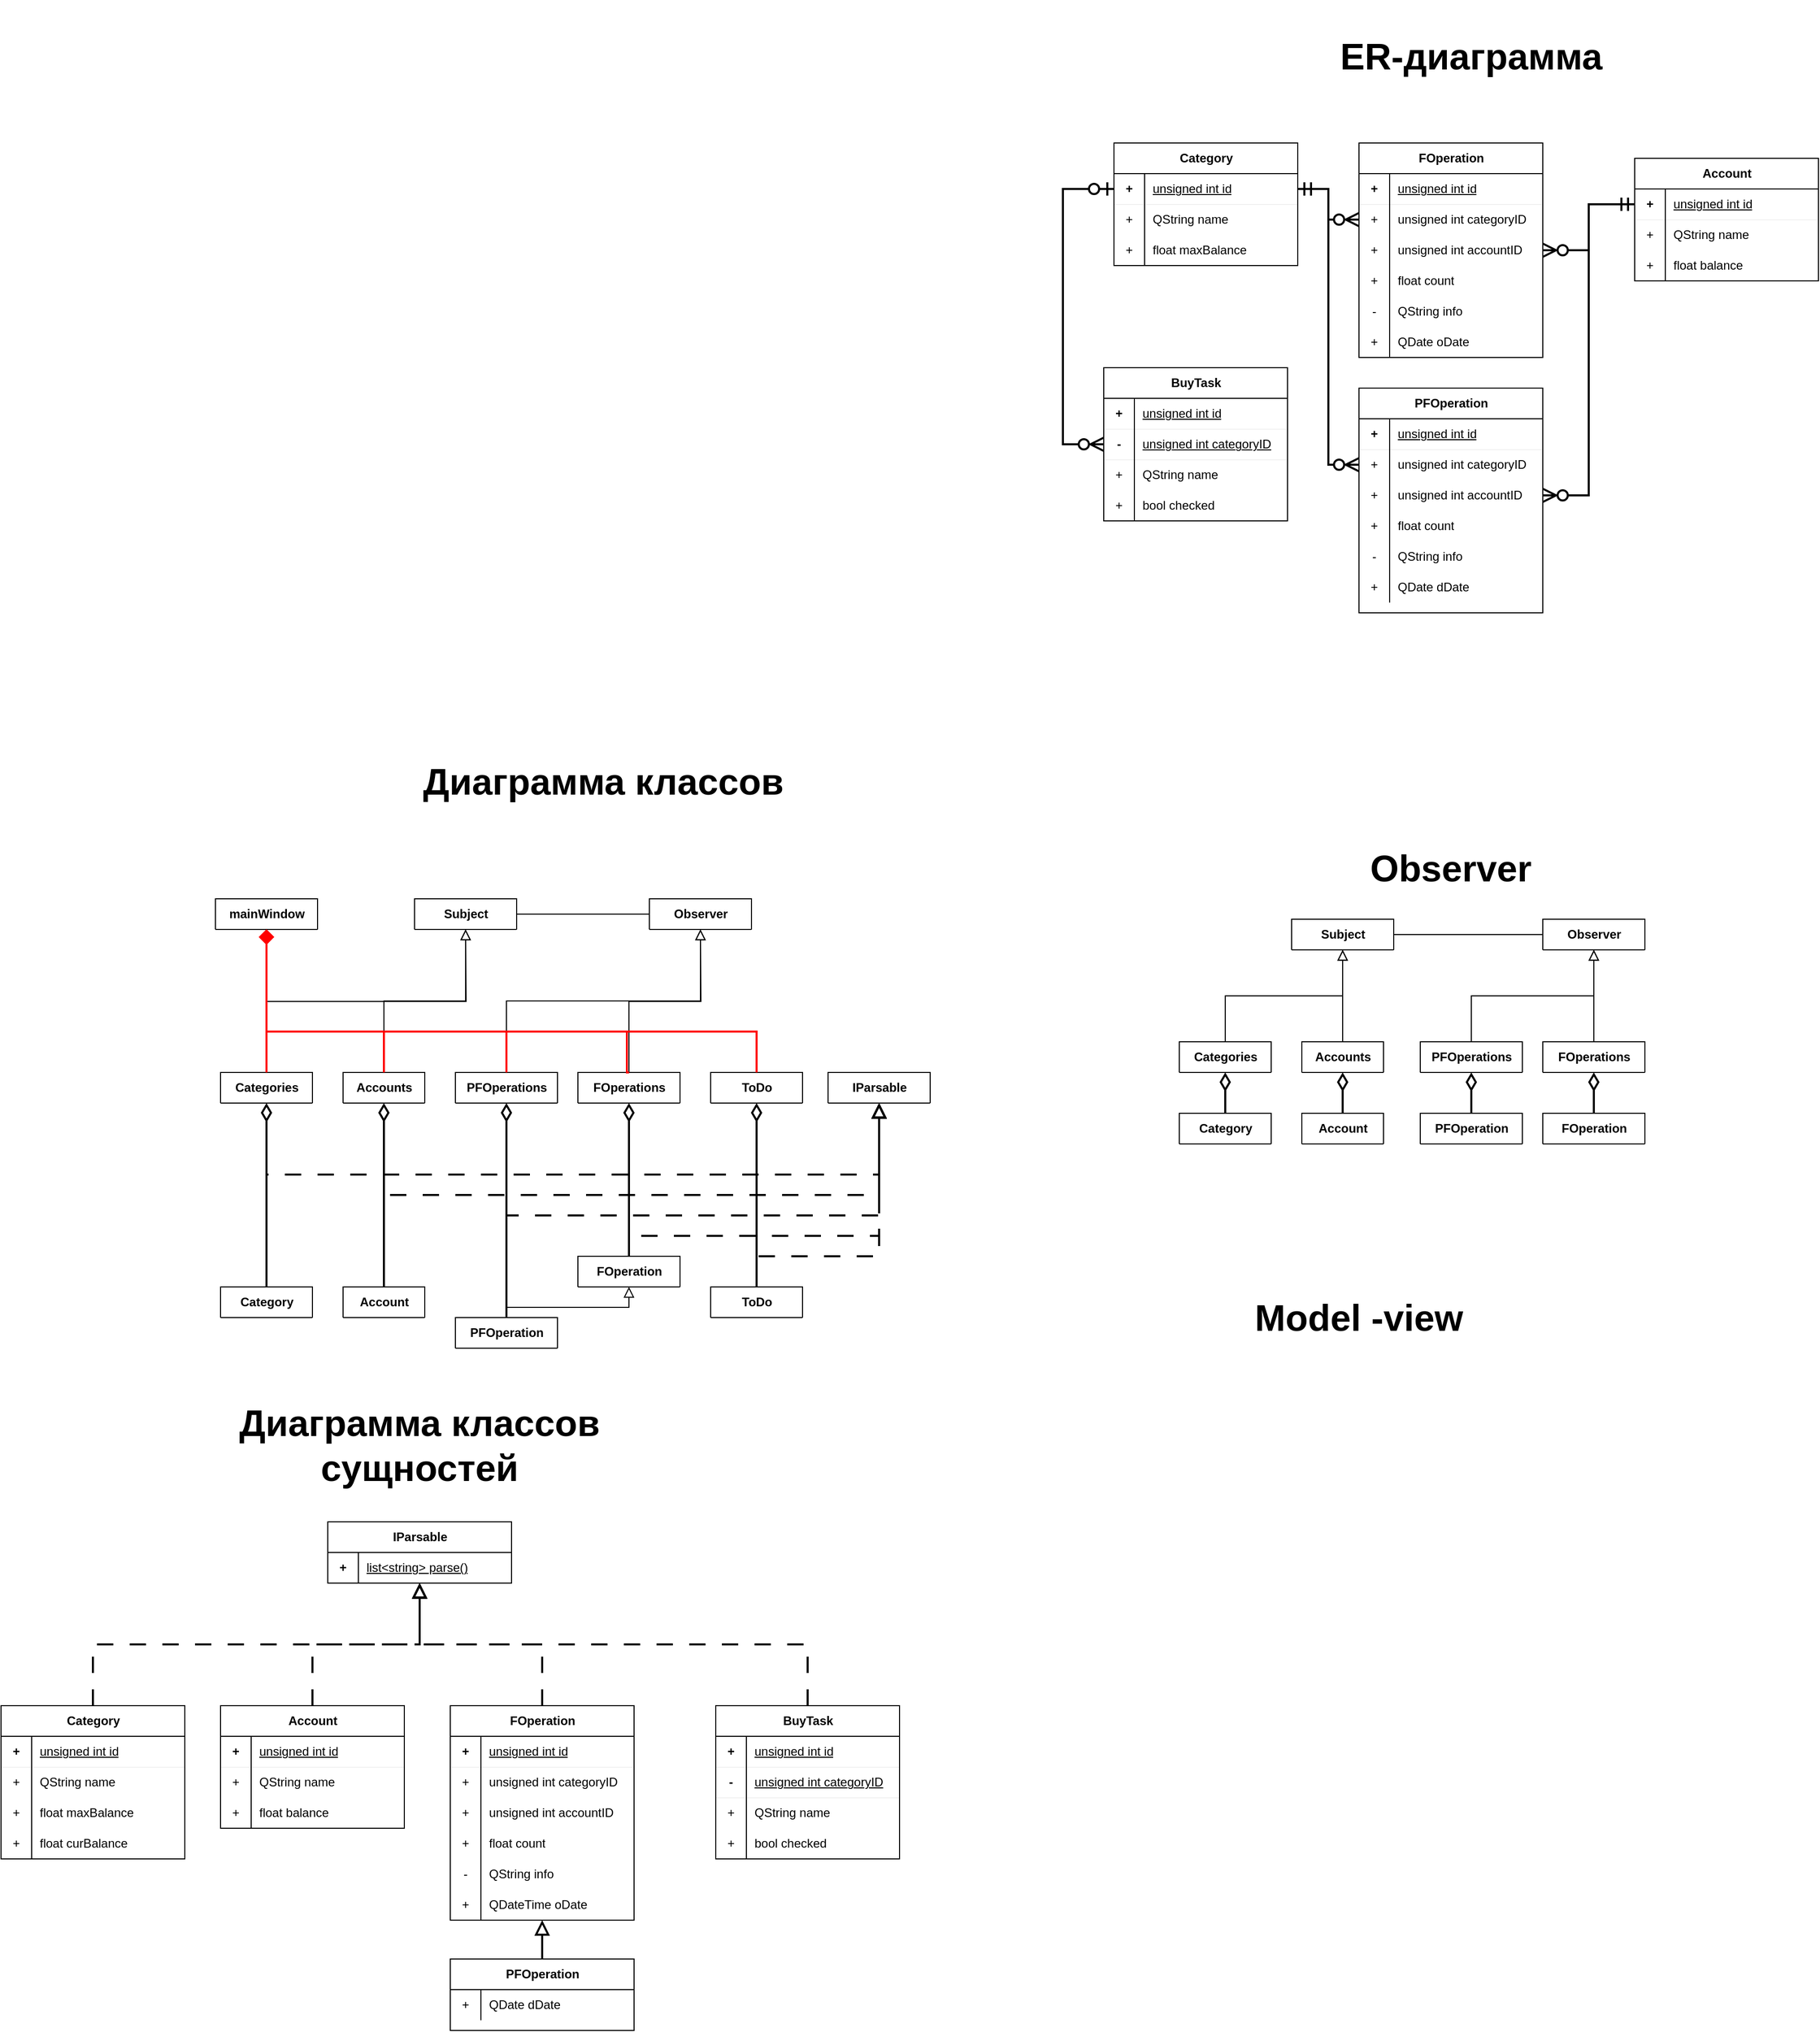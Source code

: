 <mxfile version="25.0.3">
  <diagram name="Страница — 1" id="BcVRedGsqITnpfw4FvN7">
    <mxGraphModel dx="2522" dy="470" grid="1" gridSize="10" guides="1" tooltips="1" connect="1" arrows="1" fold="1" page="1" pageScale="1" pageWidth="827" pageHeight="1169" math="0" shadow="0">
      <root>
        <mxCell id="0" />
        <mxCell id="1" parent="0" />
        <mxCell id="-c4wc7DjhGNrRWW_P7Bt-3" value="FOperation" style="shape=table;startSize=30;container=1;collapsible=1;childLayout=tableLayout;fixedRows=1;rowLines=0;fontStyle=1;align=center;resizeLast=1;html=1;strokeColor=default;" parent="1" vertex="1">
          <mxGeometry x="190" y="340" width="180" height="210" as="geometry" />
        </mxCell>
        <mxCell id="-c4wc7DjhGNrRWW_P7Bt-4" value="" style="shape=tableRow;horizontal=0;startSize=0;swimlaneHead=0;swimlaneBody=0;fillColor=none;collapsible=0;dropTarget=0;points=[[0,0.5],[1,0.5]];portConstraint=eastwest;top=0;left=0;right=0;bottom=1;strokeColor=inherit;strokeWidth=0;" parent="-c4wc7DjhGNrRWW_P7Bt-3" vertex="1">
          <mxGeometry y="30" width="180" height="30" as="geometry" />
        </mxCell>
        <mxCell id="-c4wc7DjhGNrRWW_P7Bt-5" value="+" style="shape=partialRectangle;connectable=0;fillColor=none;top=0;left=0;bottom=0;right=0;fontStyle=1;overflow=hidden;whiteSpace=wrap;html=1;" parent="-c4wc7DjhGNrRWW_P7Bt-4" vertex="1">
          <mxGeometry width="30" height="30" as="geometry">
            <mxRectangle width="30" height="30" as="alternateBounds" />
          </mxGeometry>
        </mxCell>
        <mxCell id="-c4wc7DjhGNrRWW_P7Bt-6" value="&lt;span style=&quot;font-weight: 400; text-wrap: nowrap;&quot;&gt;unsigned int id&lt;/span&gt;" style="shape=partialRectangle;connectable=0;fillColor=none;top=0;left=0;bottom=0;right=0;align=left;spacingLeft=6;fontStyle=5;overflow=hidden;whiteSpace=wrap;html=1;strokeColor=inherit;" parent="-c4wc7DjhGNrRWW_P7Bt-4" vertex="1">
          <mxGeometry x="30" width="150" height="30" as="geometry">
            <mxRectangle width="150" height="30" as="alternateBounds" />
          </mxGeometry>
        </mxCell>
        <mxCell id="-c4wc7DjhGNrRWW_P7Bt-7" value="" style="shape=tableRow;horizontal=0;startSize=0;swimlaneHead=0;swimlaneBody=0;fillColor=none;collapsible=0;dropTarget=0;points=[[0,0.5],[1,0.5]];portConstraint=eastwest;top=0;left=0;right=0;bottom=0;" parent="-c4wc7DjhGNrRWW_P7Bt-3" vertex="1">
          <mxGeometry y="60" width="180" height="30" as="geometry" />
        </mxCell>
        <mxCell id="-c4wc7DjhGNrRWW_P7Bt-8" value="+" style="shape=partialRectangle;connectable=0;fillColor=none;top=0;left=0;bottom=0;right=0;editable=1;overflow=hidden;whiteSpace=wrap;html=1;" parent="-c4wc7DjhGNrRWW_P7Bt-7" vertex="1">
          <mxGeometry width="30" height="30" as="geometry">
            <mxRectangle width="30" height="30" as="alternateBounds" />
          </mxGeometry>
        </mxCell>
        <mxCell id="-c4wc7DjhGNrRWW_P7Bt-9" value="unsigned int categoryID" style="shape=partialRectangle;connectable=0;fillColor=none;top=0;left=0;bottom=0;right=0;align=left;spacingLeft=6;overflow=hidden;whiteSpace=wrap;html=1;" parent="-c4wc7DjhGNrRWW_P7Bt-7" vertex="1">
          <mxGeometry x="30" width="150" height="30" as="geometry">
            <mxRectangle width="150" height="30" as="alternateBounds" />
          </mxGeometry>
        </mxCell>
        <mxCell id="-c4wc7DjhGNrRWW_P7Bt-204" style="shape=tableRow;horizontal=0;startSize=0;swimlaneHead=0;swimlaneBody=0;fillColor=none;collapsible=0;dropTarget=0;points=[[0,0.5],[1,0.5]];portConstraint=eastwest;top=0;left=0;right=0;bottom=0;" parent="-c4wc7DjhGNrRWW_P7Bt-3" vertex="1">
          <mxGeometry y="90" width="180" height="30" as="geometry" />
        </mxCell>
        <mxCell id="-c4wc7DjhGNrRWW_P7Bt-205" value="+" style="shape=partialRectangle;connectable=0;fillColor=none;top=0;left=0;bottom=0;right=0;editable=1;overflow=hidden;whiteSpace=wrap;html=1;" parent="-c4wc7DjhGNrRWW_P7Bt-204" vertex="1">
          <mxGeometry width="30" height="30" as="geometry">
            <mxRectangle width="30" height="30" as="alternateBounds" />
          </mxGeometry>
        </mxCell>
        <mxCell id="-c4wc7DjhGNrRWW_P7Bt-206" value="unsigned int accountID" style="shape=partialRectangle;connectable=0;fillColor=none;top=0;left=0;bottom=0;right=0;align=left;spacingLeft=6;overflow=hidden;whiteSpace=wrap;html=1;" parent="-c4wc7DjhGNrRWW_P7Bt-204" vertex="1">
          <mxGeometry x="30" width="150" height="30" as="geometry">
            <mxRectangle width="150" height="30" as="alternateBounds" />
          </mxGeometry>
        </mxCell>
        <mxCell id="-c4wc7DjhGNrRWW_P7Bt-88" style="shape=tableRow;horizontal=0;startSize=0;swimlaneHead=0;swimlaneBody=0;fillColor=none;collapsible=0;dropTarget=0;points=[[0,0.5],[1,0.5]];portConstraint=eastwest;top=0;left=0;right=0;bottom=0;" parent="-c4wc7DjhGNrRWW_P7Bt-3" vertex="1">
          <mxGeometry y="120" width="180" height="30" as="geometry" />
        </mxCell>
        <mxCell id="-c4wc7DjhGNrRWW_P7Bt-89" value="+" style="shape=partialRectangle;connectable=0;fillColor=none;top=0;left=0;bottom=0;right=0;editable=1;overflow=hidden;whiteSpace=wrap;html=1;" parent="-c4wc7DjhGNrRWW_P7Bt-88" vertex="1">
          <mxGeometry width="30" height="30" as="geometry">
            <mxRectangle width="30" height="30" as="alternateBounds" />
          </mxGeometry>
        </mxCell>
        <mxCell id="-c4wc7DjhGNrRWW_P7Bt-90" value="float count" style="shape=partialRectangle;connectable=0;fillColor=none;top=0;left=0;bottom=0;right=0;align=left;spacingLeft=6;overflow=hidden;whiteSpace=wrap;html=1;" parent="-c4wc7DjhGNrRWW_P7Bt-88" vertex="1">
          <mxGeometry x="30" width="150" height="30" as="geometry">
            <mxRectangle width="150" height="30" as="alternateBounds" />
          </mxGeometry>
        </mxCell>
        <mxCell id="-c4wc7DjhGNrRWW_P7Bt-10" value="" style="shape=tableRow;horizontal=0;startSize=0;swimlaneHead=0;swimlaneBody=0;fillColor=none;collapsible=0;dropTarget=0;points=[[0,0.5],[1,0.5]];portConstraint=eastwest;top=0;left=0;right=0;bottom=0;" parent="-c4wc7DjhGNrRWW_P7Bt-3" vertex="1">
          <mxGeometry y="150" width="180" height="30" as="geometry" />
        </mxCell>
        <mxCell id="-c4wc7DjhGNrRWW_P7Bt-11" value="-" style="shape=partialRectangle;connectable=0;fillColor=none;top=0;left=0;bottom=0;right=0;editable=1;overflow=hidden;whiteSpace=wrap;html=1;" parent="-c4wc7DjhGNrRWW_P7Bt-10" vertex="1">
          <mxGeometry width="30" height="30" as="geometry">
            <mxRectangle width="30" height="30" as="alternateBounds" />
          </mxGeometry>
        </mxCell>
        <mxCell id="-c4wc7DjhGNrRWW_P7Bt-12" value="QString info" style="shape=partialRectangle;connectable=0;fillColor=none;top=0;left=0;bottom=0;right=0;align=left;spacingLeft=6;overflow=hidden;whiteSpace=wrap;html=1;" parent="-c4wc7DjhGNrRWW_P7Bt-10" vertex="1">
          <mxGeometry x="30" width="150" height="30" as="geometry">
            <mxRectangle width="150" height="30" as="alternateBounds" />
          </mxGeometry>
        </mxCell>
        <mxCell id="-c4wc7DjhGNrRWW_P7Bt-68" style="shape=tableRow;horizontal=0;startSize=0;swimlaneHead=0;swimlaneBody=0;fillColor=none;collapsible=0;dropTarget=0;points=[[0,0.5],[1,0.5]];portConstraint=eastwest;top=0;left=0;right=0;bottom=0;" parent="-c4wc7DjhGNrRWW_P7Bt-3" vertex="1">
          <mxGeometry y="180" width="180" height="30" as="geometry" />
        </mxCell>
        <mxCell id="-c4wc7DjhGNrRWW_P7Bt-69" value="+" style="shape=partialRectangle;connectable=0;fillColor=none;top=0;left=0;bottom=0;right=0;editable=1;overflow=hidden;whiteSpace=wrap;html=1;" parent="-c4wc7DjhGNrRWW_P7Bt-68" vertex="1">
          <mxGeometry width="30" height="30" as="geometry">
            <mxRectangle width="30" height="30" as="alternateBounds" />
          </mxGeometry>
        </mxCell>
        <mxCell id="-c4wc7DjhGNrRWW_P7Bt-70" value="QDate oDate" style="shape=partialRectangle;connectable=0;fillColor=none;top=0;left=0;bottom=0;right=0;align=left;spacingLeft=6;overflow=hidden;whiteSpace=wrap;html=1;" parent="-c4wc7DjhGNrRWW_P7Bt-68" vertex="1">
          <mxGeometry x="30" width="150" height="30" as="geometry">
            <mxRectangle width="150" height="30" as="alternateBounds" />
          </mxGeometry>
        </mxCell>
        <mxCell id="-c4wc7DjhGNrRWW_P7Bt-31" value="Account" style="shape=table;startSize=30;container=1;collapsible=1;childLayout=tableLayout;fixedRows=1;rowLines=0;fontStyle=1;align=center;resizeLast=1;html=1;strokeColor=default;" parent="1" vertex="1">
          <mxGeometry x="460" y="355" width="180" height="120" as="geometry" />
        </mxCell>
        <mxCell id="-c4wc7DjhGNrRWW_P7Bt-32" value="" style="shape=tableRow;horizontal=0;startSize=0;swimlaneHead=0;swimlaneBody=0;fillColor=none;collapsible=0;dropTarget=0;points=[[0,0.5],[1,0.5]];portConstraint=eastwest;top=0;left=0;right=0;bottom=1;strokeColor=inherit;strokeWidth=0;" parent="-c4wc7DjhGNrRWW_P7Bt-31" vertex="1">
          <mxGeometry y="30" width="180" height="30" as="geometry" />
        </mxCell>
        <mxCell id="-c4wc7DjhGNrRWW_P7Bt-33" value="+" style="shape=partialRectangle;connectable=0;fillColor=none;top=0;left=0;bottom=0;right=0;fontStyle=1;overflow=hidden;whiteSpace=wrap;html=1;" parent="-c4wc7DjhGNrRWW_P7Bt-32" vertex="1">
          <mxGeometry width="30" height="30" as="geometry">
            <mxRectangle width="30" height="30" as="alternateBounds" />
          </mxGeometry>
        </mxCell>
        <mxCell id="-c4wc7DjhGNrRWW_P7Bt-34" value="&lt;span style=&quot;font-weight: 400; text-wrap: nowrap;&quot;&gt;unsigned int id&lt;/span&gt;" style="shape=partialRectangle;connectable=0;fillColor=none;top=0;left=0;bottom=0;right=0;align=left;spacingLeft=6;fontStyle=5;overflow=hidden;whiteSpace=wrap;html=1;strokeColor=inherit;" parent="-c4wc7DjhGNrRWW_P7Bt-32" vertex="1">
          <mxGeometry x="30" width="150" height="30" as="geometry">
            <mxRectangle width="150" height="30" as="alternateBounds" />
          </mxGeometry>
        </mxCell>
        <mxCell id="-c4wc7DjhGNrRWW_P7Bt-35" value="" style="shape=tableRow;horizontal=0;startSize=0;swimlaneHead=0;swimlaneBody=0;fillColor=none;collapsible=0;dropTarget=0;points=[[0,0.5],[1,0.5]];portConstraint=eastwest;top=0;left=0;right=0;bottom=0;" parent="-c4wc7DjhGNrRWW_P7Bt-31" vertex="1">
          <mxGeometry y="60" width="180" height="30" as="geometry" />
        </mxCell>
        <mxCell id="-c4wc7DjhGNrRWW_P7Bt-36" value="+" style="shape=partialRectangle;connectable=0;fillColor=none;top=0;left=0;bottom=0;right=0;editable=1;overflow=hidden;whiteSpace=wrap;html=1;" parent="-c4wc7DjhGNrRWW_P7Bt-35" vertex="1">
          <mxGeometry width="30" height="30" as="geometry">
            <mxRectangle width="30" height="30" as="alternateBounds" />
          </mxGeometry>
        </mxCell>
        <mxCell id="-c4wc7DjhGNrRWW_P7Bt-37" value="QString name" style="shape=partialRectangle;connectable=0;fillColor=none;top=0;left=0;bottom=0;right=0;align=left;spacingLeft=6;overflow=hidden;whiteSpace=wrap;html=1;" parent="-c4wc7DjhGNrRWW_P7Bt-35" vertex="1">
          <mxGeometry x="30" width="150" height="30" as="geometry">
            <mxRectangle width="150" height="30" as="alternateBounds" />
          </mxGeometry>
        </mxCell>
        <mxCell id="-c4wc7DjhGNrRWW_P7Bt-38" value="" style="shape=tableRow;horizontal=0;startSize=0;swimlaneHead=0;swimlaneBody=0;fillColor=none;collapsible=0;dropTarget=0;points=[[0,0.5],[1,0.5]];portConstraint=eastwest;top=0;left=0;right=0;bottom=0;" parent="-c4wc7DjhGNrRWW_P7Bt-31" vertex="1">
          <mxGeometry y="90" width="180" height="30" as="geometry" />
        </mxCell>
        <mxCell id="-c4wc7DjhGNrRWW_P7Bt-39" value="+" style="shape=partialRectangle;connectable=0;fillColor=none;top=0;left=0;bottom=0;right=0;editable=1;overflow=hidden;whiteSpace=wrap;html=1;" parent="-c4wc7DjhGNrRWW_P7Bt-38" vertex="1">
          <mxGeometry width="30" height="30" as="geometry">
            <mxRectangle width="30" height="30" as="alternateBounds" />
          </mxGeometry>
        </mxCell>
        <mxCell id="-c4wc7DjhGNrRWW_P7Bt-40" value="float balance" style="shape=partialRectangle;connectable=0;fillColor=none;top=0;left=0;bottom=0;right=0;align=left;spacingLeft=6;overflow=hidden;whiteSpace=wrap;html=1;" parent="-c4wc7DjhGNrRWW_P7Bt-38" vertex="1">
          <mxGeometry x="30" width="150" height="30" as="geometry">
            <mxRectangle width="150" height="30" as="alternateBounds" />
          </mxGeometry>
        </mxCell>
        <mxCell id="-c4wc7DjhGNrRWW_P7Bt-44" value="Category" style="shape=table;startSize=30;container=1;collapsible=1;childLayout=tableLayout;fixedRows=1;rowLines=0;fontStyle=1;align=center;resizeLast=1;html=1;strokeColor=default;" parent="1" vertex="1">
          <mxGeometry x="-50" y="340" width="180" height="120" as="geometry" />
        </mxCell>
        <mxCell id="-c4wc7DjhGNrRWW_P7Bt-45" value="" style="shape=tableRow;horizontal=0;startSize=0;swimlaneHead=0;swimlaneBody=0;fillColor=none;collapsible=0;dropTarget=0;points=[[0,0.5],[1,0.5]];portConstraint=eastwest;top=0;left=0;right=0;bottom=1;strokeColor=inherit;strokeWidth=0;" parent="-c4wc7DjhGNrRWW_P7Bt-44" vertex="1">
          <mxGeometry y="30" width="180" height="30" as="geometry" />
        </mxCell>
        <mxCell id="-c4wc7DjhGNrRWW_P7Bt-46" value="+" style="shape=partialRectangle;connectable=0;fillColor=none;top=0;left=0;bottom=0;right=0;fontStyle=1;overflow=hidden;whiteSpace=wrap;html=1;" parent="-c4wc7DjhGNrRWW_P7Bt-45" vertex="1">
          <mxGeometry width="30" height="30" as="geometry">
            <mxRectangle width="30" height="30" as="alternateBounds" />
          </mxGeometry>
        </mxCell>
        <mxCell id="-c4wc7DjhGNrRWW_P7Bt-47" value="&lt;span style=&quot;font-weight: 400; text-wrap: nowrap;&quot;&gt;unsigned int id&lt;/span&gt;" style="shape=partialRectangle;connectable=0;fillColor=none;top=0;left=0;bottom=0;right=0;align=left;spacingLeft=6;fontStyle=5;overflow=hidden;whiteSpace=wrap;html=1;strokeColor=inherit;" parent="-c4wc7DjhGNrRWW_P7Bt-45" vertex="1">
          <mxGeometry x="30" width="150" height="30" as="geometry">
            <mxRectangle width="150" height="30" as="alternateBounds" />
          </mxGeometry>
        </mxCell>
        <mxCell id="-c4wc7DjhGNrRWW_P7Bt-48" value="" style="shape=tableRow;horizontal=0;startSize=0;swimlaneHead=0;swimlaneBody=0;fillColor=none;collapsible=0;dropTarget=0;points=[[0,0.5],[1,0.5]];portConstraint=eastwest;top=0;left=0;right=0;bottom=0;" parent="-c4wc7DjhGNrRWW_P7Bt-44" vertex="1">
          <mxGeometry y="60" width="180" height="30" as="geometry" />
        </mxCell>
        <mxCell id="-c4wc7DjhGNrRWW_P7Bt-49" value="+" style="shape=partialRectangle;connectable=0;fillColor=none;top=0;left=0;bottom=0;right=0;editable=1;overflow=hidden;whiteSpace=wrap;html=1;" parent="-c4wc7DjhGNrRWW_P7Bt-48" vertex="1">
          <mxGeometry width="30" height="30" as="geometry">
            <mxRectangle width="30" height="30" as="alternateBounds" />
          </mxGeometry>
        </mxCell>
        <mxCell id="-c4wc7DjhGNrRWW_P7Bt-50" value="QString name" style="shape=partialRectangle;connectable=0;fillColor=none;top=0;left=0;bottom=0;right=0;align=left;spacingLeft=6;overflow=hidden;whiteSpace=wrap;html=1;" parent="-c4wc7DjhGNrRWW_P7Bt-48" vertex="1">
          <mxGeometry x="30" width="150" height="30" as="geometry">
            <mxRectangle width="150" height="30" as="alternateBounds" />
          </mxGeometry>
        </mxCell>
        <mxCell id="-c4wc7DjhGNrRWW_P7Bt-51" value="" style="shape=tableRow;horizontal=0;startSize=0;swimlaneHead=0;swimlaneBody=0;fillColor=none;collapsible=0;dropTarget=0;points=[[0,0.5],[1,0.5]];portConstraint=eastwest;top=0;left=0;right=0;bottom=0;" parent="-c4wc7DjhGNrRWW_P7Bt-44" vertex="1">
          <mxGeometry y="90" width="180" height="30" as="geometry" />
        </mxCell>
        <mxCell id="-c4wc7DjhGNrRWW_P7Bt-52" value="+" style="shape=partialRectangle;connectable=0;fillColor=none;top=0;left=0;bottom=0;right=0;editable=1;overflow=hidden;whiteSpace=wrap;html=1;" parent="-c4wc7DjhGNrRWW_P7Bt-51" vertex="1">
          <mxGeometry width="30" height="30" as="geometry">
            <mxRectangle width="30" height="30" as="alternateBounds" />
          </mxGeometry>
        </mxCell>
        <mxCell id="-c4wc7DjhGNrRWW_P7Bt-53" value="float maxBalance" style="shape=partialRectangle;connectable=0;fillColor=none;top=0;left=0;bottom=0;right=0;align=left;spacingLeft=6;overflow=hidden;whiteSpace=wrap;html=1;" parent="-c4wc7DjhGNrRWW_P7Bt-51" vertex="1">
          <mxGeometry x="30" width="150" height="30" as="geometry">
            <mxRectangle width="150" height="30" as="alternateBounds" />
          </mxGeometry>
        </mxCell>
        <mxCell id="-c4wc7DjhGNrRWW_P7Bt-91" value="PFOperation" style="shape=table;startSize=30;container=1;collapsible=1;childLayout=tableLayout;fixedRows=1;rowLines=0;fontStyle=1;align=center;resizeLast=1;html=1;strokeColor=default;" parent="1" vertex="1">
          <mxGeometry x="190" y="580" width="180" height="220" as="geometry" />
        </mxCell>
        <mxCell id="-c4wc7DjhGNrRWW_P7Bt-92" value="" style="shape=tableRow;horizontal=0;startSize=0;swimlaneHead=0;swimlaneBody=0;fillColor=none;collapsible=0;dropTarget=0;points=[[0,0.5],[1,0.5]];portConstraint=eastwest;top=0;left=0;right=0;bottom=1;strokeColor=inherit;strokeWidth=0;" parent="-c4wc7DjhGNrRWW_P7Bt-91" vertex="1">
          <mxGeometry y="30" width="180" height="30" as="geometry" />
        </mxCell>
        <mxCell id="-c4wc7DjhGNrRWW_P7Bt-93" value="+" style="shape=partialRectangle;connectable=0;fillColor=none;top=0;left=0;bottom=0;right=0;fontStyle=1;overflow=hidden;whiteSpace=wrap;html=1;" parent="-c4wc7DjhGNrRWW_P7Bt-92" vertex="1">
          <mxGeometry width="30" height="30" as="geometry">
            <mxRectangle width="30" height="30" as="alternateBounds" />
          </mxGeometry>
        </mxCell>
        <mxCell id="-c4wc7DjhGNrRWW_P7Bt-94" value="&lt;span style=&quot;font-weight: 400; text-wrap: nowrap;&quot;&gt;unsigned int id&lt;/span&gt;" style="shape=partialRectangle;connectable=0;fillColor=none;top=0;left=0;bottom=0;right=0;align=left;spacingLeft=6;fontStyle=5;overflow=hidden;whiteSpace=wrap;html=1;strokeColor=inherit;" parent="-c4wc7DjhGNrRWW_P7Bt-92" vertex="1">
          <mxGeometry x="30" width="150" height="30" as="geometry">
            <mxRectangle width="150" height="30" as="alternateBounds" />
          </mxGeometry>
        </mxCell>
        <mxCell id="-c4wc7DjhGNrRWW_P7Bt-95" value="" style="shape=tableRow;horizontal=0;startSize=0;swimlaneHead=0;swimlaneBody=0;fillColor=none;collapsible=0;dropTarget=0;points=[[0,0.5],[1,0.5]];portConstraint=eastwest;top=0;left=0;right=0;bottom=0;" parent="-c4wc7DjhGNrRWW_P7Bt-91" vertex="1">
          <mxGeometry y="60" width="180" height="30" as="geometry" />
        </mxCell>
        <mxCell id="-c4wc7DjhGNrRWW_P7Bt-96" value="+" style="shape=partialRectangle;connectable=0;fillColor=none;top=0;left=0;bottom=0;right=0;editable=1;overflow=hidden;whiteSpace=wrap;html=1;" parent="-c4wc7DjhGNrRWW_P7Bt-95" vertex="1">
          <mxGeometry width="30" height="30" as="geometry">
            <mxRectangle width="30" height="30" as="alternateBounds" />
          </mxGeometry>
        </mxCell>
        <mxCell id="-c4wc7DjhGNrRWW_P7Bt-97" value="unsigned int categoryID" style="shape=partialRectangle;connectable=0;fillColor=none;top=0;left=0;bottom=0;right=0;align=left;spacingLeft=6;overflow=hidden;whiteSpace=wrap;html=1;" parent="-c4wc7DjhGNrRWW_P7Bt-95" vertex="1">
          <mxGeometry x="30" width="150" height="30" as="geometry">
            <mxRectangle width="150" height="30" as="alternateBounds" />
          </mxGeometry>
        </mxCell>
        <mxCell id="-c4wc7DjhGNrRWW_P7Bt-207" style="shape=tableRow;horizontal=0;startSize=0;swimlaneHead=0;swimlaneBody=0;fillColor=none;collapsible=0;dropTarget=0;points=[[0,0.5],[1,0.5]];portConstraint=eastwest;top=0;left=0;right=0;bottom=0;" parent="-c4wc7DjhGNrRWW_P7Bt-91" vertex="1">
          <mxGeometry y="90" width="180" height="30" as="geometry" />
        </mxCell>
        <mxCell id="-c4wc7DjhGNrRWW_P7Bt-208" value="+" style="shape=partialRectangle;connectable=0;fillColor=none;top=0;left=0;bottom=0;right=0;editable=1;overflow=hidden;whiteSpace=wrap;html=1;" parent="-c4wc7DjhGNrRWW_P7Bt-207" vertex="1">
          <mxGeometry width="30" height="30" as="geometry">
            <mxRectangle width="30" height="30" as="alternateBounds" />
          </mxGeometry>
        </mxCell>
        <mxCell id="-c4wc7DjhGNrRWW_P7Bt-209" value="unsigned int accountID" style="shape=partialRectangle;connectable=0;fillColor=none;top=0;left=0;bottom=0;right=0;align=left;spacingLeft=6;overflow=hidden;whiteSpace=wrap;html=1;" parent="-c4wc7DjhGNrRWW_P7Bt-207" vertex="1">
          <mxGeometry x="30" width="150" height="30" as="geometry">
            <mxRectangle width="150" height="30" as="alternateBounds" />
          </mxGeometry>
        </mxCell>
        <mxCell id="-c4wc7DjhGNrRWW_P7Bt-98" style="shape=tableRow;horizontal=0;startSize=0;swimlaneHead=0;swimlaneBody=0;fillColor=none;collapsible=0;dropTarget=0;points=[[0,0.5],[1,0.5]];portConstraint=eastwest;top=0;left=0;right=0;bottom=0;" parent="-c4wc7DjhGNrRWW_P7Bt-91" vertex="1">
          <mxGeometry y="120" width="180" height="30" as="geometry" />
        </mxCell>
        <mxCell id="-c4wc7DjhGNrRWW_P7Bt-99" value="+" style="shape=partialRectangle;connectable=0;fillColor=none;top=0;left=0;bottom=0;right=0;editable=1;overflow=hidden;whiteSpace=wrap;html=1;" parent="-c4wc7DjhGNrRWW_P7Bt-98" vertex="1">
          <mxGeometry width="30" height="30" as="geometry">
            <mxRectangle width="30" height="30" as="alternateBounds" />
          </mxGeometry>
        </mxCell>
        <mxCell id="-c4wc7DjhGNrRWW_P7Bt-100" value="float count" style="shape=partialRectangle;connectable=0;fillColor=none;top=0;left=0;bottom=0;right=0;align=left;spacingLeft=6;overflow=hidden;whiteSpace=wrap;html=1;" parent="-c4wc7DjhGNrRWW_P7Bt-98" vertex="1">
          <mxGeometry x="30" width="150" height="30" as="geometry">
            <mxRectangle width="150" height="30" as="alternateBounds" />
          </mxGeometry>
        </mxCell>
        <mxCell id="-c4wc7DjhGNrRWW_P7Bt-101" value="" style="shape=tableRow;horizontal=0;startSize=0;swimlaneHead=0;swimlaneBody=0;fillColor=none;collapsible=0;dropTarget=0;points=[[0,0.5],[1,0.5]];portConstraint=eastwest;top=0;left=0;right=0;bottom=0;" parent="-c4wc7DjhGNrRWW_P7Bt-91" vertex="1">
          <mxGeometry y="150" width="180" height="30" as="geometry" />
        </mxCell>
        <mxCell id="-c4wc7DjhGNrRWW_P7Bt-102" value="-" style="shape=partialRectangle;connectable=0;fillColor=none;top=0;left=0;bottom=0;right=0;editable=1;overflow=hidden;whiteSpace=wrap;html=1;" parent="-c4wc7DjhGNrRWW_P7Bt-101" vertex="1">
          <mxGeometry width="30" height="30" as="geometry">
            <mxRectangle width="30" height="30" as="alternateBounds" />
          </mxGeometry>
        </mxCell>
        <mxCell id="-c4wc7DjhGNrRWW_P7Bt-103" value="QString info" style="shape=partialRectangle;connectable=0;fillColor=none;top=0;left=0;bottom=0;right=0;align=left;spacingLeft=6;overflow=hidden;whiteSpace=wrap;html=1;" parent="-c4wc7DjhGNrRWW_P7Bt-101" vertex="1">
          <mxGeometry x="30" width="150" height="30" as="geometry">
            <mxRectangle width="150" height="30" as="alternateBounds" />
          </mxGeometry>
        </mxCell>
        <mxCell id="-c4wc7DjhGNrRWW_P7Bt-104" style="shape=tableRow;horizontal=0;startSize=0;swimlaneHead=0;swimlaneBody=0;fillColor=none;collapsible=0;dropTarget=0;points=[[0,0.5],[1,0.5]];portConstraint=eastwest;top=0;left=0;right=0;bottom=0;" parent="-c4wc7DjhGNrRWW_P7Bt-91" vertex="1">
          <mxGeometry y="180" width="180" height="30" as="geometry" />
        </mxCell>
        <mxCell id="-c4wc7DjhGNrRWW_P7Bt-105" value="+" style="shape=partialRectangle;connectable=0;fillColor=none;top=0;left=0;bottom=0;right=0;editable=1;overflow=hidden;whiteSpace=wrap;html=1;" parent="-c4wc7DjhGNrRWW_P7Bt-104" vertex="1">
          <mxGeometry width="30" height="30" as="geometry">
            <mxRectangle width="30" height="30" as="alternateBounds" />
          </mxGeometry>
        </mxCell>
        <mxCell id="-c4wc7DjhGNrRWW_P7Bt-106" value="QDate dDate" style="shape=partialRectangle;connectable=0;fillColor=none;top=0;left=0;bottom=0;right=0;align=left;spacingLeft=6;overflow=hidden;whiteSpace=wrap;html=1;" parent="-c4wc7DjhGNrRWW_P7Bt-104" vertex="1">
          <mxGeometry x="30" width="150" height="30" as="geometry">
            <mxRectangle width="150" height="30" as="alternateBounds" />
          </mxGeometry>
        </mxCell>
        <mxCell id="-c4wc7DjhGNrRWW_P7Bt-111" value="BuyTask" style="shape=table;startSize=30;container=1;collapsible=1;childLayout=tableLayout;fixedRows=1;rowLines=0;fontStyle=1;align=center;resizeLast=1;html=1;strokeColor=default;" parent="1" vertex="1">
          <mxGeometry x="-60" y="560" width="180" height="150" as="geometry" />
        </mxCell>
        <mxCell id="-c4wc7DjhGNrRWW_P7Bt-112" value="" style="shape=tableRow;horizontal=0;startSize=0;swimlaneHead=0;swimlaneBody=0;fillColor=none;collapsible=0;dropTarget=0;points=[[0,0.5],[1,0.5]];portConstraint=eastwest;top=0;left=0;right=0;bottom=1;strokeColor=inherit;strokeWidth=0;" parent="-c4wc7DjhGNrRWW_P7Bt-111" vertex="1">
          <mxGeometry y="30" width="180" height="30" as="geometry" />
        </mxCell>
        <mxCell id="-c4wc7DjhGNrRWW_P7Bt-113" value="+" style="shape=partialRectangle;connectable=0;fillColor=none;top=0;left=0;bottom=0;right=0;fontStyle=1;overflow=hidden;whiteSpace=wrap;html=1;" parent="-c4wc7DjhGNrRWW_P7Bt-112" vertex="1">
          <mxGeometry width="30" height="30" as="geometry">
            <mxRectangle width="30" height="30" as="alternateBounds" />
          </mxGeometry>
        </mxCell>
        <mxCell id="-c4wc7DjhGNrRWW_P7Bt-114" value="&lt;span style=&quot;font-weight: 400; text-wrap: nowrap;&quot;&gt;unsigned int id&lt;/span&gt;" style="shape=partialRectangle;connectable=0;fillColor=none;top=0;left=0;bottom=0;right=0;align=left;spacingLeft=6;fontStyle=5;overflow=hidden;whiteSpace=wrap;html=1;strokeColor=inherit;" parent="-c4wc7DjhGNrRWW_P7Bt-112" vertex="1">
          <mxGeometry x="30" width="150" height="30" as="geometry">
            <mxRectangle width="150" height="30" as="alternateBounds" />
          </mxGeometry>
        </mxCell>
        <mxCell id="-c4wc7DjhGNrRWW_P7Bt-214" style="shape=tableRow;horizontal=0;startSize=0;swimlaneHead=0;swimlaneBody=0;fillColor=none;collapsible=0;dropTarget=0;points=[[0,0.5],[1,0.5]];portConstraint=eastwest;top=0;left=0;right=0;bottom=1;strokeColor=inherit;strokeWidth=0;" parent="-c4wc7DjhGNrRWW_P7Bt-111" vertex="1">
          <mxGeometry y="60" width="180" height="30" as="geometry" />
        </mxCell>
        <mxCell id="-c4wc7DjhGNrRWW_P7Bt-215" value="-" style="shape=partialRectangle;connectable=0;fillColor=none;top=0;left=0;bottom=0;right=0;fontStyle=1;overflow=hidden;whiteSpace=wrap;html=1;" parent="-c4wc7DjhGNrRWW_P7Bt-214" vertex="1">
          <mxGeometry width="30" height="30" as="geometry">
            <mxRectangle width="30" height="30" as="alternateBounds" />
          </mxGeometry>
        </mxCell>
        <mxCell id="-c4wc7DjhGNrRWW_P7Bt-216" value="&lt;span style=&quot;font-weight: 400;&quot;&gt;unsigned int categoryID&lt;/span&gt;" style="shape=partialRectangle;connectable=0;fillColor=none;top=0;left=0;bottom=0;right=0;align=left;spacingLeft=6;fontStyle=5;overflow=hidden;whiteSpace=wrap;html=1;strokeColor=inherit;" parent="-c4wc7DjhGNrRWW_P7Bt-214" vertex="1">
          <mxGeometry x="30" width="150" height="30" as="geometry">
            <mxRectangle width="150" height="30" as="alternateBounds" />
          </mxGeometry>
        </mxCell>
        <mxCell id="-c4wc7DjhGNrRWW_P7Bt-115" value="" style="shape=tableRow;horizontal=0;startSize=0;swimlaneHead=0;swimlaneBody=0;fillColor=none;collapsible=0;dropTarget=0;points=[[0,0.5],[1,0.5]];portConstraint=eastwest;top=0;left=0;right=0;bottom=0;" parent="-c4wc7DjhGNrRWW_P7Bt-111" vertex="1">
          <mxGeometry y="90" width="180" height="30" as="geometry" />
        </mxCell>
        <mxCell id="-c4wc7DjhGNrRWW_P7Bt-116" value="+" style="shape=partialRectangle;connectable=0;fillColor=none;top=0;left=0;bottom=0;right=0;editable=1;overflow=hidden;whiteSpace=wrap;html=1;" parent="-c4wc7DjhGNrRWW_P7Bt-115" vertex="1">
          <mxGeometry width="30" height="30" as="geometry">
            <mxRectangle width="30" height="30" as="alternateBounds" />
          </mxGeometry>
        </mxCell>
        <mxCell id="-c4wc7DjhGNrRWW_P7Bt-117" value="QString name" style="shape=partialRectangle;connectable=0;fillColor=none;top=0;left=0;bottom=0;right=0;align=left;spacingLeft=6;overflow=hidden;whiteSpace=wrap;html=1;" parent="-c4wc7DjhGNrRWW_P7Bt-115" vertex="1">
          <mxGeometry x="30" width="150" height="30" as="geometry">
            <mxRectangle width="150" height="30" as="alternateBounds" />
          </mxGeometry>
        </mxCell>
        <mxCell id="-c4wc7DjhGNrRWW_P7Bt-118" value="" style="shape=tableRow;horizontal=0;startSize=0;swimlaneHead=0;swimlaneBody=0;fillColor=none;collapsible=0;dropTarget=0;points=[[0,0.5],[1,0.5]];portConstraint=eastwest;top=0;left=0;right=0;bottom=0;" parent="-c4wc7DjhGNrRWW_P7Bt-111" vertex="1">
          <mxGeometry y="120" width="180" height="30" as="geometry" />
        </mxCell>
        <mxCell id="-c4wc7DjhGNrRWW_P7Bt-119" value="+" style="shape=partialRectangle;connectable=0;fillColor=none;top=0;left=0;bottom=0;right=0;editable=1;overflow=hidden;whiteSpace=wrap;html=1;" parent="-c4wc7DjhGNrRWW_P7Bt-118" vertex="1">
          <mxGeometry width="30" height="30" as="geometry">
            <mxRectangle width="30" height="30" as="alternateBounds" />
          </mxGeometry>
        </mxCell>
        <mxCell id="-c4wc7DjhGNrRWW_P7Bt-120" value="bool checked" style="shape=partialRectangle;connectable=0;fillColor=none;top=0;left=0;bottom=0;right=0;align=left;spacingLeft=6;overflow=hidden;whiteSpace=wrap;html=1;" parent="-c4wc7DjhGNrRWW_P7Bt-118" vertex="1">
          <mxGeometry x="30" width="150" height="30" as="geometry">
            <mxRectangle width="150" height="30" as="alternateBounds" />
          </mxGeometry>
        </mxCell>
        <mxCell id="-c4wc7DjhGNrRWW_P7Bt-210" style="edgeStyle=orthogonalEdgeStyle;rounded=0;orthogonalLoop=1;jettySize=auto;html=1;exitX=0;exitY=0.5;exitDx=0;exitDy=0;entryX=1;entryY=0.5;entryDx=0;entryDy=0;startArrow=ERzeroToMany;startFill=0;endArrow=ERmandOne;endFill=0;endSize=10;startSize=10;strokeWidth=2;" parent="1" source="-c4wc7DjhGNrRWW_P7Bt-7" target="-c4wc7DjhGNrRWW_P7Bt-45" edge="1">
          <mxGeometry relative="1" as="geometry" />
        </mxCell>
        <mxCell id="-c4wc7DjhGNrRWW_P7Bt-211" style="edgeStyle=orthogonalEdgeStyle;rounded=0;orthogonalLoop=1;jettySize=auto;html=1;exitX=1;exitY=0.5;exitDx=0;exitDy=0;endArrow=ERmandOne;endFill=0;startArrow=ERzeroToMany;startFill=0;endSize=10;startSize=10;strokeWidth=2;" parent="1" source="-c4wc7DjhGNrRWW_P7Bt-204" target="-c4wc7DjhGNrRWW_P7Bt-32" edge="1">
          <mxGeometry relative="1" as="geometry" />
        </mxCell>
        <mxCell id="-c4wc7DjhGNrRWW_P7Bt-212" style="edgeStyle=orthogonalEdgeStyle;rounded=0;orthogonalLoop=1;jettySize=auto;html=1;exitX=1;exitY=0.5;exitDx=0;exitDy=0;endArrow=ERmandOne;endFill=0;startArrow=ERzeroToMany;startFill=0;entryX=0;entryY=0.5;entryDx=0;entryDy=0;endSize=10;startSize=10;strokeWidth=2;" parent="1" source="-c4wc7DjhGNrRWW_P7Bt-207" target="-c4wc7DjhGNrRWW_P7Bt-32" edge="1">
          <mxGeometry relative="1" as="geometry">
            <mxPoint x="389.5" y="695" as="sourcePoint" />
            <mxPoint x="479.5" y="650" as="targetPoint" />
          </mxGeometry>
        </mxCell>
        <mxCell id="-c4wc7DjhGNrRWW_P7Bt-213" style="edgeStyle=orthogonalEdgeStyle;rounded=0;orthogonalLoop=1;jettySize=auto;html=1;exitX=0;exitY=0.5;exitDx=0;exitDy=0;entryX=1;entryY=0.5;entryDx=0;entryDy=0;startArrow=ERzeroToMany;startFill=0;endArrow=ERmandOne;endFill=0;endSize=10;startSize=10;strokeWidth=2;" parent="1" source="-c4wc7DjhGNrRWW_P7Bt-95" target="-c4wc7DjhGNrRWW_P7Bt-45" edge="1">
          <mxGeometry relative="1" as="geometry">
            <mxPoint x="110" y="670" as="sourcePoint" />
            <mxPoint x="50" y="640" as="targetPoint" />
          </mxGeometry>
        </mxCell>
        <mxCell id="-c4wc7DjhGNrRWW_P7Bt-217" value="" style="shape=tableRow;horizontal=0;startSize=0;swimlaneHead=0;swimlaneBody=0;fillColor=none;collapsible=0;dropTarget=0;points=[[0,0.5],[1,0.5]];portConstraint=eastwest;top=0;left=0;right=0;bottom=0;" parent="1" vertex="1">
          <mxGeometry x="-80" y="620" width="180" height="30" as="geometry" />
        </mxCell>
        <mxCell id="-c4wc7DjhGNrRWW_P7Bt-223" style="edgeStyle=orthogonalEdgeStyle;rounded=0;orthogonalLoop=1;jettySize=auto;html=1;exitX=0;exitY=0.5;exitDx=0;exitDy=0;entryX=0;entryY=0.5;entryDx=0;entryDy=0;startArrow=ERzeroToMany;startFill=0;endArrow=ERzeroToOne;endFill=0;endSize=10;startSize=10;strokeWidth=2;" parent="1" source="-c4wc7DjhGNrRWW_P7Bt-214" target="-c4wc7DjhGNrRWW_P7Bt-45" edge="1">
          <mxGeometry relative="1" as="geometry">
            <mxPoint x="-140" y="660" as="sourcePoint" />
            <mxPoint x="-200" y="390" as="targetPoint" />
            <Array as="points">
              <mxPoint x="-100" y="635" />
              <mxPoint x="-100" y="385" />
            </Array>
          </mxGeometry>
        </mxCell>
        <mxCell id="-c4wc7DjhGNrRWW_P7Bt-383" style="edgeStyle=orthogonalEdgeStyle;rounded=0;orthogonalLoop=1;jettySize=auto;html=1;exitX=0.5;exitY=0;exitDx=0;exitDy=0;entryX=0.5;entryY=1;entryDx=0;entryDy=0;endArrow=diamondThin;endFill=0;endSize=13;startSize=10;strokeWidth=2;" parent="1" source="-c4wc7DjhGNrRWW_P7Bt-224" target="-c4wc7DjhGNrRWW_P7Bt-305" edge="1">
          <mxGeometry relative="1" as="geometry" />
        </mxCell>
        <mxCell id="-c4wc7DjhGNrRWW_P7Bt-224" value="FOperation" style="shape=table;startSize=30;container=1;collapsible=1;childLayout=tableLayout;fixedRows=1;rowLines=0;fontStyle=1;align=center;resizeLast=1;html=1;strokeColor=default;" parent="1" vertex="1" collapsed="1">
          <mxGeometry x="-575" y="1430" width="100" height="30" as="geometry">
            <mxRectangle x="-550" y="1120" width="180" height="210" as="alternateBounds" />
          </mxGeometry>
        </mxCell>
        <mxCell id="-c4wc7DjhGNrRWW_P7Bt-225" value="" style="shape=tableRow;horizontal=0;startSize=0;swimlaneHead=0;swimlaneBody=0;fillColor=none;collapsible=0;dropTarget=0;points=[[0,0.5],[1,0.5]];portConstraint=eastwest;top=0;left=0;right=0;bottom=1;strokeColor=inherit;strokeWidth=0;" parent="-c4wc7DjhGNrRWW_P7Bt-224" vertex="1">
          <mxGeometry y="30" width="180" height="30" as="geometry" />
        </mxCell>
        <mxCell id="-c4wc7DjhGNrRWW_P7Bt-226" value="+" style="shape=partialRectangle;connectable=0;fillColor=none;top=0;left=0;bottom=0;right=0;fontStyle=1;overflow=hidden;whiteSpace=wrap;html=1;" parent="-c4wc7DjhGNrRWW_P7Bt-225" vertex="1">
          <mxGeometry width="30" height="30" as="geometry">
            <mxRectangle width="30" height="30" as="alternateBounds" />
          </mxGeometry>
        </mxCell>
        <mxCell id="-c4wc7DjhGNrRWW_P7Bt-227" value="&lt;span style=&quot;font-weight: 400; text-wrap: nowrap;&quot;&gt;unsigned int id&lt;/span&gt;" style="shape=partialRectangle;connectable=0;fillColor=none;top=0;left=0;bottom=0;right=0;align=left;spacingLeft=6;fontStyle=5;overflow=hidden;whiteSpace=wrap;html=1;strokeColor=inherit;" parent="-c4wc7DjhGNrRWW_P7Bt-225" vertex="1">
          <mxGeometry x="30" width="150" height="30" as="geometry">
            <mxRectangle width="150" height="30" as="alternateBounds" />
          </mxGeometry>
        </mxCell>
        <mxCell id="-c4wc7DjhGNrRWW_P7Bt-228" value="" style="shape=tableRow;horizontal=0;startSize=0;swimlaneHead=0;swimlaneBody=0;fillColor=none;collapsible=0;dropTarget=0;points=[[0,0.5],[1,0.5]];portConstraint=eastwest;top=0;left=0;right=0;bottom=0;" parent="-c4wc7DjhGNrRWW_P7Bt-224" vertex="1">
          <mxGeometry y="60" width="180" height="30" as="geometry" />
        </mxCell>
        <mxCell id="-c4wc7DjhGNrRWW_P7Bt-229" value="+" style="shape=partialRectangle;connectable=0;fillColor=none;top=0;left=0;bottom=0;right=0;editable=1;overflow=hidden;whiteSpace=wrap;html=1;" parent="-c4wc7DjhGNrRWW_P7Bt-228" vertex="1">
          <mxGeometry width="30" height="30" as="geometry">
            <mxRectangle width="30" height="30" as="alternateBounds" />
          </mxGeometry>
        </mxCell>
        <mxCell id="-c4wc7DjhGNrRWW_P7Bt-230" value="unsigned int categoryID" style="shape=partialRectangle;connectable=0;fillColor=none;top=0;left=0;bottom=0;right=0;align=left;spacingLeft=6;overflow=hidden;whiteSpace=wrap;html=1;" parent="-c4wc7DjhGNrRWW_P7Bt-228" vertex="1">
          <mxGeometry x="30" width="150" height="30" as="geometry">
            <mxRectangle width="150" height="30" as="alternateBounds" />
          </mxGeometry>
        </mxCell>
        <mxCell id="-c4wc7DjhGNrRWW_P7Bt-231" style="shape=tableRow;horizontal=0;startSize=0;swimlaneHead=0;swimlaneBody=0;fillColor=none;collapsible=0;dropTarget=0;points=[[0,0.5],[1,0.5]];portConstraint=eastwest;top=0;left=0;right=0;bottom=0;" parent="-c4wc7DjhGNrRWW_P7Bt-224" vertex="1">
          <mxGeometry y="90" width="180" height="30" as="geometry" />
        </mxCell>
        <mxCell id="-c4wc7DjhGNrRWW_P7Bt-232" value="+" style="shape=partialRectangle;connectable=0;fillColor=none;top=0;left=0;bottom=0;right=0;editable=1;overflow=hidden;whiteSpace=wrap;html=1;" parent="-c4wc7DjhGNrRWW_P7Bt-231" vertex="1">
          <mxGeometry width="30" height="30" as="geometry">
            <mxRectangle width="30" height="30" as="alternateBounds" />
          </mxGeometry>
        </mxCell>
        <mxCell id="-c4wc7DjhGNrRWW_P7Bt-233" value="unsigned int accountID" style="shape=partialRectangle;connectable=0;fillColor=none;top=0;left=0;bottom=0;right=0;align=left;spacingLeft=6;overflow=hidden;whiteSpace=wrap;html=1;" parent="-c4wc7DjhGNrRWW_P7Bt-231" vertex="1">
          <mxGeometry x="30" width="150" height="30" as="geometry">
            <mxRectangle width="150" height="30" as="alternateBounds" />
          </mxGeometry>
        </mxCell>
        <mxCell id="-c4wc7DjhGNrRWW_P7Bt-234" style="shape=tableRow;horizontal=0;startSize=0;swimlaneHead=0;swimlaneBody=0;fillColor=none;collapsible=0;dropTarget=0;points=[[0,0.5],[1,0.5]];portConstraint=eastwest;top=0;left=0;right=0;bottom=0;" parent="-c4wc7DjhGNrRWW_P7Bt-224" vertex="1">
          <mxGeometry y="120" width="180" height="30" as="geometry" />
        </mxCell>
        <mxCell id="-c4wc7DjhGNrRWW_P7Bt-235" value="+" style="shape=partialRectangle;connectable=0;fillColor=none;top=0;left=0;bottom=0;right=0;editable=1;overflow=hidden;whiteSpace=wrap;html=1;" parent="-c4wc7DjhGNrRWW_P7Bt-234" vertex="1">
          <mxGeometry width="30" height="30" as="geometry">
            <mxRectangle width="30" height="30" as="alternateBounds" />
          </mxGeometry>
        </mxCell>
        <mxCell id="-c4wc7DjhGNrRWW_P7Bt-236" value="float count" style="shape=partialRectangle;connectable=0;fillColor=none;top=0;left=0;bottom=0;right=0;align=left;spacingLeft=6;overflow=hidden;whiteSpace=wrap;html=1;" parent="-c4wc7DjhGNrRWW_P7Bt-234" vertex="1">
          <mxGeometry x="30" width="150" height="30" as="geometry">
            <mxRectangle width="150" height="30" as="alternateBounds" />
          </mxGeometry>
        </mxCell>
        <mxCell id="-c4wc7DjhGNrRWW_P7Bt-237" value="" style="shape=tableRow;horizontal=0;startSize=0;swimlaneHead=0;swimlaneBody=0;fillColor=none;collapsible=0;dropTarget=0;points=[[0,0.5],[1,0.5]];portConstraint=eastwest;top=0;left=0;right=0;bottom=0;" parent="-c4wc7DjhGNrRWW_P7Bt-224" vertex="1">
          <mxGeometry y="150" width="180" height="30" as="geometry" />
        </mxCell>
        <mxCell id="-c4wc7DjhGNrRWW_P7Bt-238" value="-" style="shape=partialRectangle;connectable=0;fillColor=none;top=0;left=0;bottom=0;right=0;editable=1;overflow=hidden;whiteSpace=wrap;html=1;" parent="-c4wc7DjhGNrRWW_P7Bt-237" vertex="1">
          <mxGeometry width="30" height="30" as="geometry">
            <mxRectangle width="30" height="30" as="alternateBounds" />
          </mxGeometry>
        </mxCell>
        <mxCell id="-c4wc7DjhGNrRWW_P7Bt-239" value="QString info" style="shape=partialRectangle;connectable=0;fillColor=none;top=0;left=0;bottom=0;right=0;align=left;spacingLeft=6;overflow=hidden;whiteSpace=wrap;html=1;" parent="-c4wc7DjhGNrRWW_P7Bt-237" vertex="1">
          <mxGeometry x="30" width="150" height="30" as="geometry">
            <mxRectangle width="150" height="30" as="alternateBounds" />
          </mxGeometry>
        </mxCell>
        <mxCell id="-c4wc7DjhGNrRWW_P7Bt-240" style="shape=tableRow;horizontal=0;startSize=0;swimlaneHead=0;swimlaneBody=0;fillColor=none;collapsible=0;dropTarget=0;points=[[0,0.5],[1,0.5]];portConstraint=eastwest;top=0;left=0;right=0;bottom=0;" parent="-c4wc7DjhGNrRWW_P7Bt-224" vertex="1">
          <mxGeometry y="180" width="180" height="30" as="geometry" />
        </mxCell>
        <mxCell id="-c4wc7DjhGNrRWW_P7Bt-241" value="+" style="shape=partialRectangle;connectable=0;fillColor=none;top=0;left=0;bottom=0;right=0;editable=1;overflow=hidden;whiteSpace=wrap;html=1;" parent="-c4wc7DjhGNrRWW_P7Bt-240" vertex="1">
          <mxGeometry width="30" height="30" as="geometry">
            <mxRectangle width="30" height="30" as="alternateBounds" />
          </mxGeometry>
        </mxCell>
        <mxCell id="-c4wc7DjhGNrRWW_P7Bt-242" value="QDate oDate" style="shape=partialRectangle;connectable=0;fillColor=none;top=0;left=0;bottom=0;right=0;align=left;spacingLeft=6;overflow=hidden;whiteSpace=wrap;html=1;" parent="-c4wc7DjhGNrRWW_P7Bt-240" vertex="1">
          <mxGeometry x="30" width="150" height="30" as="geometry">
            <mxRectangle width="150" height="30" as="alternateBounds" />
          </mxGeometry>
        </mxCell>
        <mxCell id="-c4wc7DjhGNrRWW_P7Bt-382" style="edgeStyle=orthogonalEdgeStyle;rounded=0;orthogonalLoop=1;jettySize=auto;html=1;exitX=0.5;exitY=0;exitDx=0;exitDy=0;entryX=0.5;entryY=1;entryDx=0;entryDy=0;endArrow=diamondThin;endFill=0;endSize=13;startSize=10;strokeWidth=2;" parent="1" source="-c4wc7DjhGNrRWW_P7Bt-243" target="-c4wc7DjhGNrRWW_P7Bt-324" edge="1">
          <mxGeometry relative="1" as="geometry" />
        </mxCell>
        <mxCell id="-c4wc7DjhGNrRWW_P7Bt-243" value="Account" style="shape=table;startSize=30;container=1;collapsible=1;childLayout=tableLayout;fixedRows=1;rowLines=0;fontStyle=1;align=center;resizeLast=1;html=1;strokeColor=default;" parent="1" vertex="1" collapsed="1">
          <mxGeometry x="-805" y="1460" width="80" height="30" as="geometry">
            <mxRectangle x="-280" y="1135" width="180" height="120" as="alternateBounds" />
          </mxGeometry>
        </mxCell>
        <mxCell id="-c4wc7DjhGNrRWW_P7Bt-244" value="" style="shape=tableRow;horizontal=0;startSize=0;swimlaneHead=0;swimlaneBody=0;fillColor=none;collapsible=0;dropTarget=0;points=[[0,0.5],[1,0.5]];portConstraint=eastwest;top=0;left=0;right=0;bottom=1;strokeColor=inherit;strokeWidth=0;" parent="-c4wc7DjhGNrRWW_P7Bt-243" vertex="1">
          <mxGeometry y="30" width="180" height="30" as="geometry" />
        </mxCell>
        <mxCell id="-c4wc7DjhGNrRWW_P7Bt-245" value="+" style="shape=partialRectangle;connectable=0;fillColor=none;top=0;left=0;bottom=0;right=0;fontStyle=1;overflow=hidden;whiteSpace=wrap;html=1;" parent="-c4wc7DjhGNrRWW_P7Bt-244" vertex="1">
          <mxGeometry width="30" height="30" as="geometry">
            <mxRectangle width="30" height="30" as="alternateBounds" />
          </mxGeometry>
        </mxCell>
        <mxCell id="-c4wc7DjhGNrRWW_P7Bt-246" value="&lt;span style=&quot;font-weight: 400; text-wrap: nowrap;&quot;&gt;unsigned int id&lt;/span&gt;" style="shape=partialRectangle;connectable=0;fillColor=none;top=0;left=0;bottom=0;right=0;align=left;spacingLeft=6;fontStyle=5;overflow=hidden;whiteSpace=wrap;html=1;strokeColor=inherit;" parent="-c4wc7DjhGNrRWW_P7Bt-244" vertex="1">
          <mxGeometry x="30" width="150" height="30" as="geometry">
            <mxRectangle width="150" height="30" as="alternateBounds" />
          </mxGeometry>
        </mxCell>
        <mxCell id="-c4wc7DjhGNrRWW_P7Bt-247" value="" style="shape=tableRow;horizontal=0;startSize=0;swimlaneHead=0;swimlaneBody=0;fillColor=none;collapsible=0;dropTarget=0;points=[[0,0.5],[1,0.5]];portConstraint=eastwest;top=0;left=0;right=0;bottom=0;" parent="-c4wc7DjhGNrRWW_P7Bt-243" vertex="1">
          <mxGeometry y="60" width="180" height="30" as="geometry" />
        </mxCell>
        <mxCell id="-c4wc7DjhGNrRWW_P7Bt-248" value="+" style="shape=partialRectangle;connectable=0;fillColor=none;top=0;left=0;bottom=0;right=0;editable=1;overflow=hidden;whiteSpace=wrap;html=1;" parent="-c4wc7DjhGNrRWW_P7Bt-247" vertex="1">
          <mxGeometry width="30" height="30" as="geometry">
            <mxRectangle width="30" height="30" as="alternateBounds" />
          </mxGeometry>
        </mxCell>
        <mxCell id="-c4wc7DjhGNrRWW_P7Bt-249" value="QString name" style="shape=partialRectangle;connectable=0;fillColor=none;top=0;left=0;bottom=0;right=0;align=left;spacingLeft=6;overflow=hidden;whiteSpace=wrap;html=1;" parent="-c4wc7DjhGNrRWW_P7Bt-247" vertex="1">
          <mxGeometry x="30" width="150" height="30" as="geometry">
            <mxRectangle width="150" height="30" as="alternateBounds" />
          </mxGeometry>
        </mxCell>
        <mxCell id="-c4wc7DjhGNrRWW_P7Bt-250" value="" style="shape=tableRow;horizontal=0;startSize=0;swimlaneHead=0;swimlaneBody=0;fillColor=none;collapsible=0;dropTarget=0;points=[[0,0.5],[1,0.5]];portConstraint=eastwest;top=0;left=0;right=0;bottom=0;" parent="-c4wc7DjhGNrRWW_P7Bt-243" vertex="1">
          <mxGeometry y="90" width="180" height="30" as="geometry" />
        </mxCell>
        <mxCell id="-c4wc7DjhGNrRWW_P7Bt-251" value="+" style="shape=partialRectangle;connectable=0;fillColor=none;top=0;left=0;bottom=0;right=0;editable=1;overflow=hidden;whiteSpace=wrap;html=1;" parent="-c4wc7DjhGNrRWW_P7Bt-250" vertex="1">
          <mxGeometry width="30" height="30" as="geometry">
            <mxRectangle width="30" height="30" as="alternateBounds" />
          </mxGeometry>
        </mxCell>
        <mxCell id="-c4wc7DjhGNrRWW_P7Bt-252" value="float balance" style="shape=partialRectangle;connectable=0;fillColor=none;top=0;left=0;bottom=0;right=0;align=left;spacingLeft=6;overflow=hidden;whiteSpace=wrap;html=1;" parent="-c4wc7DjhGNrRWW_P7Bt-250" vertex="1">
          <mxGeometry x="30" width="150" height="30" as="geometry">
            <mxRectangle width="150" height="30" as="alternateBounds" />
          </mxGeometry>
        </mxCell>
        <mxCell id="-c4wc7DjhGNrRWW_P7Bt-379" style="edgeStyle=orthogonalEdgeStyle;rounded=0;orthogonalLoop=1;jettySize=auto;html=1;exitX=0.5;exitY=0;exitDx=0;exitDy=0;entryX=0.5;entryY=1;entryDx=0;entryDy=0;endArrow=diamondThin;endFill=0;endSize=13;startSize=10;strokeWidth=2;" parent="1" source="-c4wc7DjhGNrRWW_P7Bt-253" target="-c4wc7DjhGNrRWW_P7Bt-334" edge="1">
          <mxGeometry relative="1" as="geometry" />
        </mxCell>
        <mxCell id="-c4wc7DjhGNrRWW_P7Bt-253" value="Category" style="shape=table;startSize=30;container=1;collapsible=1;childLayout=tableLayout;fixedRows=1;rowLines=0;fontStyle=1;align=center;resizeLast=1;html=1;strokeColor=default;" parent="1" vertex="1" collapsed="1">
          <mxGeometry x="-925" y="1460" width="90" height="30" as="geometry">
            <mxRectangle x="-790" y="1120" width="180" height="150" as="alternateBounds" />
          </mxGeometry>
        </mxCell>
        <mxCell id="-c4wc7DjhGNrRWW_P7Bt-254" value="" style="shape=tableRow;horizontal=0;startSize=0;swimlaneHead=0;swimlaneBody=0;fillColor=none;collapsible=0;dropTarget=0;points=[[0,0.5],[1,0.5]];portConstraint=eastwest;top=0;left=0;right=0;bottom=1;strokeColor=inherit;strokeWidth=0;" parent="-c4wc7DjhGNrRWW_P7Bt-253" vertex="1">
          <mxGeometry y="30" width="180" height="30" as="geometry" />
        </mxCell>
        <mxCell id="-c4wc7DjhGNrRWW_P7Bt-255" value="+" style="shape=partialRectangle;connectable=0;fillColor=none;top=0;left=0;bottom=0;right=0;fontStyle=1;overflow=hidden;whiteSpace=wrap;html=1;" parent="-c4wc7DjhGNrRWW_P7Bt-254" vertex="1">
          <mxGeometry width="30" height="30" as="geometry">
            <mxRectangle width="30" height="30" as="alternateBounds" />
          </mxGeometry>
        </mxCell>
        <mxCell id="-c4wc7DjhGNrRWW_P7Bt-256" value="&lt;span style=&quot;font-weight: 400; text-wrap: nowrap;&quot;&gt;unsigned int id&lt;/span&gt;" style="shape=partialRectangle;connectable=0;fillColor=none;top=0;left=0;bottom=0;right=0;align=left;spacingLeft=6;fontStyle=5;overflow=hidden;whiteSpace=wrap;html=1;strokeColor=inherit;" parent="-c4wc7DjhGNrRWW_P7Bt-254" vertex="1">
          <mxGeometry x="30" width="150" height="30" as="geometry">
            <mxRectangle width="150" height="30" as="alternateBounds" />
          </mxGeometry>
        </mxCell>
        <mxCell id="-c4wc7DjhGNrRWW_P7Bt-257" value="" style="shape=tableRow;horizontal=0;startSize=0;swimlaneHead=0;swimlaneBody=0;fillColor=none;collapsible=0;dropTarget=0;points=[[0,0.5],[1,0.5]];portConstraint=eastwest;top=0;left=0;right=0;bottom=0;" parent="-c4wc7DjhGNrRWW_P7Bt-253" vertex="1">
          <mxGeometry y="60" width="180" height="30" as="geometry" />
        </mxCell>
        <mxCell id="-c4wc7DjhGNrRWW_P7Bt-258" value="+" style="shape=partialRectangle;connectable=0;fillColor=none;top=0;left=0;bottom=0;right=0;editable=1;overflow=hidden;whiteSpace=wrap;html=1;" parent="-c4wc7DjhGNrRWW_P7Bt-257" vertex="1">
          <mxGeometry width="30" height="30" as="geometry">
            <mxRectangle width="30" height="30" as="alternateBounds" />
          </mxGeometry>
        </mxCell>
        <mxCell id="-c4wc7DjhGNrRWW_P7Bt-259" value="QString name" style="shape=partialRectangle;connectable=0;fillColor=none;top=0;left=0;bottom=0;right=0;align=left;spacingLeft=6;overflow=hidden;whiteSpace=wrap;html=1;" parent="-c4wc7DjhGNrRWW_P7Bt-257" vertex="1">
          <mxGeometry x="30" width="150" height="30" as="geometry">
            <mxRectangle width="150" height="30" as="alternateBounds" />
          </mxGeometry>
        </mxCell>
        <mxCell id="-c4wc7DjhGNrRWW_P7Bt-260" value="" style="shape=tableRow;horizontal=0;startSize=0;swimlaneHead=0;swimlaneBody=0;fillColor=none;collapsible=0;dropTarget=0;points=[[0,0.5],[1,0.5]];portConstraint=eastwest;top=0;left=0;right=0;bottom=0;" parent="-c4wc7DjhGNrRWW_P7Bt-253" vertex="1">
          <mxGeometry y="90" width="180" height="30" as="geometry" />
        </mxCell>
        <mxCell id="-c4wc7DjhGNrRWW_P7Bt-261" value="+" style="shape=partialRectangle;connectable=0;fillColor=none;top=0;left=0;bottom=0;right=0;editable=1;overflow=hidden;whiteSpace=wrap;html=1;" parent="-c4wc7DjhGNrRWW_P7Bt-260" vertex="1">
          <mxGeometry width="30" height="30" as="geometry">
            <mxRectangle width="30" height="30" as="alternateBounds" />
          </mxGeometry>
        </mxCell>
        <mxCell id="-c4wc7DjhGNrRWW_P7Bt-262" value="float maxBalance" style="shape=partialRectangle;connectable=0;fillColor=none;top=0;left=0;bottom=0;right=0;align=left;spacingLeft=6;overflow=hidden;whiteSpace=wrap;html=1;" parent="-c4wc7DjhGNrRWW_P7Bt-260" vertex="1">
          <mxGeometry x="30" width="150" height="30" as="geometry">
            <mxRectangle width="150" height="30" as="alternateBounds" />
          </mxGeometry>
        </mxCell>
        <mxCell id="-c4wc7DjhGNrRWW_P7Bt-263" style="shape=tableRow;horizontal=0;startSize=0;swimlaneHead=0;swimlaneBody=0;fillColor=none;collapsible=0;dropTarget=0;points=[[0,0.5],[1,0.5]];portConstraint=eastwest;top=0;left=0;right=0;bottom=0;" parent="-c4wc7DjhGNrRWW_P7Bt-253" vertex="1">
          <mxGeometry y="120" width="180" height="30" as="geometry" />
        </mxCell>
        <mxCell id="-c4wc7DjhGNrRWW_P7Bt-264" value="+" style="shape=partialRectangle;connectable=0;fillColor=none;top=0;left=0;bottom=0;right=0;editable=1;overflow=hidden;whiteSpace=wrap;html=1;" parent="-c4wc7DjhGNrRWW_P7Bt-263" vertex="1">
          <mxGeometry width="30" height="30" as="geometry">
            <mxRectangle width="30" height="30" as="alternateBounds" />
          </mxGeometry>
        </mxCell>
        <mxCell id="-c4wc7DjhGNrRWW_P7Bt-265" value="float curBalance" style="shape=partialRectangle;connectable=0;fillColor=none;top=0;left=0;bottom=0;right=0;align=left;spacingLeft=6;overflow=hidden;whiteSpace=wrap;html=1;" parent="-c4wc7DjhGNrRWW_P7Bt-263" vertex="1">
          <mxGeometry x="30" width="150" height="30" as="geometry">
            <mxRectangle width="150" height="30" as="alternateBounds" />
          </mxGeometry>
        </mxCell>
        <mxCell id="-c4wc7DjhGNrRWW_P7Bt-381" style="edgeStyle=orthogonalEdgeStyle;rounded=0;orthogonalLoop=1;jettySize=auto;html=1;exitX=0.5;exitY=0;exitDx=0;exitDy=0;entryX=0.5;entryY=1;entryDx=0;entryDy=0;endArrow=diamondThin;endFill=0;endSize=13;startSize=10;strokeWidth=2;" parent="1" source="-c4wc7DjhGNrRWW_P7Bt-266" target="-c4wc7DjhGNrRWW_P7Bt-347" edge="1">
          <mxGeometry relative="1" as="geometry" />
        </mxCell>
        <mxCell id="6RPKlpzTco6hho9byWhY-12" style="edgeStyle=orthogonalEdgeStyle;rounded=0;orthogonalLoop=1;jettySize=auto;html=1;exitX=0.5;exitY=0;exitDx=0;exitDy=0;entryX=0.5;entryY=1;entryDx=0;entryDy=0;endArrow=block;endFill=0;endSize=8;startSize=8;" parent="1" source="-c4wc7DjhGNrRWW_P7Bt-266" target="-c4wc7DjhGNrRWW_P7Bt-224" edge="1">
          <mxGeometry relative="1" as="geometry">
            <Array as="points">
              <mxPoint x="-645" y="1480" />
              <mxPoint x="-525" y="1480" />
            </Array>
          </mxGeometry>
        </mxCell>
        <mxCell id="-c4wc7DjhGNrRWW_P7Bt-266" value="PFOperation" style="shape=table;startSize=30;container=1;collapsible=1;childLayout=tableLayout;fixedRows=1;rowLines=0;fontStyle=1;align=center;resizeLast=1;html=1;" parent="1" vertex="1" collapsed="1">
          <mxGeometry x="-695" y="1490" width="100" height="30" as="geometry">
            <mxRectangle x="-695" y="1460" width="180" height="220" as="alternateBounds" />
          </mxGeometry>
        </mxCell>
        <mxCell id="-c4wc7DjhGNrRWW_P7Bt-267" value="" style="shape=tableRow;horizontal=0;startSize=0;swimlaneHead=0;swimlaneBody=0;fillColor=none;collapsible=0;dropTarget=0;points=[[0,0.5],[1,0.5]];portConstraint=eastwest;top=0;left=0;right=0;bottom=1;strokeColor=inherit;strokeWidth=0;" parent="-c4wc7DjhGNrRWW_P7Bt-266" vertex="1">
          <mxGeometry y="30" width="180" height="30" as="geometry" />
        </mxCell>
        <mxCell id="-c4wc7DjhGNrRWW_P7Bt-268" value="+" style="shape=partialRectangle;connectable=0;fillColor=none;top=0;left=0;bottom=0;right=0;fontStyle=1;overflow=hidden;whiteSpace=wrap;html=1;" parent="-c4wc7DjhGNrRWW_P7Bt-267" vertex="1">
          <mxGeometry width="30" height="30" as="geometry">
            <mxRectangle width="30" height="30" as="alternateBounds" />
          </mxGeometry>
        </mxCell>
        <mxCell id="-c4wc7DjhGNrRWW_P7Bt-269" value="&lt;span style=&quot;font-weight: 400; text-wrap: nowrap;&quot;&gt;unsigned int id&lt;/span&gt;" style="shape=partialRectangle;connectable=0;fillColor=none;top=0;left=0;bottom=0;right=0;align=left;spacingLeft=6;fontStyle=5;overflow=hidden;whiteSpace=wrap;html=1;strokeColor=inherit;" parent="-c4wc7DjhGNrRWW_P7Bt-267" vertex="1">
          <mxGeometry x="30" width="150" height="30" as="geometry">
            <mxRectangle width="150" height="30" as="alternateBounds" />
          </mxGeometry>
        </mxCell>
        <mxCell id="-c4wc7DjhGNrRWW_P7Bt-270" value="" style="shape=tableRow;horizontal=0;startSize=0;swimlaneHead=0;swimlaneBody=0;fillColor=none;collapsible=0;dropTarget=0;points=[[0,0.5],[1,0.5]];portConstraint=eastwest;top=0;left=0;right=0;bottom=0;" parent="-c4wc7DjhGNrRWW_P7Bt-266" vertex="1">
          <mxGeometry y="60" width="180" height="30" as="geometry" />
        </mxCell>
        <mxCell id="-c4wc7DjhGNrRWW_P7Bt-271" value="+" style="shape=partialRectangle;connectable=0;fillColor=none;top=0;left=0;bottom=0;right=0;editable=1;overflow=hidden;whiteSpace=wrap;html=1;" parent="-c4wc7DjhGNrRWW_P7Bt-270" vertex="1">
          <mxGeometry width="30" height="30" as="geometry">
            <mxRectangle width="30" height="30" as="alternateBounds" />
          </mxGeometry>
        </mxCell>
        <mxCell id="-c4wc7DjhGNrRWW_P7Bt-272" value="unsigned int categoryID" style="shape=partialRectangle;connectable=0;fillColor=none;top=0;left=0;bottom=0;right=0;align=left;spacingLeft=6;overflow=hidden;whiteSpace=wrap;html=1;" parent="-c4wc7DjhGNrRWW_P7Bt-270" vertex="1">
          <mxGeometry x="30" width="150" height="30" as="geometry">
            <mxRectangle width="150" height="30" as="alternateBounds" />
          </mxGeometry>
        </mxCell>
        <mxCell id="-c4wc7DjhGNrRWW_P7Bt-273" style="shape=tableRow;horizontal=0;startSize=0;swimlaneHead=0;swimlaneBody=0;fillColor=none;collapsible=0;dropTarget=0;points=[[0,0.5],[1,0.5]];portConstraint=eastwest;top=0;left=0;right=0;bottom=0;" parent="-c4wc7DjhGNrRWW_P7Bt-266" vertex="1">
          <mxGeometry y="90" width="180" height="30" as="geometry" />
        </mxCell>
        <mxCell id="-c4wc7DjhGNrRWW_P7Bt-274" value="+" style="shape=partialRectangle;connectable=0;fillColor=none;top=0;left=0;bottom=0;right=0;editable=1;overflow=hidden;whiteSpace=wrap;html=1;" parent="-c4wc7DjhGNrRWW_P7Bt-273" vertex="1">
          <mxGeometry width="30" height="30" as="geometry">
            <mxRectangle width="30" height="30" as="alternateBounds" />
          </mxGeometry>
        </mxCell>
        <mxCell id="-c4wc7DjhGNrRWW_P7Bt-275" value="unsigned int accountID" style="shape=partialRectangle;connectable=0;fillColor=none;top=0;left=0;bottom=0;right=0;align=left;spacingLeft=6;overflow=hidden;whiteSpace=wrap;html=1;" parent="-c4wc7DjhGNrRWW_P7Bt-273" vertex="1">
          <mxGeometry x="30" width="150" height="30" as="geometry">
            <mxRectangle width="150" height="30" as="alternateBounds" />
          </mxGeometry>
        </mxCell>
        <mxCell id="-c4wc7DjhGNrRWW_P7Bt-276" style="shape=tableRow;horizontal=0;startSize=0;swimlaneHead=0;swimlaneBody=0;fillColor=none;collapsible=0;dropTarget=0;points=[[0,0.5],[1,0.5]];portConstraint=eastwest;top=0;left=0;right=0;bottom=0;" parent="-c4wc7DjhGNrRWW_P7Bt-266" vertex="1">
          <mxGeometry y="120" width="180" height="30" as="geometry" />
        </mxCell>
        <mxCell id="-c4wc7DjhGNrRWW_P7Bt-277" value="+" style="shape=partialRectangle;connectable=0;fillColor=none;top=0;left=0;bottom=0;right=0;editable=1;overflow=hidden;whiteSpace=wrap;html=1;" parent="-c4wc7DjhGNrRWW_P7Bt-276" vertex="1">
          <mxGeometry width="30" height="30" as="geometry">
            <mxRectangle width="30" height="30" as="alternateBounds" />
          </mxGeometry>
        </mxCell>
        <mxCell id="-c4wc7DjhGNrRWW_P7Bt-278" value="float count" style="shape=partialRectangle;connectable=0;fillColor=none;top=0;left=0;bottom=0;right=0;align=left;spacingLeft=6;overflow=hidden;whiteSpace=wrap;html=1;" parent="-c4wc7DjhGNrRWW_P7Bt-276" vertex="1">
          <mxGeometry x="30" width="150" height="30" as="geometry">
            <mxRectangle width="150" height="30" as="alternateBounds" />
          </mxGeometry>
        </mxCell>
        <mxCell id="-c4wc7DjhGNrRWW_P7Bt-279" value="" style="shape=tableRow;horizontal=0;startSize=0;swimlaneHead=0;swimlaneBody=0;fillColor=none;collapsible=0;dropTarget=0;points=[[0,0.5],[1,0.5]];portConstraint=eastwest;top=0;left=0;right=0;bottom=0;" parent="-c4wc7DjhGNrRWW_P7Bt-266" vertex="1">
          <mxGeometry y="150" width="180" height="30" as="geometry" />
        </mxCell>
        <mxCell id="-c4wc7DjhGNrRWW_P7Bt-280" value="-" style="shape=partialRectangle;connectable=0;fillColor=none;top=0;left=0;bottom=0;right=0;editable=1;overflow=hidden;whiteSpace=wrap;html=1;" parent="-c4wc7DjhGNrRWW_P7Bt-279" vertex="1">
          <mxGeometry width="30" height="30" as="geometry">
            <mxRectangle width="30" height="30" as="alternateBounds" />
          </mxGeometry>
        </mxCell>
        <mxCell id="-c4wc7DjhGNrRWW_P7Bt-281" value="QString info" style="shape=partialRectangle;connectable=0;fillColor=none;top=0;left=0;bottom=0;right=0;align=left;spacingLeft=6;overflow=hidden;whiteSpace=wrap;html=1;" parent="-c4wc7DjhGNrRWW_P7Bt-279" vertex="1">
          <mxGeometry x="30" width="150" height="30" as="geometry">
            <mxRectangle width="150" height="30" as="alternateBounds" />
          </mxGeometry>
        </mxCell>
        <mxCell id="-c4wc7DjhGNrRWW_P7Bt-282" style="shape=tableRow;horizontal=0;startSize=0;swimlaneHead=0;swimlaneBody=0;fillColor=none;collapsible=0;dropTarget=0;points=[[0,0.5],[1,0.5]];portConstraint=eastwest;top=0;left=0;right=0;bottom=0;" parent="-c4wc7DjhGNrRWW_P7Bt-266" vertex="1">
          <mxGeometry y="180" width="180" height="30" as="geometry" />
        </mxCell>
        <mxCell id="-c4wc7DjhGNrRWW_P7Bt-283" value="+" style="shape=partialRectangle;connectable=0;fillColor=none;top=0;left=0;bottom=0;right=0;editable=1;overflow=hidden;whiteSpace=wrap;html=1;" parent="-c4wc7DjhGNrRWW_P7Bt-282" vertex="1">
          <mxGeometry width="30" height="30" as="geometry">
            <mxRectangle width="30" height="30" as="alternateBounds" />
          </mxGeometry>
        </mxCell>
        <mxCell id="-c4wc7DjhGNrRWW_P7Bt-284" value="QDate dDate" style="shape=partialRectangle;connectable=0;fillColor=none;top=0;left=0;bottom=0;right=0;align=left;spacingLeft=6;overflow=hidden;whiteSpace=wrap;html=1;" parent="-c4wc7DjhGNrRWW_P7Bt-282" vertex="1">
          <mxGeometry x="30" width="150" height="30" as="geometry">
            <mxRectangle width="150" height="30" as="alternateBounds" />
          </mxGeometry>
        </mxCell>
        <mxCell id="-c4wc7DjhGNrRWW_P7Bt-380" style="edgeStyle=orthogonalEdgeStyle;rounded=0;orthogonalLoop=1;jettySize=auto;html=1;exitX=0.5;exitY=0;exitDx=0;exitDy=0;entryX=0.5;entryY=1;entryDx=0;entryDy=0;endArrow=diamondThin;endFill=0;endSize=13;startSize=10;strokeWidth=2;" parent="1" source="-c4wc7DjhGNrRWW_P7Bt-285" target="-c4wc7DjhGNrRWW_P7Bt-366" edge="1">
          <mxGeometry relative="1" as="geometry" />
        </mxCell>
        <mxCell id="-c4wc7DjhGNrRWW_P7Bt-285" value="ToDo" style="shape=table;startSize=30;container=1;collapsible=1;childLayout=tableLayout;fixedRows=1;rowLines=0;fontStyle=1;align=center;resizeLast=1;html=1;strokeColor=default;" parent="1" vertex="1" collapsed="1">
          <mxGeometry x="-445" y="1460" width="90" height="30" as="geometry">
            <mxRectangle x="-445" y="1460" width="180" height="150" as="alternateBounds" />
          </mxGeometry>
        </mxCell>
        <mxCell id="-c4wc7DjhGNrRWW_P7Bt-286" value="" style="shape=tableRow;horizontal=0;startSize=0;swimlaneHead=0;swimlaneBody=0;fillColor=none;collapsible=0;dropTarget=0;points=[[0,0.5],[1,0.5]];portConstraint=eastwest;top=0;left=0;right=0;bottom=1;strokeColor=inherit;strokeWidth=0;" parent="-c4wc7DjhGNrRWW_P7Bt-285" vertex="1">
          <mxGeometry y="30" width="180" height="30" as="geometry" />
        </mxCell>
        <mxCell id="-c4wc7DjhGNrRWW_P7Bt-287" value="+" style="shape=partialRectangle;connectable=0;fillColor=none;top=0;left=0;bottom=0;right=0;fontStyle=1;overflow=hidden;whiteSpace=wrap;html=1;" parent="-c4wc7DjhGNrRWW_P7Bt-286" vertex="1">
          <mxGeometry width="30" height="30" as="geometry">
            <mxRectangle width="30" height="30" as="alternateBounds" />
          </mxGeometry>
        </mxCell>
        <mxCell id="-c4wc7DjhGNrRWW_P7Bt-288" value="&lt;span style=&quot;font-weight: 400; text-wrap: nowrap;&quot;&gt;unsigned int id&lt;/span&gt;" style="shape=partialRectangle;connectable=0;fillColor=none;top=0;left=0;bottom=0;right=0;align=left;spacingLeft=6;fontStyle=5;overflow=hidden;whiteSpace=wrap;html=1;strokeColor=inherit;" parent="-c4wc7DjhGNrRWW_P7Bt-286" vertex="1">
          <mxGeometry x="30" width="150" height="30" as="geometry">
            <mxRectangle width="150" height="30" as="alternateBounds" />
          </mxGeometry>
        </mxCell>
        <mxCell id="-c4wc7DjhGNrRWW_P7Bt-289" style="shape=tableRow;horizontal=0;startSize=0;swimlaneHead=0;swimlaneBody=0;fillColor=none;collapsible=0;dropTarget=0;points=[[0,0.5],[1,0.5]];portConstraint=eastwest;top=0;left=0;right=0;bottom=1;strokeColor=inherit;strokeWidth=0;" parent="-c4wc7DjhGNrRWW_P7Bt-285" vertex="1">
          <mxGeometry y="60" width="180" height="30" as="geometry" />
        </mxCell>
        <mxCell id="-c4wc7DjhGNrRWW_P7Bt-290" value="-" style="shape=partialRectangle;connectable=0;fillColor=none;top=0;left=0;bottom=0;right=0;fontStyle=1;overflow=hidden;whiteSpace=wrap;html=1;" parent="-c4wc7DjhGNrRWW_P7Bt-289" vertex="1">
          <mxGeometry width="30" height="30" as="geometry">
            <mxRectangle width="30" height="30" as="alternateBounds" />
          </mxGeometry>
        </mxCell>
        <mxCell id="-c4wc7DjhGNrRWW_P7Bt-291" value="&lt;span style=&quot;font-weight: 400;&quot;&gt;unsigned int categoryID&lt;/span&gt;" style="shape=partialRectangle;connectable=0;fillColor=none;top=0;left=0;bottom=0;right=0;align=left;spacingLeft=6;fontStyle=5;overflow=hidden;whiteSpace=wrap;html=1;strokeColor=inherit;" parent="-c4wc7DjhGNrRWW_P7Bt-289" vertex="1">
          <mxGeometry x="30" width="150" height="30" as="geometry">
            <mxRectangle width="150" height="30" as="alternateBounds" />
          </mxGeometry>
        </mxCell>
        <mxCell id="-c4wc7DjhGNrRWW_P7Bt-292" value="" style="shape=tableRow;horizontal=0;startSize=0;swimlaneHead=0;swimlaneBody=0;fillColor=none;collapsible=0;dropTarget=0;points=[[0,0.5],[1,0.5]];portConstraint=eastwest;top=0;left=0;right=0;bottom=0;" parent="-c4wc7DjhGNrRWW_P7Bt-285" vertex="1">
          <mxGeometry y="90" width="180" height="30" as="geometry" />
        </mxCell>
        <mxCell id="-c4wc7DjhGNrRWW_P7Bt-293" value="+" style="shape=partialRectangle;connectable=0;fillColor=none;top=0;left=0;bottom=0;right=0;editable=1;overflow=hidden;whiteSpace=wrap;html=1;" parent="-c4wc7DjhGNrRWW_P7Bt-292" vertex="1">
          <mxGeometry width="30" height="30" as="geometry">
            <mxRectangle width="30" height="30" as="alternateBounds" />
          </mxGeometry>
        </mxCell>
        <mxCell id="-c4wc7DjhGNrRWW_P7Bt-294" value="QString name" style="shape=partialRectangle;connectable=0;fillColor=none;top=0;left=0;bottom=0;right=0;align=left;spacingLeft=6;overflow=hidden;whiteSpace=wrap;html=1;" parent="-c4wc7DjhGNrRWW_P7Bt-292" vertex="1">
          <mxGeometry x="30" width="150" height="30" as="geometry">
            <mxRectangle width="150" height="30" as="alternateBounds" />
          </mxGeometry>
        </mxCell>
        <mxCell id="-c4wc7DjhGNrRWW_P7Bt-295" value="" style="shape=tableRow;horizontal=0;startSize=0;swimlaneHead=0;swimlaneBody=0;fillColor=none;collapsible=0;dropTarget=0;points=[[0,0.5],[1,0.5]];portConstraint=eastwest;top=0;left=0;right=0;bottom=0;" parent="-c4wc7DjhGNrRWW_P7Bt-285" vertex="1">
          <mxGeometry y="120" width="180" height="30" as="geometry" />
        </mxCell>
        <mxCell id="-c4wc7DjhGNrRWW_P7Bt-296" value="+" style="shape=partialRectangle;connectable=0;fillColor=none;top=0;left=0;bottom=0;right=0;editable=1;overflow=hidden;whiteSpace=wrap;html=1;" parent="-c4wc7DjhGNrRWW_P7Bt-295" vertex="1">
          <mxGeometry width="30" height="30" as="geometry">
            <mxRectangle width="30" height="30" as="alternateBounds" />
          </mxGeometry>
        </mxCell>
        <mxCell id="-c4wc7DjhGNrRWW_P7Bt-297" value="bool checked" style="shape=partialRectangle;connectable=0;fillColor=none;top=0;left=0;bottom=0;right=0;align=left;spacingLeft=6;overflow=hidden;whiteSpace=wrap;html=1;" parent="-c4wc7DjhGNrRWW_P7Bt-295" vertex="1">
          <mxGeometry x="30" width="150" height="30" as="geometry">
            <mxRectangle width="150" height="30" as="alternateBounds" />
          </mxGeometry>
        </mxCell>
        <mxCell id="-c4wc7DjhGNrRWW_P7Bt-302" value="" style="shape=tableRow;horizontal=0;startSize=0;swimlaneHead=0;swimlaneBody=0;fillColor=none;collapsible=0;dropTarget=0;points=[[0,0.5],[1,0.5]];portConstraint=eastwest;top=0;left=0;right=0;bottom=0;" parent="1" vertex="1">
          <mxGeometry x="-820" y="1400" width="180" height="30" as="geometry" />
        </mxCell>
        <mxCell id="-c4wc7DjhGNrRWW_P7Bt-304" value="ER-диаграмма" style="text;html=1;align=center;verticalAlign=middle;whiteSpace=wrap;rounded=0;fontStyle=1;fontSize=36;" parent="1" vertex="1">
          <mxGeometry x="100" y="200" width="400" height="110" as="geometry" />
        </mxCell>
        <mxCell id="-c4wc7DjhGNrRWW_P7Bt-445" style="edgeStyle=orthogonalEdgeStyle;rounded=0;orthogonalLoop=1;jettySize=auto;html=1;exitX=0.5;exitY=0;exitDx=0;exitDy=0;strokeWidth=1;endArrow=block;endFill=0;endSize=8;startSize=8;" parent="1" source="-c4wc7DjhGNrRWW_P7Bt-305" edge="1">
          <mxGeometry relative="1" as="geometry">
            <mxPoint x="-455" y="1110" as="targetPoint" />
          </mxGeometry>
        </mxCell>
        <mxCell id="-c4wc7DjhGNrRWW_P7Bt-305" value="FOperations" style="shape=table;startSize=30;container=1;collapsible=1;childLayout=tableLayout;fixedRows=1;rowLines=0;fontStyle=1;align=center;resizeLast=1;html=1;strokeColor=default;" parent="1" vertex="1" collapsed="1">
          <mxGeometry x="-575" y="1250" width="100" height="30" as="geometry">
            <mxRectangle x="-430" y="1260" width="180" height="210" as="alternateBounds" />
          </mxGeometry>
        </mxCell>
        <mxCell id="-c4wc7DjhGNrRWW_P7Bt-306" value="" style="shape=tableRow;horizontal=0;startSize=0;swimlaneHead=0;swimlaneBody=0;fillColor=none;collapsible=0;dropTarget=0;points=[[0,0.5],[1,0.5]];portConstraint=eastwest;top=0;left=0;right=0;bottom=1;strokeColor=inherit;strokeWidth=0;" parent="-c4wc7DjhGNrRWW_P7Bt-305" vertex="1">
          <mxGeometry y="30" width="180" height="30" as="geometry" />
        </mxCell>
        <mxCell id="-c4wc7DjhGNrRWW_P7Bt-307" value="+" style="shape=partialRectangle;connectable=0;fillColor=none;top=0;left=0;bottom=0;right=0;fontStyle=1;overflow=hidden;whiteSpace=wrap;html=1;" parent="-c4wc7DjhGNrRWW_P7Bt-306" vertex="1">
          <mxGeometry width="30" height="30" as="geometry">
            <mxRectangle width="30" height="30" as="alternateBounds" />
          </mxGeometry>
        </mxCell>
        <mxCell id="-c4wc7DjhGNrRWW_P7Bt-308" value="&lt;span style=&quot;font-weight: 400; text-wrap: nowrap;&quot;&gt;unsigned int id&lt;/span&gt;" style="shape=partialRectangle;connectable=0;fillColor=none;top=0;left=0;bottom=0;right=0;align=left;spacingLeft=6;fontStyle=5;overflow=hidden;whiteSpace=wrap;html=1;strokeColor=inherit;" parent="-c4wc7DjhGNrRWW_P7Bt-306" vertex="1">
          <mxGeometry x="30" width="150" height="30" as="geometry">
            <mxRectangle width="150" height="30" as="alternateBounds" />
          </mxGeometry>
        </mxCell>
        <mxCell id="-c4wc7DjhGNrRWW_P7Bt-309" value="" style="shape=tableRow;horizontal=0;startSize=0;swimlaneHead=0;swimlaneBody=0;fillColor=none;collapsible=0;dropTarget=0;points=[[0,0.5],[1,0.5]];portConstraint=eastwest;top=0;left=0;right=0;bottom=0;" parent="-c4wc7DjhGNrRWW_P7Bt-305" vertex="1">
          <mxGeometry y="60" width="180" height="30" as="geometry" />
        </mxCell>
        <mxCell id="-c4wc7DjhGNrRWW_P7Bt-310" value="+" style="shape=partialRectangle;connectable=0;fillColor=none;top=0;left=0;bottom=0;right=0;editable=1;overflow=hidden;whiteSpace=wrap;html=1;" parent="-c4wc7DjhGNrRWW_P7Bt-309" vertex="1">
          <mxGeometry width="30" height="30" as="geometry">
            <mxRectangle width="30" height="30" as="alternateBounds" />
          </mxGeometry>
        </mxCell>
        <mxCell id="-c4wc7DjhGNrRWW_P7Bt-311" value="unsigned int categoryID" style="shape=partialRectangle;connectable=0;fillColor=none;top=0;left=0;bottom=0;right=0;align=left;spacingLeft=6;overflow=hidden;whiteSpace=wrap;html=1;" parent="-c4wc7DjhGNrRWW_P7Bt-309" vertex="1">
          <mxGeometry x="30" width="150" height="30" as="geometry">
            <mxRectangle width="150" height="30" as="alternateBounds" />
          </mxGeometry>
        </mxCell>
        <mxCell id="-c4wc7DjhGNrRWW_P7Bt-312" style="shape=tableRow;horizontal=0;startSize=0;swimlaneHead=0;swimlaneBody=0;fillColor=none;collapsible=0;dropTarget=0;points=[[0,0.5],[1,0.5]];portConstraint=eastwest;top=0;left=0;right=0;bottom=0;" parent="-c4wc7DjhGNrRWW_P7Bt-305" vertex="1">
          <mxGeometry y="90" width="180" height="30" as="geometry" />
        </mxCell>
        <mxCell id="-c4wc7DjhGNrRWW_P7Bt-313" value="+" style="shape=partialRectangle;connectable=0;fillColor=none;top=0;left=0;bottom=0;right=0;editable=1;overflow=hidden;whiteSpace=wrap;html=1;" parent="-c4wc7DjhGNrRWW_P7Bt-312" vertex="1">
          <mxGeometry width="30" height="30" as="geometry">
            <mxRectangle width="30" height="30" as="alternateBounds" />
          </mxGeometry>
        </mxCell>
        <mxCell id="-c4wc7DjhGNrRWW_P7Bt-314" value="unsigned int accountID" style="shape=partialRectangle;connectable=0;fillColor=none;top=0;left=0;bottom=0;right=0;align=left;spacingLeft=6;overflow=hidden;whiteSpace=wrap;html=1;" parent="-c4wc7DjhGNrRWW_P7Bt-312" vertex="1">
          <mxGeometry x="30" width="150" height="30" as="geometry">
            <mxRectangle width="150" height="30" as="alternateBounds" />
          </mxGeometry>
        </mxCell>
        <mxCell id="-c4wc7DjhGNrRWW_P7Bt-315" style="shape=tableRow;horizontal=0;startSize=0;swimlaneHead=0;swimlaneBody=0;fillColor=none;collapsible=0;dropTarget=0;points=[[0,0.5],[1,0.5]];portConstraint=eastwest;top=0;left=0;right=0;bottom=0;" parent="-c4wc7DjhGNrRWW_P7Bt-305" vertex="1">
          <mxGeometry y="120" width="180" height="30" as="geometry" />
        </mxCell>
        <mxCell id="-c4wc7DjhGNrRWW_P7Bt-316" value="+" style="shape=partialRectangle;connectable=0;fillColor=none;top=0;left=0;bottom=0;right=0;editable=1;overflow=hidden;whiteSpace=wrap;html=1;" parent="-c4wc7DjhGNrRWW_P7Bt-315" vertex="1">
          <mxGeometry width="30" height="30" as="geometry">
            <mxRectangle width="30" height="30" as="alternateBounds" />
          </mxGeometry>
        </mxCell>
        <mxCell id="-c4wc7DjhGNrRWW_P7Bt-317" value="float count" style="shape=partialRectangle;connectable=0;fillColor=none;top=0;left=0;bottom=0;right=0;align=left;spacingLeft=6;overflow=hidden;whiteSpace=wrap;html=1;" parent="-c4wc7DjhGNrRWW_P7Bt-315" vertex="1">
          <mxGeometry x="30" width="150" height="30" as="geometry">
            <mxRectangle width="150" height="30" as="alternateBounds" />
          </mxGeometry>
        </mxCell>
        <mxCell id="-c4wc7DjhGNrRWW_P7Bt-318" value="" style="shape=tableRow;horizontal=0;startSize=0;swimlaneHead=0;swimlaneBody=0;fillColor=none;collapsible=0;dropTarget=0;points=[[0,0.5],[1,0.5]];portConstraint=eastwest;top=0;left=0;right=0;bottom=0;" parent="-c4wc7DjhGNrRWW_P7Bt-305" vertex="1">
          <mxGeometry y="150" width="180" height="30" as="geometry" />
        </mxCell>
        <mxCell id="-c4wc7DjhGNrRWW_P7Bt-319" value="-" style="shape=partialRectangle;connectable=0;fillColor=none;top=0;left=0;bottom=0;right=0;editable=1;overflow=hidden;whiteSpace=wrap;html=1;" parent="-c4wc7DjhGNrRWW_P7Bt-318" vertex="1">
          <mxGeometry width="30" height="30" as="geometry">
            <mxRectangle width="30" height="30" as="alternateBounds" />
          </mxGeometry>
        </mxCell>
        <mxCell id="-c4wc7DjhGNrRWW_P7Bt-320" value="QString info" style="shape=partialRectangle;connectable=0;fillColor=none;top=0;left=0;bottom=0;right=0;align=left;spacingLeft=6;overflow=hidden;whiteSpace=wrap;html=1;" parent="-c4wc7DjhGNrRWW_P7Bt-318" vertex="1">
          <mxGeometry x="30" width="150" height="30" as="geometry">
            <mxRectangle width="150" height="30" as="alternateBounds" />
          </mxGeometry>
        </mxCell>
        <mxCell id="-c4wc7DjhGNrRWW_P7Bt-321" style="shape=tableRow;horizontal=0;startSize=0;swimlaneHead=0;swimlaneBody=0;fillColor=none;collapsible=0;dropTarget=0;points=[[0,0.5],[1,0.5]];portConstraint=eastwest;top=0;left=0;right=0;bottom=0;" parent="-c4wc7DjhGNrRWW_P7Bt-305" vertex="1">
          <mxGeometry y="180" width="180" height="30" as="geometry" />
        </mxCell>
        <mxCell id="-c4wc7DjhGNrRWW_P7Bt-322" value="+" style="shape=partialRectangle;connectable=0;fillColor=none;top=0;left=0;bottom=0;right=0;editable=1;overflow=hidden;whiteSpace=wrap;html=1;" parent="-c4wc7DjhGNrRWW_P7Bt-321" vertex="1">
          <mxGeometry width="30" height="30" as="geometry">
            <mxRectangle width="30" height="30" as="alternateBounds" />
          </mxGeometry>
        </mxCell>
        <mxCell id="-c4wc7DjhGNrRWW_P7Bt-323" value="QDate oDate" style="shape=partialRectangle;connectable=0;fillColor=none;top=0;left=0;bottom=0;right=0;align=left;spacingLeft=6;overflow=hidden;whiteSpace=wrap;html=1;" parent="-c4wc7DjhGNrRWW_P7Bt-321" vertex="1">
          <mxGeometry x="30" width="150" height="30" as="geometry">
            <mxRectangle width="150" height="30" as="alternateBounds" />
          </mxGeometry>
        </mxCell>
        <mxCell id="-c4wc7DjhGNrRWW_P7Bt-442" style="edgeStyle=orthogonalEdgeStyle;rounded=0;orthogonalLoop=1;jettySize=auto;html=1;exitX=0.5;exitY=0;exitDx=0;exitDy=0;entryX=0.5;entryY=1;entryDx=0;entryDy=0;strokeWidth=1;endArrow=block;endFill=0;endSize=8;startSize=8;" parent="1" source="-c4wc7DjhGNrRWW_P7Bt-324" target="-c4wc7DjhGNrRWW_P7Bt-422" edge="1">
          <mxGeometry relative="1" as="geometry" />
        </mxCell>
        <mxCell id="-c4wc7DjhGNrRWW_P7Bt-324" value="Accounts" style="shape=table;startSize=30;container=1;collapsible=1;childLayout=tableLayout;fixedRows=1;rowLines=0;fontStyle=1;align=center;resizeLast=1;html=1;strokeColor=default;" parent="1" vertex="1" collapsed="1">
          <mxGeometry x="-805" y="1250" width="80" height="30" as="geometry">
            <mxRectangle x="-280" y="1135" width="180" height="120" as="alternateBounds" />
          </mxGeometry>
        </mxCell>
        <mxCell id="-c4wc7DjhGNrRWW_P7Bt-325" value="" style="shape=tableRow;horizontal=0;startSize=0;swimlaneHead=0;swimlaneBody=0;fillColor=none;collapsible=0;dropTarget=0;points=[[0,0.5],[1,0.5]];portConstraint=eastwest;top=0;left=0;right=0;bottom=1;strokeColor=inherit;strokeWidth=0;" parent="-c4wc7DjhGNrRWW_P7Bt-324" vertex="1">
          <mxGeometry y="30" width="180" height="30" as="geometry" />
        </mxCell>
        <mxCell id="-c4wc7DjhGNrRWW_P7Bt-326" value="+" style="shape=partialRectangle;connectable=0;fillColor=none;top=0;left=0;bottom=0;right=0;fontStyle=1;overflow=hidden;whiteSpace=wrap;html=1;" parent="-c4wc7DjhGNrRWW_P7Bt-325" vertex="1">
          <mxGeometry width="30" height="30" as="geometry">
            <mxRectangle width="30" height="30" as="alternateBounds" />
          </mxGeometry>
        </mxCell>
        <mxCell id="-c4wc7DjhGNrRWW_P7Bt-327" value="&lt;span style=&quot;font-weight: 400; text-wrap: nowrap;&quot;&gt;unsigned int id&lt;/span&gt;" style="shape=partialRectangle;connectable=0;fillColor=none;top=0;left=0;bottom=0;right=0;align=left;spacingLeft=6;fontStyle=5;overflow=hidden;whiteSpace=wrap;html=1;strokeColor=inherit;" parent="-c4wc7DjhGNrRWW_P7Bt-325" vertex="1">
          <mxGeometry x="30" width="150" height="30" as="geometry">
            <mxRectangle width="150" height="30" as="alternateBounds" />
          </mxGeometry>
        </mxCell>
        <mxCell id="-c4wc7DjhGNrRWW_P7Bt-328" value="" style="shape=tableRow;horizontal=0;startSize=0;swimlaneHead=0;swimlaneBody=0;fillColor=none;collapsible=0;dropTarget=0;points=[[0,0.5],[1,0.5]];portConstraint=eastwest;top=0;left=0;right=0;bottom=0;" parent="-c4wc7DjhGNrRWW_P7Bt-324" vertex="1">
          <mxGeometry y="60" width="180" height="30" as="geometry" />
        </mxCell>
        <mxCell id="-c4wc7DjhGNrRWW_P7Bt-329" value="+" style="shape=partialRectangle;connectable=0;fillColor=none;top=0;left=0;bottom=0;right=0;editable=1;overflow=hidden;whiteSpace=wrap;html=1;" parent="-c4wc7DjhGNrRWW_P7Bt-328" vertex="1">
          <mxGeometry width="30" height="30" as="geometry">
            <mxRectangle width="30" height="30" as="alternateBounds" />
          </mxGeometry>
        </mxCell>
        <mxCell id="-c4wc7DjhGNrRWW_P7Bt-330" value="QString name" style="shape=partialRectangle;connectable=0;fillColor=none;top=0;left=0;bottom=0;right=0;align=left;spacingLeft=6;overflow=hidden;whiteSpace=wrap;html=1;" parent="-c4wc7DjhGNrRWW_P7Bt-328" vertex="1">
          <mxGeometry x="30" width="150" height="30" as="geometry">
            <mxRectangle width="150" height="30" as="alternateBounds" />
          </mxGeometry>
        </mxCell>
        <mxCell id="-c4wc7DjhGNrRWW_P7Bt-331" value="" style="shape=tableRow;horizontal=0;startSize=0;swimlaneHead=0;swimlaneBody=0;fillColor=none;collapsible=0;dropTarget=0;points=[[0,0.5],[1,0.5]];portConstraint=eastwest;top=0;left=0;right=0;bottom=0;" parent="-c4wc7DjhGNrRWW_P7Bt-324" vertex="1">
          <mxGeometry y="90" width="180" height="30" as="geometry" />
        </mxCell>
        <mxCell id="-c4wc7DjhGNrRWW_P7Bt-332" value="+" style="shape=partialRectangle;connectable=0;fillColor=none;top=0;left=0;bottom=0;right=0;editable=1;overflow=hidden;whiteSpace=wrap;html=1;" parent="-c4wc7DjhGNrRWW_P7Bt-331" vertex="1">
          <mxGeometry width="30" height="30" as="geometry">
            <mxRectangle width="30" height="30" as="alternateBounds" />
          </mxGeometry>
        </mxCell>
        <mxCell id="-c4wc7DjhGNrRWW_P7Bt-333" value="float balance" style="shape=partialRectangle;connectable=0;fillColor=none;top=0;left=0;bottom=0;right=0;align=left;spacingLeft=6;overflow=hidden;whiteSpace=wrap;html=1;" parent="-c4wc7DjhGNrRWW_P7Bt-331" vertex="1">
          <mxGeometry x="30" width="150" height="30" as="geometry">
            <mxRectangle width="150" height="30" as="alternateBounds" />
          </mxGeometry>
        </mxCell>
        <mxCell id="-c4wc7DjhGNrRWW_P7Bt-441" style="edgeStyle=orthogonalEdgeStyle;rounded=0;orthogonalLoop=1;jettySize=auto;html=1;exitX=0.5;exitY=0;exitDx=0;exitDy=0;endArrow=block;endFill=0;endSize=8;strokeWidth=1;startSize=8;" parent="1" source="-c4wc7DjhGNrRWW_P7Bt-334" edge="1">
          <mxGeometry relative="1" as="geometry">
            <mxPoint x="-685" y="1110" as="targetPoint" />
          </mxGeometry>
        </mxCell>
        <mxCell id="-c4wc7DjhGNrRWW_P7Bt-334" value="Categories" style="shape=table;startSize=30;container=1;collapsible=1;childLayout=tableLayout;fixedRows=1;rowLines=0;fontStyle=1;align=center;resizeLast=1;html=1;strokeColor=default;" parent="1" vertex="1" collapsed="1">
          <mxGeometry x="-925" y="1250" width="90" height="30" as="geometry">
            <mxRectangle x="-790" y="1120" width="180" height="150" as="alternateBounds" />
          </mxGeometry>
        </mxCell>
        <mxCell id="-c4wc7DjhGNrRWW_P7Bt-335" value="" style="shape=tableRow;horizontal=0;startSize=0;swimlaneHead=0;swimlaneBody=0;fillColor=none;collapsible=0;dropTarget=0;points=[[0,0.5],[1,0.5]];portConstraint=eastwest;top=0;left=0;right=0;bottom=1;strokeColor=inherit;strokeWidth=0;" parent="-c4wc7DjhGNrRWW_P7Bt-334" vertex="1">
          <mxGeometry y="30" width="180" height="30" as="geometry" />
        </mxCell>
        <mxCell id="-c4wc7DjhGNrRWW_P7Bt-336" value="+" style="shape=partialRectangle;connectable=0;fillColor=none;top=0;left=0;bottom=0;right=0;fontStyle=1;overflow=hidden;whiteSpace=wrap;html=1;" parent="-c4wc7DjhGNrRWW_P7Bt-335" vertex="1">
          <mxGeometry width="30" height="30" as="geometry">
            <mxRectangle width="30" height="30" as="alternateBounds" />
          </mxGeometry>
        </mxCell>
        <mxCell id="-c4wc7DjhGNrRWW_P7Bt-337" value="&lt;span style=&quot;font-weight: 400; text-wrap: nowrap;&quot;&gt;unsigned int id&lt;/span&gt;" style="shape=partialRectangle;connectable=0;fillColor=none;top=0;left=0;bottom=0;right=0;align=left;spacingLeft=6;fontStyle=5;overflow=hidden;whiteSpace=wrap;html=1;strokeColor=inherit;" parent="-c4wc7DjhGNrRWW_P7Bt-335" vertex="1">
          <mxGeometry x="30" width="150" height="30" as="geometry">
            <mxRectangle width="150" height="30" as="alternateBounds" />
          </mxGeometry>
        </mxCell>
        <mxCell id="-c4wc7DjhGNrRWW_P7Bt-338" value="" style="shape=tableRow;horizontal=0;startSize=0;swimlaneHead=0;swimlaneBody=0;fillColor=none;collapsible=0;dropTarget=0;points=[[0,0.5],[1,0.5]];portConstraint=eastwest;top=0;left=0;right=0;bottom=0;" parent="-c4wc7DjhGNrRWW_P7Bt-334" vertex="1">
          <mxGeometry y="60" width="180" height="30" as="geometry" />
        </mxCell>
        <mxCell id="-c4wc7DjhGNrRWW_P7Bt-339" value="+" style="shape=partialRectangle;connectable=0;fillColor=none;top=0;left=0;bottom=0;right=0;editable=1;overflow=hidden;whiteSpace=wrap;html=1;" parent="-c4wc7DjhGNrRWW_P7Bt-338" vertex="1">
          <mxGeometry width="30" height="30" as="geometry">
            <mxRectangle width="30" height="30" as="alternateBounds" />
          </mxGeometry>
        </mxCell>
        <mxCell id="-c4wc7DjhGNrRWW_P7Bt-340" value="QString name" style="shape=partialRectangle;connectable=0;fillColor=none;top=0;left=0;bottom=0;right=0;align=left;spacingLeft=6;overflow=hidden;whiteSpace=wrap;html=1;" parent="-c4wc7DjhGNrRWW_P7Bt-338" vertex="1">
          <mxGeometry x="30" width="150" height="30" as="geometry">
            <mxRectangle width="150" height="30" as="alternateBounds" />
          </mxGeometry>
        </mxCell>
        <mxCell id="-c4wc7DjhGNrRWW_P7Bt-341" value="" style="shape=tableRow;horizontal=0;startSize=0;swimlaneHead=0;swimlaneBody=0;fillColor=none;collapsible=0;dropTarget=0;points=[[0,0.5],[1,0.5]];portConstraint=eastwest;top=0;left=0;right=0;bottom=0;" parent="-c4wc7DjhGNrRWW_P7Bt-334" vertex="1">
          <mxGeometry y="90" width="180" height="30" as="geometry" />
        </mxCell>
        <mxCell id="-c4wc7DjhGNrRWW_P7Bt-342" value="+" style="shape=partialRectangle;connectable=0;fillColor=none;top=0;left=0;bottom=0;right=0;editable=1;overflow=hidden;whiteSpace=wrap;html=1;" parent="-c4wc7DjhGNrRWW_P7Bt-341" vertex="1">
          <mxGeometry width="30" height="30" as="geometry">
            <mxRectangle width="30" height="30" as="alternateBounds" />
          </mxGeometry>
        </mxCell>
        <mxCell id="-c4wc7DjhGNrRWW_P7Bt-343" value="float maxBalance" style="shape=partialRectangle;connectable=0;fillColor=none;top=0;left=0;bottom=0;right=0;align=left;spacingLeft=6;overflow=hidden;whiteSpace=wrap;html=1;" parent="-c4wc7DjhGNrRWW_P7Bt-341" vertex="1">
          <mxGeometry x="30" width="150" height="30" as="geometry">
            <mxRectangle width="150" height="30" as="alternateBounds" />
          </mxGeometry>
        </mxCell>
        <mxCell id="-c4wc7DjhGNrRWW_P7Bt-344" style="shape=tableRow;horizontal=0;startSize=0;swimlaneHead=0;swimlaneBody=0;fillColor=none;collapsible=0;dropTarget=0;points=[[0,0.5],[1,0.5]];portConstraint=eastwest;top=0;left=0;right=0;bottom=0;" parent="-c4wc7DjhGNrRWW_P7Bt-334" vertex="1">
          <mxGeometry y="120" width="180" height="30" as="geometry" />
        </mxCell>
        <mxCell id="-c4wc7DjhGNrRWW_P7Bt-345" value="+" style="shape=partialRectangle;connectable=0;fillColor=none;top=0;left=0;bottom=0;right=0;editable=1;overflow=hidden;whiteSpace=wrap;html=1;" parent="-c4wc7DjhGNrRWW_P7Bt-344" vertex="1">
          <mxGeometry width="30" height="30" as="geometry">
            <mxRectangle width="30" height="30" as="alternateBounds" />
          </mxGeometry>
        </mxCell>
        <mxCell id="-c4wc7DjhGNrRWW_P7Bt-346" value="float curBalance" style="shape=partialRectangle;connectable=0;fillColor=none;top=0;left=0;bottom=0;right=0;align=left;spacingLeft=6;overflow=hidden;whiteSpace=wrap;html=1;" parent="-c4wc7DjhGNrRWW_P7Bt-344" vertex="1">
          <mxGeometry x="30" width="150" height="30" as="geometry">
            <mxRectangle width="150" height="30" as="alternateBounds" />
          </mxGeometry>
        </mxCell>
        <mxCell id="-c4wc7DjhGNrRWW_P7Bt-444" style="edgeStyle=orthogonalEdgeStyle;rounded=0;orthogonalLoop=1;jettySize=auto;html=1;exitX=0.5;exitY=0;exitDx=0;exitDy=0;entryX=0.5;entryY=1;entryDx=0;entryDy=0;endArrow=block;endFill=0;strokeWidth=1;endSize=8;startSize=8;" parent="1" source="-c4wc7DjhGNrRWW_P7Bt-347" target="-c4wc7DjhGNrRWW_P7Bt-384" edge="1">
          <mxGeometry relative="1" as="geometry" />
        </mxCell>
        <mxCell id="-c4wc7DjhGNrRWW_P7Bt-347" value="PFOperations" style="shape=table;startSize=30;container=1;collapsible=1;childLayout=tableLayout;fixedRows=1;rowLines=0;fontStyle=1;align=center;resizeLast=1;html=1;strokeColor=default;" parent="1" vertex="1" collapsed="1">
          <mxGeometry x="-695" y="1250" width="100" height="30" as="geometry">
            <mxRectangle x="-550" y="1360" width="180" height="220" as="alternateBounds" />
          </mxGeometry>
        </mxCell>
        <mxCell id="-c4wc7DjhGNrRWW_P7Bt-348" value="" style="shape=tableRow;horizontal=0;startSize=0;swimlaneHead=0;swimlaneBody=0;fillColor=none;collapsible=0;dropTarget=0;points=[[0,0.5],[1,0.5]];portConstraint=eastwest;top=0;left=0;right=0;bottom=1;strokeColor=inherit;strokeWidth=0;" parent="-c4wc7DjhGNrRWW_P7Bt-347" vertex="1">
          <mxGeometry y="30" width="180" height="30" as="geometry" />
        </mxCell>
        <mxCell id="-c4wc7DjhGNrRWW_P7Bt-349" value="+" style="shape=partialRectangle;connectable=0;fillColor=none;top=0;left=0;bottom=0;right=0;fontStyle=1;overflow=hidden;whiteSpace=wrap;html=1;" parent="-c4wc7DjhGNrRWW_P7Bt-348" vertex="1">
          <mxGeometry width="30" height="30" as="geometry">
            <mxRectangle width="30" height="30" as="alternateBounds" />
          </mxGeometry>
        </mxCell>
        <mxCell id="-c4wc7DjhGNrRWW_P7Bt-350" value="&lt;span style=&quot;font-weight: 400; text-wrap: nowrap;&quot;&gt;unsigned int id&lt;/span&gt;" style="shape=partialRectangle;connectable=0;fillColor=none;top=0;left=0;bottom=0;right=0;align=left;spacingLeft=6;fontStyle=5;overflow=hidden;whiteSpace=wrap;html=1;strokeColor=inherit;" parent="-c4wc7DjhGNrRWW_P7Bt-348" vertex="1">
          <mxGeometry x="30" width="150" height="30" as="geometry">
            <mxRectangle width="150" height="30" as="alternateBounds" />
          </mxGeometry>
        </mxCell>
        <mxCell id="-c4wc7DjhGNrRWW_P7Bt-351" value="" style="shape=tableRow;horizontal=0;startSize=0;swimlaneHead=0;swimlaneBody=0;fillColor=none;collapsible=0;dropTarget=0;points=[[0,0.5],[1,0.5]];portConstraint=eastwest;top=0;left=0;right=0;bottom=0;" parent="-c4wc7DjhGNrRWW_P7Bt-347" vertex="1">
          <mxGeometry y="60" width="180" height="30" as="geometry" />
        </mxCell>
        <mxCell id="-c4wc7DjhGNrRWW_P7Bt-352" value="+" style="shape=partialRectangle;connectable=0;fillColor=none;top=0;left=0;bottom=0;right=0;editable=1;overflow=hidden;whiteSpace=wrap;html=1;" parent="-c4wc7DjhGNrRWW_P7Bt-351" vertex="1">
          <mxGeometry width="30" height="30" as="geometry">
            <mxRectangle width="30" height="30" as="alternateBounds" />
          </mxGeometry>
        </mxCell>
        <mxCell id="-c4wc7DjhGNrRWW_P7Bt-353" value="unsigned int categoryID" style="shape=partialRectangle;connectable=0;fillColor=none;top=0;left=0;bottom=0;right=0;align=left;spacingLeft=6;overflow=hidden;whiteSpace=wrap;html=1;" parent="-c4wc7DjhGNrRWW_P7Bt-351" vertex="1">
          <mxGeometry x="30" width="150" height="30" as="geometry">
            <mxRectangle width="150" height="30" as="alternateBounds" />
          </mxGeometry>
        </mxCell>
        <mxCell id="-c4wc7DjhGNrRWW_P7Bt-354" style="shape=tableRow;horizontal=0;startSize=0;swimlaneHead=0;swimlaneBody=0;fillColor=none;collapsible=0;dropTarget=0;points=[[0,0.5],[1,0.5]];portConstraint=eastwest;top=0;left=0;right=0;bottom=0;" parent="-c4wc7DjhGNrRWW_P7Bt-347" vertex="1">
          <mxGeometry y="90" width="180" height="30" as="geometry" />
        </mxCell>
        <mxCell id="-c4wc7DjhGNrRWW_P7Bt-355" value="+" style="shape=partialRectangle;connectable=0;fillColor=none;top=0;left=0;bottom=0;right=0;editable=1;overflow=hidden;whiteSpace=wrap;html=1;" parent="-c4wc7DjhGNrRWW_P7Bt-354" vertex="1">
          <mxGeometry width="30" height="30" as="geometry">
            <mxRectangle width="30" height="30" as="alternateBounds" />
          </mxGeometry>
        </mxCell>
        <mxCell id="-c4wc7DjhGNrRWW_P7Bt-356" value="unsigned int accountID" style="shape=partialRectangle;connectable=0;fillColor=none;top=0;left=0;bottom=0;right=0;align=left;spacingLeft=6;overflow=hidden;whiteSpace=wrap;html=1;" parent="-c4wc7DjhGNrRWW_P7Bt-354" vertex="1">
          <mxGeometry x="30" width="150" height="30" as="geometry">
            <mxRectangle width="150" height="30" as="alternateBounds" />
          </mxGeometry>
        </mxCell>
        <mxCell id="-c4wc7DjhGNrRWW_P7Bt-357" style="shape=tableRow;horizontal=0;startSize=0;swimlaneHead=0;swimlaneBody=0;fillColor=none;collapsible=0;dropTarget=0;points=[[0,0.5],[1,0.5]];portConstraint=eastwest;top=0;left=0;right=0;bottom=0;" parent="-c4wc7DjhGNrRWW_P7Bt-347" vertex="1">
          <mxGeometry y="120" width="180" height="30" as="geometry" />
        </mxCell>
        <mxCell id="-c4wc7DjhGNrRWW_P7Bt-358" value="+" style="shape=partialRectangle;connectable=0;fillColor=none;top=0;left=0;bottom=0;right=0;editable=1;overflow=hidden;whiteSpace=wrap;html=1;" parent="-c4wc7DjhGNrRWW_P7Bt-357" vertex="1">
          <mxGeometry width="30" height="30" as="geometry">
            <mxRectangle width="30" height="30" as="alternateBounds" />
          </mxGeometry>
        </mxCell>
        <mxCell id="-c4wc7DjhGNrRWW_P7Bt-359" value="float count" style="shape=partialRectangle;connectable=0;fillColor=none;top=0;left=0;bottom=0;right=0;align=left;spacingLeft=6;overflow=hidden;whiteSpace=wrap;html=1;" parent="-c4wc7DjhGNrRWW_P7Bt-357" vertex="1">
          <mxGeometry x="30" width="150" height="30" as="geometry">
            <mxRectangle width="150" height="30" as="alternateBounds" />
          </mxGeometry>
        </mxCell>
        <mxCell id="-c4wc7DjhGNrRWW_P7Bt-360" value="" style="shape=tableRow;horizontal=0;startSize=0;swimlaneHead=0;swimlaneBody=0;fillColor=none;collapsible=0;dropTarget=0;points=[[0,0.5],[1,0.5]];portConstraint=eastwest;top=0;left=0;right=0;bottom=0;" parent="-c4wc7DjhGNrRWW_P7Bt-347" vertex="1">
          <mxGeometry y="150" width="180" height="30" as="geometry" />
        </mxCell>
        <mxCell id="-c4wc7DjhGNrRWW_P7Bt-361" value="-" style="shape=partialRectangle;connectable=0;fillColor=none;top=0;left=0;bottom=0;right=0;editable=1;overflow=hidden;whiteSpace=wrap;html=1;" parent="-c4wc7DjhGNrRWW_P7Bt-360" vertex="1">
          <mxGeometry width="30" height="30" as="geometry">
            <mxRectangle width="30" height="30" as="alternateBounds" />
          </mxGeometry>
        </mxCell>
        <mxCell id="-c4wc7DjhGNrRWW_P7Bt-362" value="QString info" style="shape=partialRectangle;connectable=0;fillColor=none;top=0;left=0;bottom=0;right=0;align=left;spacingLeft=6;overflow=hidden;whiteSpace=wrap;html=1;" parent="-c4wc7DjhGNrRWW_P7Bt-360" vertex="1">
          <mxGeometry x="30" width="150" height="30" as="geometry">
            <mxRectangle width="150" height="30" as="alternateBounds" />
          </mxGeometry>
        </mxCell>
        <mxCell id="-c4wc7DjhGNrRWW_P7Bt-363" style="shape=tableRow;horizontal=0;startSize=0;swimlaneHead=0;swimlaneBody=0;fillColor=none;collapsible=0;dropTarget=0;points=[[0,0.5],[1,0.5]];portConstraint=eastwest;top=0;left=0;right=0;bottom=0;" parent="-c4wc7DjhGNrRWW_P7Bt-347" vertex="1">
          <mxGeometry y="180" width="180" height="30" as="geometry" />
        </mxCell>
        <mxCell id="-c4wc7DjhGNrRWW_P7Bt-364" value="+" style="shape=partialRectangle;connectable=0;fillColor=none;top=0;left=0;bottom=0;right=0;editable=1;overflow=hidden;whiteSpace=wrap;html=1;" parent="-c4wc7DjhGNrRWW_P7Bt-363" vertex="1">
          <mxGeometry width="30" height="30" as="geometry">
            <mxRectangle width="30" height="30" as="alternateBounds" />
          </mxGeometry>
        </mxCell>
        <mxCell id="-c4wc7DjhGNrRWW_P7Bt-365" value="QDate dDate" style="shape=partialRectangle;connectable=0;fillColor=none;top=0;left=0;bottom=0;right=0;align=left;spacingLeft=6;overflow=hidden;whiteSpace=wrap;html=1;" parent="-c4wc7DjhGNrRWW_P7Bt-363" vertex="1">
          <mxGeometry x="30" width="150" height="30" as="geometry">
            <mxRectangle width="150" height="30" as="alternateBounds" />
          </mxGeometry>
        </mxCell>
        <mxCell id="-c4wc7DjhGNrRWW_P7Bt-366" value="ToDo" style="shape=table;startSize=30;container=1;collapsible=1;childLayout=tableLayout;fixedRows=1;rowLines=0;fontStyle=1;align=center;resizeLast=1;html=1;strokeColor=default;" parent="1" vertex="1" collapsed="1">
          <mxGeometry x="-445" y="1250" width="90" height="30" as="geometry">
            <mxRectangle x="-800" y="1340" width="180" height="150" as="alternateBounds" />
          </mxGeometry>
        </mxCell>
        <mxCell id="-c4wc7DjhGNrRWW_P7Bt-367" value="" style="shape=tableRow;horizontal=0;startSize=0;swimlaneHead=0;swimlaneBody=0;fillColor=none;collapsible=0;dropTarget=0;points=[[0,0.5],[1,0.5]];portConstraint=eastwest;top=0;left=0;right=0;bottom=1;strokeColor=inherit;strokeWidth=0;" parent="-c4wc7DjhGNrRWW_P7Bt-366" vertex="1">
          <mxGeometry y="30" width="180" height="30" as="geometry" />
        </mxCell>
        <mxCell id="-c4wc7DjhGNrRWW_P7Bt-368" value="+" style="shape=partialRectangle;connectable=0;fillColor=none;top=0;left=0;bottom=0;right=0;fontStyle=1;overflow=hidden;whiteSpace=wrap;html=1;" parent="-c4wc7DjhGNrRWW_P7Bt-367" vertex="1">
          <mxGeometry width="30" height="30" as="geometry">
            <mxRectangle width="30" height="30" as="alternateBounds" />
          </mxGeometry>
        </mxCell>
        <mxCell id="-c4wc7DjhGNrRWW_P7Bt-369" value="&lt;span style=&quot;font-weight: 400; text-wrap: nowrap;&quot;&gt;unsigned int id&lt;/span&gt;" style="shape=partialRectangle;connectable=0;fillColor=none;top=0;left=0;bottom=0;right=0;align=left;spacingLeft=6;fontStyle=5;overflow=hidden;whiteSpace=wrap;html=1;strokeColor=inherit;" parent="-c4wc7DjhGNrRWW_P7Bt-367" vertex="1">
          <mxGeometry x="30" width="150" height="30" as="geometry">
            <mxRectangle width="150" height="30" as="alternateBounds" />
          </mxGeometry>
        </mxCell>
        <mxCell id="-c4wc7DjhGNrRWW_P7Bt-370" style="shape=tableRow;horizontal=0;startSize=0;swimlaneHead=0;swimlaneBody=0;fillColor=none;collapsible=0;dropTarget=0;points=[[0,0.5],[1,0.5]];portConstraint=eastwest;top=0;left=0;right=0;bottom=1;strokeColor=inherit;strokeWidth=0;" parent="-c4wc7DjhGNrRWW_P7Bt-366" vertex="1">
          <mxGeometry y="60" width="180" height="30" as="geometry" />
        </mxCell>
        <mxCell id="-c4wc7DjhGNrRWW_P7Bt-371" value="-" style="shape=partialRectangle;connectable=0;fillColor=none;top=0;left=0;bottom=0;right=0;fontStyle=1;overflow=hidden;whiteSpace=wrap;html=1;" parent="-c4wc7DjhGNrRWW_P7Bt-370" vertex="1">
          <mxGeometry width="30" height="30" as="geometry">
            <mxRectangle width="30" height="30" as="alternateBounds" />
          </mxGeometry>
        </mxCell>
        <mxCell id="-c4wc7DjhGNrRWW_P7Bt-372" value="&lt;span style=&quot;font-weight: 400;&quot;&gt;unsigned int categoryID&lt;/span&gt;" style="shape=partialRectangle;connectable=0;fillColor=none;top=0;left=0;bottom=0;right=0;align=left;spacingLeft=6;fontStyle=5;overflow=hidden;whiteSpace=wrap;html=1;strokeColor=inherit;" parent="-c4wc7DjhGNrRWW_P7Bt-370" vertex="1">
          <mxGeometry x="30" width="150" height="30" as="geometry">
            <mxRectangle width="150" height="30" as="alternateBounds" />
          </mxGeometry>
        </mxCell>
        <mxCell id="-c4wc7DjhGNrRWW_P7Bt-373" value="" style="shape=tableRow;horizontal=0;startSize=0;swimlaneHead=0;swimlaneBody=0;fillColor=none;collapsible=0;dropTarget=0;points=[[0,0.5],[1,0.5]];portConstraint=eastwest;top=0;left=0;right=0;bottom=0;" parent="-c4wc7DjhGNrRWW_P7Bt-366" vertex="1">
          <mxGeometry y="90" width="180" height="30" as="geometry" />
        </mxCell>
        <mxCell id="-c4wc7DjhGNrRWW_P7Bt-374" value="+" style="shape=partialRectangle;connectable=0;fillColor=none;top=0;left=0;bottom=0;right=0;editable=1;overflow=hidden;whiteSpace=wrap;html=1;" parent="-c4wc7DjhGNrRWW_P7Bt-373" vertex="1">
          <mxGeometry width="30" height="30" as="geometry">
            <mxRectangle width="30" height="30" as="alternateBounds" />
          </mxGeometry>
        </mxCell>
        <mxCell id="-c4wc7DjhGNrRWW_P7Bt-375" value="QString name" style="shape=partialRectangle;connectable=0;fillColor=none;top=0;left=0;bottom=0;right=0;align=left;spacingLeft=6;overflow=hidden;whiteSpace=wrap;html=1;" parent="-c4wc7DjhGNrRWW_P7Bt-373" vertex="1">
          <mxGeometry x="30" width="150" height="30" as="geometry">
            <mxRectangle width="150" height="30" as="alternateBounds" />
          </mxGeometry>
        </mxCell>
        <mxCell id="-c4wc7DjhGNrRWW_P7Bt-376" value="" style="shape=tableRow;horizontal=0;startSize=0;swimlaneHead=0;swimlaneBody=0;fillColor=none;collapsible=0;dropTarget=0;points=[[0,0.5],[1,0.5]];portConstraint=eastwest;top=0;left=0;right=0;bottom=0;" parent="-c4wc7DjhGNrRWW_P7Bt-366" vertex="1">
          <mxGeometry y="120" width="180" height="30" as="geometry" />
        </mxCell>
        <mxCell id="-c4wc7DjhGNrRWW_P7Bt-377" value="+" style="shape=partialRectangle;connectable=0;fillColor=none;top=0;left=0;bottom=0;right=0;editable=1;overflow=hidden;whiteSpace=wrap;html=1;" parent="-c4wc7DjhGNrRWW_P7Bt-376" vertex="1">
          <mxGeometry width="30" height="30" as="geometry">
            <mxRectangle width="30" height="30" as="alternateBounds" />
          </mxGeometry>
        </mxCell>
        <mxCell id="-c4wc7DjhGNrRWW_P7Bt-378" value="bool checked" style="shape=partialRectangle;connectable=0;fillColor=none;top=0;left=0;bottom=0;right=0;align=left;spacingLeft=6;overflow=hidden;whiteSpace=wrap;html=1;" parent="-c4wc7DjhGNrRWW_P7Bt-376" vertex="1">
          <mxGeometry x="30" width="150" height="30" as="geometry">
            <mxRectangle width="150" height="30" as="alternateBounds" />
          </mxGeometry>
        </mxCell>
        <mxCell id="-c4wc7DjhGNrRWW_P7Bt-443" style="edgeStyle=orthogonalEdgeStyle;rounded=0;orthogonalLoop=1;jettySize=auto;html=1;exitX=0;exitY=0.5;exitDx=0;exitDy=0;entryX=1;entryY=0.5;entryDx=0;entryDy=0;endArrow=none;endFill=0;" parent="1" source="-c4wc7DjhGNrRWW_P7Bt-384" target="-c4wc7DjhGNrRWW_P7Bt-422" edge="1">
          <mxGeometry relative="1" as="geometry" />
        </mxCell>
        <mxCell id="-c4wc7DjhGNrRWW_P7Bt-384" value="Observer" style="shape=table;startSize=30;container=1;collapsible=1;childLayout=tableLayout;fixedRows=1;rowLines=0;fontStyle=1;align=center;resizeLast=1;html=1;strokeColor=default;" parent="1" vertex="1" collapsed="1">
          <mxGeometry x="-505" y="1080" width="100" height="30" as="geometry">
            <mxRectangle x="-430" y="1020" width="180" height="220" as="alternateBounds" />
          </mxGeometry>
        </mxCell>
        <mxCell id="-c4wc7DjhGNrRWW_P7Bt-385" value="" style="shape=tableRow;horizontal=0;startSize=0;swimlaneHead=0;swimlaneBody=0;fillColor=none;collapsible=0;dropTarget=0;points=[[0,0.5],[1,0.5]];portConstraint=eastwest;top=0;left=0;right=0;bottom=1;strokeColor=inherit;strokeWidth=0;" parent="-c4wc7DjhGNrRWW_P7Bt-384" vertex="1">
          <mxGeometry y="30" width="180" height="30" as="geometry" />
        </mxCell>
        <mxCell id="-c4wc7DjhGNrRWW_P7Bt-386" value="" style="shape=partialRectangle;connectable=0;fillColor=none;top=0;left=0;bottom=0;right=0;fontStyle=1;overflow=hidden;whiteSpace=wrap;html=1;" parent="-c4wc7DjhGNrRWW_P7Bt-385" vertex="1">
          <mxGeometry width="30" height="30" as="geometry">
            <mxRectangle width="30" height="30" as="alternateBounds" />
          </mxGeometry>
        </mxCell>
        <mxCell id="-c4wc7DjhGNrRWW_P7Bt-387" value="" style="shape=partialRectangle;connectable=0;fillColor=none;top=0;left=0;bottom=0;right=0;align=left;spacingLeft=6;fontStyle=5;overflow=hidden;whiteSpace=wrap;html=1;strokeColor=inherit;" parent="-c4wc7DjhGNrRWW_P7Bt-385" vertex="1">
          <mxGeometry x="30" width="150" height="30" as="geometry">
            <mxRectangle width="150" height="30" as="alternateBounds" />
          </mxGeometry>
        </mxCell>
        <mxCell id="-c4wc7DjhGNrRWW_P7Bt-388" value="" style="shape=tableRow;horizontal=0;startSize=0;swimlaneHead=0;swimlaneBody=0;fillColor=none;collapsible=0;dropTarget=0;points=[[0,0.5],[1,0.5]];portConstraint=eastwest;top=0;left=0;right=0;bottom=0;" parent="-c4wc7DjhGNrRWW_P7Bt-384" vertex="1">
          <mxGeometry y="60" width="180" height="30" as="geometry" />
        </mxCell>
        <mxCell id="-c4wc7DjhGNrRWW_P7Bt-389" value="" style="shape=partialRectangle;connectable=0;fillColor=none;top=0;left=0;bottom=0;right=0;editable=1;overflow=hidden;whiteSpace=wrap;html=1;" parent="-c4wc7DjhGNrRWW_P7Bt-388" vertex="1">
          <mxGeometry width="30" height="30" as="geometry">
            <mxRectangle width="30" height="30" as="alternateBounds" />
          </mxGeometry>
        </mxCell>
        <mxCell id="-c4wc7DjhGNrRWW_P7Bt-390" value="" style="shape=partialRectangle;connectable=0;fillColor=none;top=0;left=0;bottom=0;right=0;align=left;spacingLeft=6;overflow=hidden;whiteSpace=wrap;html=1;" parent="-c4wc7DjhGNrRWW_P7Bt-388" vertex="1">
          <mxGeometry x="30" width="150" height="30" as="geometry">
            <mxRectangle width="150" height="30" as="alternateBounds" />
          </mxGeometry>
        </mxCell>
        <mxCell id="-c4wc7DjhGNrRWW_P7Bt-391" style="shape=tableRow;horizontal=0;startSize=0;swimlaneHead=0;swimlaneBody=0;fillColor=none;collapsible=0;dropTarget=0;points=[[0,0.5],[1,0.5]];portConstraint=eastwest;top=0;left=0;right=0;bottom=0;" parent="-c4wc7DjhGNrRWW_P7Bt-384" vertex="1">
          <mxGeometry y="90" width="180" height="30" as="geometry" />
        </mxCell>
        <mxCell id="-c4wc7DjhGNrRWW_P7Bt-392" value="" style="shape=partialRectangle;connectable=0;fillColor=none;top=0;left=0;bottom=0;right=0;editable=1;overflow=hidden;whiteSpace=wrap;html=1;" parent="-c4wc7DjhGNrRWW_P7Bt-391" vertex="1">
          <mxGeometry width="30" height="30" as="geometry">
            <mxRectangle width="30" height="30" as="alternateBounds" />
          </mxGeometry>
        </mxCell>
        <mxCell id="-c4wc7DjhGNrRWW_P7Bt-393" value="" style="shape=partialRectangle;connectable=0;fillColor=none;top=0;left=0;bottom=0;right=0;align=left;spacingLeft=6;overflow=hidden;whiteSpace=wrap;html=1;" parent="-c4wc7DjhGNrRWW_P7Bt-391" vertex="1">
          <mxGeometry x="30" width="150" height="30" as="geometry">
            <mxRectangle width="150" height="30" as="alternateBounds" />
          </mxGeometry>
        </mxCell>
        <mxCell id="-c4wc7DjhGNrRWW_P7Bt-394" style="shape=tableRow;horizontal=0;startSize=0;swimlaneHead=0;swimlaneBody=0;fillColor=none;collapsible=0;dropTarget=0;points=[[0,0.5],[1,0.5]];portConstraint=eastwest;top=0;left=0;right=0;bottom=0;" parent="-c4wc7DjhGNrRWW_P7Bt-384" vertex="1">
          <mxGeometry y="120" width="180" height="30" as="geometry" />
        </mxCell>
        <mxCell id="-c4wc7DjhGNrRWW_P7Bt-395" value="" style="shape=partialRectangle;connectable=0;fillColor=none;top=0;left=0;bottom=0;right=0;editable=1;overflow=hidden;whiteSpace=wrap;html=1;" parent="-c4wc7DjhGNrRWW_P7Bt-394" vertex="1">
          <mxGeometry width="30" height="30" as="geometry">
            <mxRectangle width="30" height="30" as="alternateBounds" />
          </mxGeometry>
        </mxCell>
        <mxCell id="-c4wc7DjhGNrRWW_P7Bt-396" value="" style="shape=partialRectangle;connectable=0;fillColor=none;top=0;left=0;bottom=0;right=0;align=left;spacingLeft=6;overflow=hidden;whiteSpace=wrap;html=1;" parent="-c4wc7DjhGNrRWW_P7Bt-394" vertex="1">
          <mxGeometry x="30" width="150" height="30" as="geometry">
            <mxRectangle width="150" height="30" as="alternateBounds" />
          </mxGeometry>
        </mxCell>
        <mxCell id="-c4wc7DjhGNrRWW_P7Bt-397" value="" style="shape=tableRow;horizontal=0;startSize=0;swimlaneHead=0;swimlaneBody=0;fillColor=none;collapsible=0;dropTarget=0;points=[[0,0.5],[1,0.5]];portConstraint=eastwest;top=0;left=0;right=0;bottom=0;" parent="-c4wc7DjhGNrRWW_P7Bt-384" vertex="1">
          <mxGeometry y="150" width="180" height="30" as="geometry" />
        </mxCell>
        <mxCell id="-c4wc7DjhGNrRWW_P7Bt-398" value="" style="shape=partialRectangle;connectable=0;fillColor=none;top=0;left=0;bottom=0;right=0;editable=1;overflow=hidden;whiteSpace=wrap;html=1;" parent="-c4wc7DjhGNrRWW_P7Bt-397" vertex="1">
          <mxGeometry width="30" height="30" as="geometry">
            <mxRectangle width="30" height="30" as="alternateBounds" />
          </mxGeometry>
        </mxCell>
        <mxCell id="-c4wc7DjhGNrRWW_P7Bt-399" value="" style="shape=partialRectangle;connectable=0;fillColor=none;top=0;left=0;bottom=0;right=0;align=left;spacingLeft=6;overflow=hidden;whiteSpace=wrap;html=1;" parent="-c4wc7DjhGNrRWW_P7Bt-397" vertex="1">
          <mxGeometry x="30" width="150" height="30" as="geometry">
            <mxRectangle width="150" height="30" as="alternateBounds" />
          </mxGeometry>
        </mxCell>
        <mxCell id="-c4wc7DjhGNrRWW_P7Bt-400" style="shape=tableRow;horizontal=0;startSize=0;swimlaneHead=0;swimlaneBody=0;fillColor=none;collapsible=0;dropTarget=0;points=[[0,0.5],[1,0.5]];portConstraint=eastwest;top=0;left=0;right=0;bottom=0;" parent="-c4wc7DjhGNrRWW_P7Bt-384" vertex="1">
          <mxGeometry y="180" width="180" height="30" as="geometry" />
        </mxCell>
        <mxCell id="-c4wc7DjhGNrRWW_P7Bt-401" value="" style="shape=partialRectangle;connectable=0;fillColor=none;top=0;left=0;bottom=0;right=0;editable=1;overflow=hidden;whiteSpace=wrap;html=1;" parent="-c4wc7DjhGNrRWW_P7Bt-400" vertex="1">
          <mxGeometry width="30" height="30" as="geometry">
            <mxRectangle width="30" height="30" as="alternateBounds" />
          </mxGeometry>
        </mxCell>
        <mxCell id="-c4wc7DjhGNrRWW_P7Bt-402" value="" style="shape=partialRectangle;connectable=0;fillColor=none;top=0;left=0;bottom=0;right=0;align=left;spacingLeft=6;overflow=hidden;whiteSpace=wrap;html=1;" parent="-c4wc7DjhGNrRWW_P7Bt-400" vertex="1">
          <mxGeometry x="30" width="150" height="30" as="geometry">
            <mxRectangle width="150" height="30" as="alternateBounds" />
          </mxGeometry>
        </mxCell>
        <mxCell id="-c4wc7DjhGNrRWW_P7Bt-422" value="Subject" style="shape=table;startSize=30;container=1;collapsible=1;childLayout=tableLayout;fixedRows=1;rowLines=0;fontStyle=1;align=center;resizeLast=1;html=1;strokeColor=default;" parent="1" vertex="1" collapsed="1">
          <mxGeometry x="-735" y="1080" width="100" height="30" as="geometry">
            <mxRectangle x="-650" y="1020" width="180" height="220" as="alternateBounds" />
          </mxGeometry>
        </mxCell>
        <mxCell id="-c4wc7DjhGNrRWW_P7Bt-423" value="" style="shape=tableRow;horizontal=0;startSize=0;swimlaneHead=0;swimlaneBody=0;fillColor=none;collapsible=0;dropTarget=0;points=[[0,0.5],[1,0.5]];portConstraint=eastwest;top=0;left=0;right=0;bottom=1;strokeColor=inherit;strokeWidth=0;" parent="-c4wc7DjhGNrRWW_P7Bt-422" vertex="1">
          <mxGeometry y="30" width="180" height="30" as="geometry" />
        </mxCell>
        <mxCell id="-c4wc7DjhGNrRWW_P7Bt-424" value="" style="shape=partialRectangle;connectable=0;fillColor=none;top=0;left=0;bottom=0;right=0;fontStyle=1;overflow=hidden;whiteSpace=wrap;html=1;" parent="-c4wc7DjhGNrRWW_P7Bt-423" vertex="1">
          <mxGeometry width="30" height="30" as="geometry">
            <mxRectangle width="30" height="30" as="alternateBounds" />
          </mxGeometry>
        </mxCell>
        <mxCell id="-c4wc7DjhGNrRWW_P7Bt-425" value="" style="shape=partialRectangle;connectable=0;fillColor=none;top=0;left=0;bottom=0;right=0;align=left;spacingLeft=6;fontStyle=5;overflow=hidden;whiteSpace=wrap;html=1;strokeColor=inherit;" parent="-c4wc7DjhGNrRWW_P7Bt-423" vertex="1">
          <mxGeometry x="30" width="150" height="30" as="geometry">
            <mxRectangle width="150" height="30" as="alternateBounds" />
          </mxGeometry>
        </mxCell>
        <mxCell id="-c4wc7DjhGNrRWW_P7Bt-426" value="" style="shape=tableRow;horizontal=0;startSize=0;swimlaneHead=0;swimlaneBody=0;fillColor=none;collapsible=0;dropTarget=0;points=[[0,0.5],[1,0.5]];portConstraint=eastwest;top=0;left=0;right=0;bottom=0;" parent="-c4wc7DjhGNrRWW_P7Bt-422" vertex="1">
          <mxGeometry y="60" width="180" height="30" as="geometry" />
        </mxCell>
        <mxCell id="-c4wc7DjhGNrRWW_P7Bt-427" value="" style="shape=partialRectangle;connectable=0;fillColor=none;top=0;left=0;bottom=0;right=0;editable=1;overflow=hidden;whiteSpace=wrap;html=1;" parent="-c4wc7DjhGNrRWW_P7Bt-426" vertex="1">
          <mxGeometry width="30" height="30" as="geometry">
            <mxRectangle width="30" height="30" as="alternateBounds" />
          </mxGeometry>
        </mxCell>
        <mxCell id="-c4wc7DjhGNrRWW_P7Bt-428" value="" style="shape=partialRectangle;connectable=0;fillColor=none;top=0;left=0;bottom=0;right=0;align=left;spacingLeft=6;overflow=hidden;whiteSpace=wrap;html=1;" parent="-c4wc7DjhGNrRWW_P7Bt-426" vertex="1">
          <mxGeometry x="30" width="150" height="30" as="geometry">
            <mxRectangle width="150" height="30" as="alternateBounds" />
          </mxGeometry>
        </mxCell>
        <mxCell id="-c4wc7DjhGNrRWW_P7Bt-429" style="shape=tableRow;horizontal=0;startSize=0;swimlaneHead=0;swimlaneBody=0;fillColor=none;collapsible=0;dropTarget=0;points=[[0,0.5],[1,0.5]];portConstraint=eastwest;top=0;left=0;right=0;bottom=0;" parent="-c4wc7DjhGNrRWW_P7Bt-422" vertex="1">
          <mxGeometry y="90" width="180" height="30" as="geometry" />
        </mxCell>
        <mxCell id="-c4wc7DjhGNrRWW_P7Bt-430" value="" style="shape=partialRectangle;connectable=0;fillColor=none;top=0;left=0;bottom=0;right=0;editable=1;overflow=hidden;whiteSpace=wrap;html=1;" parent="-c4wc7DjhGNrRWW_P7Bt-429" vertex="1">
          <mxGeometry width="30" height="30" as="geometry">
            <mxRectangle width="30" height="30" as="alternateBounds" />
          </mxGeometry>
        </mxCell>
        <mxCell id="-c4wc7DjhGNrRWW_P7Bt-431" value="" style="shape=partialRectangle;connectable=0;fillColor=none;top=0;left=0;bottom=0;right=0;align=left;spacingLeft=6;overflow=hidden;whiteSpace=wrap;html=1;" parent="-c4wc7DjhGNrRWW_P7Bt-429" vertex="1">
          <mxGeometry x="30" width="150" height="30" as="geometry">
            <mxRectangle width="150" height="30" as="alternateBounds" />
          </mxGeometry>
        </mxCell>
        <mxCell id="-c4wc7DjhGNrRWW_P7Bt-432" style="shape=tableRow;horizontal=0;startSize=0;swimlaneHead=0;swimlaneBody=0;fillColor=none;collapsible=0;dropTarget=0;points=[[0,0.5],[1,0.5]];portConstraint=eastwest;top=0;left=0;right=0;bottom=0;" parent="-c4wc7DjhGNrRWW_P7Bt-422" vertex="1">
          <mxGeometry y="120" width="180" height="30" as="geometry" />
        </mxCell>
        <mxCell id="-c4wc7DjhGNrRWW_P7Bt-433" value="" style="shape=partialRectangle;connectable=0;fillColor=none;top=0;left=0;bottom=0;right=0;editable=1;overflow=hidden;whiteSpace=wrap;html=1;" parent="-c4wc7DjhGNrRWW_P7Bt-432" vertex="1">
          <mxGeometry width="30" height="30" as="geometry">
            <mxRectangle width="30" height="30" as="alternateBounds" />
          </mxGeometry>
        </mxCell>
        <mxCell id="-c4wc7DjhGNrRWW_P7Bt-434" value="" style="shape=partialRectangle;connectable=0;fillColor=none;top=0;left=0;bottom=0;right=0;align=left;spacingLeft=6;overflow=hidden;whiteSpace=wrap;html=1;" parent="-c4wc7DjhGNrRWW_P7Bt-432" vertex="1">
          <mxGeometry x="30" width="150" height="30" as="geometry">
            <mxRectangle width="150" height="30" as="alternateBounds" />
          </mxGeometry>
        </mxCell>
        <mxCell id="-c4wc7DjhGNrRWW_P7Bt-435" value="" style="shape=tableRow;horizontal=0;startSize=0;swimlaneHead=0;swimlaneBody=0;fillColor=none;collapsible=0;dropTarget=0;points=[[0,0.5],[1,0.5]];portConstraint=eastwest;top=0;left=0;right=0;bottom=0;" parent="-c4wc7DjhGNrRWW_P7Bt-422" vertex="1">
          <mxGeometry y="150" width="180" height="30" as="geometry" />
        </mxCell>
        <mxCell id="-c4wc7DjhGNrRWW_P7Bt-436" value="" style="shape=partialRectangle;connectable=0;fillColor=none;top=0;left=0;bottom=0;right=0;editable=1;overflow=hidden;whiteSpace=wrap;html=1;" parent="-c4wc7DjhGNrRWW_P7Bt-435" vertex="1">
          <mxGeometry width="30" height="30" as="geometry">
            <mxRectangle width="30" height="30" as="alternateBounds" />
          </mxGeometry>
        </mxCell>
        <mxCell id="-c4wc7DjhGNrRWW_P7Bt-437" value="" style="shape=partialRectangle;connectable=0;fillColor=none;top=0;left=0;bottom=0;right=0;align=left;spacingLeft=6;overflow=hidden;whiteSpace=wrap;html=1;" parent="-c4wc7DjhGNrRWW_P7Bt-435" vertex="1">
          <mxGeometry x="30" width="150" height="30" as="geometry">
            <mxRectangle width="150" height="30" as="alternateBounds" />
          </mxGeometry>
        </mxCell>
        <mxCell id="-c4wc7DjhGNrRWW_P7Bt-438" style="shape=tableRow;horizontal=0;startSize=0;swimlaneHead=0;swimlaneBody=0;fillColor=none;collapsible=0;dropTarget=0;points=[[0,0.5],[1,0.5]];portConstraint=eastwest;top=0;left=0;right=0;bottom=0;" parent="-c4wc7DjhGNrRWW_P7Bt-422" vertex="1">
          <mxGeometry y="180" width="180" height="30" as="geometry" />
        </mxCell>
        <mxCell id="-c4wc7DjhGNrRWW_P7Bt-439" value="" style="shape=partialRectangle;connectable=0;fillColor=none;top=0;left=0;bottom=0;right=0;editable=1;overflow=hidden;whiteSpace=wrap;html=1;" parent="-c4wc7DjhGNrRWW_P7Bt-438" vertex="1">
          <mxGeometry width="30" height="30" as="geometry">
            <mxRectangle width="30" height="30" as="alternateBounds" />
          </mxGeometry>
        </mxCell>
        <mxCell id="-c4wc7DjhGNrRWW_P7Bt-440" value="" style="shape=partialRectangle;connectable=0;fillColor=none;top=0;left=0;bottom=0;right=0;align=left;spacingLeft=6;overflow=hidden;whiteSpace=wrap;html=1;" parent="-c4wc7DjhGNrRWW_P7Bt-438" vertex="1">
          <mxGeometry x="30" width="150" height="30" as="geometry">
            <mxRectangle width="150" height="30" as="alternateBounds" />
          </mxGeometry>
        </mxCell>
        <mxCell id="-c4wc7DjhGNrRWW_P7Bt-446" value="mainWindow" style="shape=table;startSize=30;container=1;collapsible=1;childLayout=tableLayout;fixedRows=1;rowLines=0;fontStyle=1;align=center;resizeLast=1;html=1;strokeColor=default;" parent="1" vertex="1" collapsed="1">
          <mxGeometry x="-930" y="1080" width="100" height="30" as="geometry">
            <mxRectangle x="-650" y="1020" width="180" height="220" as="alternateBounds" />
          </mxGeometry>
        </mxCell>
        <mxCell id="-c4wc7DjhGNrRWW_P7Bt-447" value="" style="shape=tableRow;horizontal=0;startSize=0;swimlaneHead=0;swimlaneBody=0;fillColor=none;collapsible=0;dropTarget=0;points=[[0,0.5],[1,0.5]];portConstraint=eastwest;top=0;left=0;right=0;bottom=1;strokeColor=inherit;strokeWidth=0;" parent="-c4wc7DjhGNrRWW_P7Bt-446" vertex="1">
          <mxGeometry y="30" width="180" height="30" as="geometry" />
        </mxCell>
        <mxCell id="-c4wc7DjhGNrRWW_P7Bt-448" value="" style="shape=partialRectangle;connectable=0;fillColor=none;top=0;left=0;bottom=0;right=0;fontStyle=1;overflow=hidden;whiteSpace=wrap;html=1;" parent="-c4wc7DjhGNrRWW_P7Bt-447" vertex="1">
          <mxGeometry width="30" height="30" as="geometry">
            <mxRectangle width="30" height="30" as="alternateBounds" />
          </mxGeometry>
        </mxCell>
        <mxCell id="-c4wc7DjhGNrRWW_P7Bt-449" value="" style="shape=partialRectangle;connectable=0;fillColor=none;top=0;left=0;bottom=0;right=0;align=left;spacingLeft=6;fontStyle=5;overflow=hidden;whiteSpace=wrap;html=1;strokeColor=inherit;" parent="-c4wc7DjhGNrRWW_P7Bt-447" vertex="1">
          <mxGeometry x="30" width="150" height="30" as="geometry">
            <mxRectangle width="150" height="30" as="alternateBounds" />
          </mxGeometry>
        </mxCell>
        <mxCell id="-c4wc7DjhGNrRWW_P7Bt-450" value="" style="shape=tableRow;horizontal=0;startSize=0;swimlaneHead=0;swimlaneBody=0;fillColor=none;collapsible=0;dropTarget=0;points=[[0,0.5],[1,0.5]];portConstraint=eastwest;top=0;left=0;right=0;bottom=0;" parent="-c4wc7DjhGNrRWW_P7Bt-446" vertex="1">
          <mxGeometry y="60" width="180" height="30" as="geometry" />
        </mxCell>
        <mxCell id="-c4wc7DjhGNrRWW_P7Bt-451" value="" style="shape=partialRectangle;connectable=0;fillColor=none;top=0;left=0;bottom=0;right=0;editable=1;overflow=hidden;whiteSpace=wrap;html=1;" parent="-c4wc7DjhGNrRWW_P7Bt-450" vertex="1">
          <mxGeometry width="30" height="30" as="geometry">
            <mxRectangle width="30" height="30" as="alternateBounds" />
          </mxGeometry>
        </mxCell>
        <mxCell id="-c4wc7DjhGNrRWW_P7Bt-452" value="" style="shape=partialRectangle;connectable=0;fillColor=none;top=0;left=0;bottom=0;right=0;align=left;spacingLeft=6;overflow=hidden;whiteSpace=wrap;html=1;" parent="-c4wc7DjhGNrRWW_P7Bt-450" vertex="1">
          <mxGeometry x="30" width="150" height="30" as="geometry">
            <mxRectangle width="150" height="30" as="alternateBounds" />
          </mxGeometry>
        </mxCell>
        <mxCell id="-c4wc7DjhGNrRWW_P7Bt-453" style="shape=tableRow;horizontal=0;startSize=0;swimlaneHead=0;swimlaneBody=0;fillColor=none;collapsible=0;dropTarget=0;points=[[0,0.5],[1,0.5]];portConstraint=eastwest;top=0;left=0;right=0;bottom=0;" parent="-c4wc7DjhGNrRWW_P7Bt-446" vertex="1">
          <mxGeometry y="90" width="180" height="30" as="geometry" />
        </mxCell>
        <mxCell id="-c4wc7DjhGNrRWW_P7Bt-454" value="" style="shape=partialRectangle;connectable=0;fillColor=none;top=0;left=0;bottom=0;right=0;editable=1;overflow=hidden;whiteSpace=wrap;html=1;" parent="-c4wc7DjhGNrRWW_P7Bt-453" vertex="1">
          <mxGeometry width="30" height="30" as="geometry">
            <mxRectangle width="30" height="30" as="alternateBounds" />
          </mxGeometry>
        </mxCell>
        <mxCell id="-c4wc7DjhGNrRWW_P7Bt-455" value="" style="shape=partialRectangle;connectable=0;fillColor=none;top=0;left=0;bottom=0;right=0;align=left;spacingLeft=6;overflow=hidden;whiteSpace=wrap;html=1;" parent="-c4wc7DjhGNrRWW_P7Bt-453" vertex="1">
          <mxGeometry x="30" width="150" height="30" as="geometry">
            <mxRectangle width="150" height="30" as="alternateBounds" />
          </mxGeometry>
        </mxCell>
        <mxCell id="-c4wc7DjhGNrRWW_P7Bt-456" style="shape=tableRow;horizontal=0;startSize=0;swimlaneHead=0;swimlaneBody=0;fillColor=none;collapsible=0;dropTarget=0;points=[[0,0.5],[1,0.5]];portConstraint=eastwest;top=0;left=0;right=0;bottom=0;" parent="-c4wc7DjhGNrRWW_P7Bt-446" vertex="1">
          <mxGeometry y="120" width="180" height="30" as="geometry" />
        </mxCell>
        <mxCell id="-c4wc7DjhGNrRWW_P7Bt-457" value="" style="shape=partialRectangle;connectable=0;fillColor=none;top=0;left=0;bottom=0;right=0;editable=1;overflow=hidden;whiteSpace=wrap;html=1;" parent="-c4wc7DjhGNrRWW_P7Bt-456" vertex="1">
          <mxGeometry width="30" height="30" as="geometry">
            <mxRectangle width="30" height="30" as="alternateBounds" />
          </mxGeometry>
        </mxCell>
        <mxCell id="-c4wc7DjhGNrRWW_P7Bt-458" value="" style="shape=partialRectangle;connectable=0;fillColor=none;top=0;left=0;bottom=0;right=0;align=left;spacingLeft=6;overflow=hidden;whiteSpace=wrap;html=1;" parent="-c4wc7DjhGNrRWW_P7Bt-456" vertex="1">
          <mxGeometry x="30" width="150" height="30" as="geometry">
            <mxRectangle width="150" height="30" as="alternateBounds" />
          </mxGeometry>
        </mxCell>
        <mxCell id="-c4wc7DjhGNrRWW_P7Bt-459" value="" style="shape=tableRow;horizontal=0;startSize=0;swimlaneHead=0;swimlaneBody=0;fillColor=none;collapsible=0;dropTarget=0;points=[[0,0.5],[1,0.5]];portConstraint=eastwest;top=0;left=0;right=0;bottom=0;" parent="-c4wc7DjhGNrRWW_P7Bt-446" vertex="1">
          <mxGeometry y="150" width="180" height="30" as="geometry" />
        </mxCell>
        <mxCell id="-c4wc7DjhGNrRWW_P7Bt-460" value="" style="shape=partialRectangle;connectable=0;fillColor=none;top=0;left=0;bottom=0;right=0;editable=1;overflow=hidden;whiteSpace=wrap;html=1;" parent="-c4wc7DjhGNrRWW_P7Bt-459" vertex="1">
          <mxGeometry width="30" height="30" as="geometry">
            <mxRectangle width="30" height="30" as="alternateBounds" />
          </mxGeometry>
        </mxCell>
        <mxCell id="-c4wc7DjhGNrRWW_P7Bt-461" value="" style="shape=partialRectangle;connectable=0;fillColor=none;top=0;left=0;bottom=0;right=0;align=left;spacingLeft=6;overflow=hidden;whiteSpace=wrap;html=1;" parent="-c4wc7DjhGNrRWW_P7Bt-459" vertex="1">
          <mxGeometry x="30" width="150" height="30" as="geometry">
            <mxRectangle width="150" height="30" as="alternateBounds" />
          </mxGeometry>
        </mxCell>
        <mxCell id="-c4wc7DjhGNrRWW_P7Bt-462" style="shape=tableRow;horizontal=0;startSize=0;swimlaneHead=0;swimlaneBody=0;fillColor=none;collapsible=0;dropTarget=0;points=[[0,0.5],[1,0.5]];portConstraint=eastwest;top=0;left=0;right=0;bottom=0;" parent="-c4wc7DjhGNrRWW_P7Bt-446" vertex="1">
          <mxGeometry y="180" width="180" height="30" as="geometry" />
        </mxCell>
        <mxCell id="-c4wc7DjhGNrRWW_P7Bt-463" value="" style="shape=partialRectangle;connectable=0;fillColor=none;top=0;left=0;bottom=0;right=0;editable=1;overflow=hidden;whiteSpace=wrap;html=1;" parent="-c4wc7DjhGNrRWW_P7Bt-462" vertex="1">
          <mxGeometry width="30" height="30" as="geometry">
            <mxRectangle width="30" height="30" as="alternateBounds" />
          </mxGeometry>
        </mxCell>
        <mxCell id="-c4wc7DjhGNrRWW_P7Bt-464" value="" style="shape=partialRectangle;connectable=0;fillColor=none;top=0;left=0;bottom=0;right=0;align=left;spacingLeft=6;overflow=hidden;whiteSpace=wrap;html=1;" parent="-c4wc7DjhGNrRWW_P7Bt-462" vertex="1">
          <mxGeometry x="30" width="150" height="30" as="geometry">
            <mxRectangle width="150" height="30" as="alternateBounds" />
          </mxGeometry>
        </mxCell>
        <mxCell id="-c4wc7DjhGNrRWW_P7Bt-465" style="edgeStyle=orthogonalEdgeStyle;rounded=0;orthogonalLoop=1;jettySize=auto;html=1;exitX=0.5;exitY=0;exitDx=0;exitDy=0;entryX=0.5;entryY=1;entryDx=0;entryDy=0;endArrow=diamond;endFill=1;endSize=10;startSize=10;strokeWidth=2;strokeColor=#FF0000;" parent="1" source="-c4wc7DjhGNrRWW_P7Bt-334" target="-c4wc7DjhGNrRWW_P7Bt-446" edge="1">
          <mxGeometry relative="1" as="geometry">
            <mxPoint x="-870" y="1330" as="sourcePoint" />
            <mxPoint x="-870" y="1290" as="targetPoint" />
          </mxGeometry>
        </mxCell>
        <mxCell id="-c4wc7DjhGNrRWW_P7Bt-466" style="edgeStyle=orthogonalEdgeStyle;rounded=0;orthogonalLoop=1;jettySize=auto;html=1;exitX=0.5;exitY=0;exitDx=0;exitDy=0;entryX=0.5;entryY=1;entryDx=0;entryDy=0;endArrow=diamond;endFill=1;endSize=10;startSize=10;strokeWidth=2;strokeColor=#FF0000;" parent="1" source="-c4wc7DjhGNrRWW_P7Bt-324" target="-c4wc7DjhGNrRWW_P7Bt-446" edge="1">
          <mxGeometry relative="1" as="geometry">
            <mxPoint x="-860" y="1340" as="sourcePoint" />
            <mxPoint x="-860" y="1300" as="targetPoint" />
            <Array as="points">
              <mxPoint x="-765" y="1210" />
              <mxPoint x="-880" y="1210" />
            </Array>
          </mxGeometry>
        </mxCell>
        <mxCell id="-c4wc7DjhGNrRWW_P7Bt-467" style="edgeStyle=orthogonalEdgeStyle;rounded=0;orthogonalLoop=1;jettySize=auto;html=1;exitX=0.5;exitY=0;exitDx=0;exitDy=0;endArrow=diamond;endFill=1;endSize=10;startSize=10;strokeWidth=2;strokeColor=#FF0000;" parent="1" source="-c4wc7DjhGNrRWW_P7Bt-347" target="-c4wc7DjhGNrRWW_P7Bt-446" edge="1">
          <mxGeometry relative="1" as="geometry">
            <mxPoint x="-850" y="1350" as="sourcePoint" />
            <mxPoint x="-850" y="1310" as="targetPoint" />
            <Array as="points">
              <mxPoint x="-645" y="1210" />
              <mxPoint x="-880" y="1210" />
            </Array>
          </mxGeometry>
        </mxCell>
        <mxCell id="-c4wc7DjhGNrRWW_P7Bt-468" style="edgeStyle=orthogonalEdgeStyle;rounded=0;orthogonalLoop=1;jettySize=auto;html=1;exitX=0.5;exitY=0;exitDx=0;exitDy=0;endArrow=diamond;endFill=1;endSize=10;startSize=10;strokeWidth=2;entryX=0.5;entryY=1;entryDx=0;entryDy=0;strokeColor=#FF0000;" parent="1" source="-c4wc7DjhGNrRWW_P7Bt-305" target="-c4wc7DjhGNrRWW_P7Bt-446" edge="1">
          <mxGeometry relative="1" as="geometry">
            <mxPoint x="-527.5" y="1250" as="sourcePoint" />
            <mxPoint x="-762" y="1140" as="targetPoint" />
            <Array as="points">
              <mxPoint x="-527" y="1250" />
              <mxPoint x="-527" y="1210" />
              <mxPoint x="-880" y="1210" />
            </Array>
          </mxGeometry>
        </mxCell>
        <mxCell id="-c4wc7DjhGNrRWW_P7Bt-470" style="edgeStyle=orthogonalEdgeStyle;rounded=0;orthogonalLoop=1;jettySize=auto;html=1;exitX=0.5;exitY=0;exitDx=0;exitDy=0;endArrow=diamond;endFill=1;endSize=10;startSize=10;strokeWidth=2;entryX=0.5;entryY=1;entryDx=0;entryDy=0;strokeColor=#FF0000;" parent="1" source="-c4wc7DjhGNrRWW_P7Bt-366" target="-c4wc7DjhGNrRWW_P7Bt-446" edge="1">
          <mxGeometry relative="1" as="geometry">
            <mxPoint x="-615" y="1280" as="sourcePoint" />
            <mxPoint x="-850" y="1140" as="targetPoint" />
            <Array as="points">
              <mxPoint x="-400" y="1210" />
              <mxPoint x="-880" y="1210" />
            </Array>
          </mxGeometry>
        </mxCell>
        <mxCell id="ZXjx7moyS3eb0mPWJ_m2-1" style="edgeStyle=orthogonalEdgeStyle;rounded=0;orthogonalLoop=1;jettySize=auto;html=1;exitX=0.5;exitY=0;exitDx=0;exitDy=0;entryX=0.5;entryY=1;entryDx=0;entryDy=0;endArrow=diamondThin;endFill=0;endSize=13;startSize=10;strokeWidth=2;" parent="1" source="ZXjx7moyS3eb0mPWJ_m2-2" target="ZXjx7moyS3eb0mPWJ_m2-67" edge="1">
          <mxGeometry relative="1" as="geometry" />
        </mxCell>
        <mxCell id="ZXjx7moyS3eb0mPWJ_m2-2" value="FOperation" style="shape=table;startSize=30;container=1;collapsible=1;childLayout=tableLayout;fixedRows=1;rowLines=0;fontStyle=1;align=center;resizeLast=1;html=1;strokeColor=default;" parent="1" vertex="1" collapsed="1">
          <mxGeometry x="370" y="1290" width="100" height="30" as="geometry">
            <mxRectangle x="-550" y="1120" width="180" height="210" as="alternateBounds" />
          </mxGeometry>
        </mxCell>
        <mxCell id="ZXjx7moyS3eb0mPWJ_m2-3" value="" style="shape=tableRow;horizontal=0;startSize=0;swimlaneHead=0;swimlaneBody=0;fillColor=none;collapsible=0;dropTarget=0;points=[[0,0.5],[1,0.5]];portConstraint=eastwest;top=0;left=0;right=0;bottom=1;strokeColor=inherit;strokeWidth=0;" parent="ZXjx7moyS3eb0mPWJ_m2-2" vertex="1">
          <mxGeometry y="30" width="180" height="30" as="geometry" />
        </mxCell>
        <mxCell id="ZXjx7moyS3eb0mPWJ_m2-4" value="+" style="shape=partialRectangle;connectable=0;fillColor=none;top=0;left=0;bottom=0;right=0;fontStyle=1;overflow=hidden;whiteSpace=wrap;html=1;" parent="ZXjx7moyS3eb0mPWJ_m2-3" vertex="1">
          <mxGeometry width="30" height="30" as="geometry">
            <mxRectangle width="30" height="30" as="alternateBounds" />
          </mxGeometry>
        </mxCell>
        <mxCell id="ZXjx7moyS3eb0mPWJ_m2-5" value="&lt;span style=&quot;font-weight: 400; text-wrap: nowrap;&quot;&gt;unsigned int id&lt;/span&gt;" style="shape=partialRectangle;connectable=0;fillColor=none;top=0;left=0;bottom=0;right=0;align=left;spacingLeft=6;fontStyle=5;overflow=hidden;whiteSpace=wrap;html=1;strokeColor=inherit;" parent="ZXjx7moyS3eb0mPWJ_m2-3" vertex="1">
          <mxGeometry x="30" width="150" height="30" as="geometry">
            <mxRectangle width="150" height="30" as="alternateBounds" />
          </mxGeometry>
        </mxCell>
        <mxCell id="ZXjx7moyS3eb0mPWJ_m2-6" value="" style="shape=tableRow;horizontal=0;startSize=0;swimlaneHead=0;swimlaneBody=0;fillColor=none;collapsible=0;dropTarget=0;points=[[0,0.5],[1,0.5]];portConstraint=eastwest;top=0;left=0;right=0;bottom=0;" parent="ZXjx7moyS3eb0mPWJ_m2-2" vertex="1">
          <mxGeometry y="60" width="180" height="30" as="geometry" />
        </mxCell>
        <mxCell id="ZXjx7moyS3eb0mPWJ_m2-7" value="+" style="shape=partialRectangle;connectable=0;fillColor=none;top=0;left=0;bottom=0;right=0;editable=1;overflow=hidden;whiteSpace=wrap;html=1;" parent="ZXjx7moyS3eb0mPWJ_m2-6" vertex="1">
          <mxGeometry width="30" height="30" as="geometry">
            <mxRectangle width="30" height="30" as="alternateBounds" />
          </mxGeometry>
        </mxCell>
        <mxCell id="ZXjx7moyS3eb0mPWJ_m2-8" value="unsigned int categoryID" style="shape=partialRectangle;connectable=0;fillColor=none;top=0;left=0;bottom=0;right=0;align=left;spacingLeft=6;overflow=hidden;whiteSpace=wrap;html=1;" parent="ZXjx7moyS3eb0mPWJ_m2-6" vertex="1">
          <mxGeometry x="30" width="150" height="30" as="geometry">
            <mxRectangle width="150" height="30" as="alternateBounds" />
          </mxGeometry>
        </mxCell>
        <mxCell id="ZXjx7moyS3eb0mPWJ_m2-9" style="shape=tableRow;horizontal=0;startSize=0;swimlaneHead=0;swimlaneBody=0;fillColor=none;collapsible=0;dropTarget=0;points=[[0,0.5],[1,0.5]];portConstraint=eastwest;top=0;left=0;right=0;bottom=0;" parent="ZXjx7moyS3eb0mPWJ_m2-2" vertex="1">
          <mxGeometry y="90" width="180" height="30" as="geometry" />
        </mxCell>
        <mxCell id="ZXjx7moyS3eb0mPWJ_m2-10" value="+" style="shape=partialRectangle;connectable=0;fillColor=none;top=0;left=0;bottom=0;right=0;editable=1;overflow=hidden;whiteSpace=wrap;html=1;" parent="ZXjx7moyS3eb0mPWJ_m2-9" vertex="1">
          <mxGeometry width="30" height="30" as="geometry">
            <mxRectangle width="30" height="30" as="alternateBounds" />
          </mxGeometry>
        </mxCell>
        <mxCell id="ZXjx7moyS3eb0mPWJ_m2-11" value="unsigned int accountID" style="shape=partialRectangle;connectable=0;fillColor=none;top=0;left=0;bottom=0;right=0;align=left;spacingLeft=6;overflow=hidden;whiteSpace=wrap;html=1;" parent="ZXjx7moyS3eb0mPWJ_m2-9" vertex="1">
          <mxGeometry x="30" width="150" height="30" as="geometry">
            <mxRectangle width="150" height="30" as="alternateBounds" />
          </mxGeometry>
        </mxCell>
        <mxCell id="ZXjx7moyS3eb0mPWJ_m2-12" style="shape=tableRow;horizontal=0;startSize=0;swimlaneHead=0;swimlaneBody=0;fillColor=none;collapsible=0;dropTarget=0;points=[[0,0.5],[1,0.5]];portConstraint=eastwest;top=0;left=0;right=0;bottom=0;" parent="ZXjx7moyS3eb0mPWJ_m2-2" vertex="1">
          <mxGeometry y="120" width="180" height="30" as="geometry" />
        </mxCell>
        <mxCell id="ZXjx7moyS3eb0mPWJ_m2-13" value="+" style="shape=partialRectangle;connectable=0;fillColor=none;top=0;left=0;bottom=0;right=0;editable=1;overflow=hidden;whiteSpace=wrap;html=1;" parent="ZXjx7moyS3eb0mPWJ_m2-12" vertex="1">
          <mxGeometry width="30" height="30" as="geometry">
            <mxRectangle width="30" height="30" as="alternateBounds" />
          </mxGeometry>
        </mxCell>
        <mxCell id="ZXjx7moyS3eb0mPWJ_m2-14" value="float count" style="shape=partialRectangle;connectable=0;fillColor=none;top=0;left=0;bottom=0;right=0;align=left;spacingLeft=6;overflow=hidden;whiteSpace=wrap;html=1;" parent="ZXjx7moyS3eb0mPWJ_m2-12" vertex="1">
          <mxGeometry x="30" width="150" height="30" as="geometry">
            <mxRectangle width="150" height="30" as="alternateBounds" />
          </mxGeometry>
        </mxCell>
        <mxCell id="ZXjx7moyS3eb0mPWJ_m2-15" value="" style="shape=tableRow;horizontal=0;startSize=0;swimlaneHead=0;swimlaneBody=0;fillColor=none;collapsible=0;dropTarget=0;points=[[0,0.5],[1,0.5]];portConstraint=eastwest;top=0;left=0;right=0;bottom=0;" parent="ZXjx7moyS3eb0mPWJ_m2-2" vertex="1">
          <mxGeometry y="150" width="180" height="30" as="geometry" />
        </mxCell>
        <mxCell id="ZXjx7moyS3eb0mPWJ_m2-16" value="-" style="shape=partialRectangle;connectable=0;fillColor=none;top=0;left=0;bottom=0;right=0;editable=1;overflow=hidden;whiteSpace=wrap;html=1;" parent="ZXjx7moyS3eb0mPWJ_m2-15" vertex="1">
          <mxGeometry width="30" height="30" as="geometry">
            <mxRectangle width="30" height="30" as="alternateBounds" />
          </mxGeometry>
        </mxCell>
        <mxCell id="ZXjx7moyS3eb0mPWJ_m2-17" value="QString info" style="shape=partialRectangle;connectable=0;fillColor=none;top=0;left=0;bottom=0;right=0;align=left;spacingLeft=6;overflow=hidden;whiteSpace=wrap;html=1;" parent="ZXjx7moyS3eb0mPWJ_m2-15" vertex="1">
          <mxGeometry x="30" width="150" height="30" as="geometry">
            <mxRectangle width="150" height="30" as="alternateBounds" />
          </mxGeometry>
        </mxCell>
        <mxCell id="ZXjx7moyS3eb0mPWJ_m2-18" style="shape=tableRow;horizontal=0;startSize=0;swimlaneHead=0;swimlaneBody=0;fillColor=none;collapsible=0;dropTarget=0;points=[[0,0.5],[1,0.5]];portConstraint=eastwest;top=0;left=0;right=0;bottom=0;" parent="ZXjx7moyS3eb0mPWJ_m2-2" vertex="1">
          <mxGeometry y="180" width="180" height="30" as="geometry" />
        </mxCell>
        <mxCell id="ZXjx7moyS3eb0mPWJ_m2-19" value="+" style="shape=partialRectangle;connectable=0;fillColor=none;top=0;left=0;bottom=0;right=0;editable=1;overflow=hidden;whiteSpace=wrap;html=1;" parent="ZXjx7moyS3eb0mPWJ_m2-18" vertex="1">
          <mxGeometry width="30" height="30" as="geometry">
            <mxRectangle width="30" height="30" as="alternateBounds" />
          </mxGeometry>
        </mxCell>
        <mxCell id="ZXjx7moyS3eb0mPWJ_m2-20" value="QDate oDate" style="shape=partialRectangle;connectable=0;fillColor=none;top=0;left=0;bottom=0;right=0;align=left;spacingLeft=6;overflow=hidden;whiteSpace=wrap;html=1;" parent="ZXjx7moyS3eb0mPWJ_m2-18" vertex="1">
          <mxGeometry x="30" width="150" height="30" as="geometry">
            <mxRectangle width="150" height="30" as="alternateBounds" />
          </mxGeometry>
        </mxCell>
        <mxCell id="ZXjx7moyS3eb0mPWJ_m2-21" style="edgeStyle=orthogonalEdgeStyle;rounded=0;orthogonalLoop=1;jettySize=auto;html=1;exitX=0.5;exitY=0;exitDx=0;exitDy=0;entryX=0.5;entryY=1;entryDx=0;entryDy=0;endArrow=diamondThin;endFill=0;endSize=13;startSize=10;strokeWidth=2;" parent="1" source="ZXjx7moyS3eb0mPWJ_m2-22" target="ZXjx7moyS3eb0mPWJ_m2-87" edge="1">
          <mxGeometry relative="1" as="geometry" />
        </mxCell>
        <mxCell id="ZXjx7moyS3eb0mPWJ_m2-22" value="Account" style="shape=table;startSize=30;container=1;collapsible=1;childLayout=tableLayout;fixedRows=1;rowLines=0;fontStyle=1;align=center;resizeLast=1;html=1;strokeColor=default;" parent="1" vertex="1" collapsed="1">
          <mxGeometry x="134" y="1290" width="80" height="30" as="geometry">
            <mxRectangle x="-280" y="1135" width="180" height="120" as="alternateBounds" />
          </mxGeometry>
        </mxCell>
        <mxCell id="ZXjx7moyS3eb0mPWJ_m2-23" value="" style="shape=tableRow;horizontal=0;startSize=0;swimlaneHead=0;swimlaneBody=0;fillColor=none;collapsible=0;dropTarget=0;points=[[0,0.5],[1,0.5]];portConstraint=eastwest;top=0;left=0;right=0;bottom=1;strokeColor=inherit;strokeWidth=0;" parent="ZXjx7moyS3eb0mPWJ_m2-22" vertex="1">
          <mxGeometry y="30" width="180" height="30" as="geometry" />
        </mxCell>
        <mxCell id="ZXjx7moyS3eb0mPWJ_m2-24" value="+" style="shape=partialRectangle;connectable=0;fillColor=none;top=0;left=0;bottom=0;right=0;fontStyle=1;overflow=hidden;whiteSpace=wrap;html=1;" parent="ZXjx7moyS3eb0mPWJ_m2-23" vertex="1">
          <mxGeometry width="30" height="30" as="geometry">
            <mxRectangle width="30" height="30" as="alternateBounds" />
          </mxGeometry>
        </mxCell>
        <mxCell id="ZXjx7moyS3eb0mPWJ_m2-25" value="&lt;span style=&quot;font-weight: 400; text-wrap: nowrap;&quot;&gt;unsigned int id&lt;/span&gt;" style="shape=partialRectangle;connectable=0;fillColor=none;top=0;left=0;bottom=0;right=0;align=left;spacingLeft=6;fontStyle=5;overflow=hidden;whiteSpace=wrap;html=1;strokeColor=inherit;" parent="ZXjx7moyS3eb0mPWJ_m2-23" vertex="1">
          <mxGeometry x="30" width="150" height="30" as="geometry">
            <mxRectangle width="150" height="30" as="alternateBounds" />
          </mxGeometry>
        </mxCell>
        <mxCell id="ZXjx7moyS3eb0mPWJ_m2-26" value="" style="shape=tableRow;horizontal=0;startSize=0;swimlaneHead=0;swimlaneBody=0;fillColor=none;collapsible=0;dropTarget=0;points=[[0,0.5],[1,0.5]];portConstraint=eastwest;top=0;left=0;right=0;bottom=0;" parent="ZXjx7moyS3eb0mPWJ_m2-22" vertex="1">
          <mxGeometry y="60" width="180" height="30" as="geometry" />
        </mxCell>
        <mxCell id="ZXjx7moyS3eb0mPWJ_m2-27" value="+" style="shape=partialRectangle;connectable=0;fillColor=none;top=0;left=0;bottom=0;right=0;editable=1;overflow=hidden;whiteSpace=wrap;html=1;" parent="ZXjx7moyS3eb0mPWJ_m2-26" vertex="1">
          <mxGeometry width="30" height="30" as="geometry">
            <mxRectangle width="30" height="30" as="alternateBounds" />
          </mxGeometry>
        </mxCell>
        <mxCell id="ZXjx7moyS3eb0mPWJ_m2-28" value="QString name" style="shape=partialRectangle;connectable=0;fillColor=none;top=0;left=0;bottom=0;right=0;align=left;spacingLeft=6;overflow=hidden;whiteSpace=wrap;html=1;" parent="ZXjx7moyS3eb0mPWJ_m2-26" vertex="1">
          <mxGeometry x="30" width="150" height="30" as="geometry">
            <mxRectangle width="150" height="30" as="alternateBounds" />
          </mxGeometry>
        </mxCell>
        <mxCell id="ZXjx7moyS3eb0mPWJ_m2-29" value="" style="shape=tableRow;horizontal=0;startSize=0;swimlaneHead=0;swimlaneBody=0;fillColor=none;collapsible=0;dropTarget=0;points=[[0,0.5],[1,0.5]];portConstraint=eastwest;top=0;left=0;right=0;bottom=0;" parent="ZXjx7moyS3eb0mPWJ_m2-22" vertex="1">
          <mxGeometry y="90" width="180" height="30" as="geometry" />
        </mxCell>
        <mxCell id="ZXjx7moyS3eb0mPWJ_m2-30" value="+" style="shape=partialRectangle;connectable=0;fillColor=none;top=0;left=0;bottom=0;right=0;editable=1;overflow=hidden;whiteSpace=wrap;html=1;" parent="ZXjx7moyS3eb0mPWJ_m2-29" vertex="1">
          <mxGeometry width="30" height="30" as="geometry">
            <mxRectangle width="30" height="30" as="alternateBounds" />
          </mxGeometry>
        </mxCell>
        <mxCell id="ZXjx7moyS3eb0mPWJ_m2-31" value="float balance" style="shape=partialRectangle;connectable=0;fillColor=none;top=0;left=0;bottom=0;right=0;align=left;spacingLeft=6;overflow=hidden;whiteSpace=wrap;html=1;" parent="ZXjx7moyS3eb0mPWJ_m2-29" vertex="1">
          <mxGeometry x="30" width="150" height="30" as="geometry">
            <mxRectangle width="150" height="30" as="alternateBounds" />
          </mxGeometry>
        </mxCell>
        <mxCell id="ZXjx7moyS3eb0mPWJ_m2-32" style="edgeStyle=orthogonalEdgeStyle;rounded=0;orthogonalLoop=1;jettySize=auto;html=1;exitX=0.5;exitY=0;exitDx=0;exitDy=0;entryX=0.5;entryY=1;entryDx=0;entryDy=0;endArrow=diamondThin;endFill=0;endSize=13;startSize=10;strokeWidth=2;" parent="1" source="ZXjx7moyS3eb0mPWJ_m2-33" target="ZXjx7moyS3eb0mPWJ_m2-98" edge="1">
          <mxGeometry relative="1" as="geometry" />
        </mxCell>
        <mxCell id="ZXjx7moyS3eb0mPWJ_m2-33" value="Category" style="shape=table;startSize=30;container=1;collapsible=1;childLayout=tableLayout;fixedRows=1;rowLines=0;fontStyle=1;align=center;resizeLast=1;html=1;strokeColor=default;" parent="1" vertex="1" collapsed="1">
          <mxGeometry x="14" y="1290" width="90" height="30" as="geometry">
            <mxRectangle x="-790" y="1120" width="180" height="150" as="alternateBounds" />
          </mxGeometry>
        </mxCell>
        <mxCell id="ZXjx7moyS3eb0mPWJ_m2-34" value="" style="shape=tableRow;horizontal=0;startSize=0;swimlaneHead=0;swimlaneBody=0;fillColor=none;collapsible=0;dropTarget=0;points=[[0,0.5],[1,0.5]];portConstraint=eastwest;top=0;left=0;right=0;bottom=1;strokeColor=inherit;strokeWidth=0;" parent="ZXjx7moyS3eb0mPWJ_m2-33" vertex="1">
          <mxGeometry y="30" width="180" height="30" as="geometry" />
        </mxCell>
        <mxCell id="ZXjx7moyS3eb0mPWJ_m2-35" value="+" style="shape=partialRectangle;connectable=0;fillColor=none;top=0;left=0;bottom=0;right=0;fontStyle=1;overflow=hidden;whiteSpace=wrap;html=1;" parent="ZXjx7moyS3eb0mPWJ_m2-34" vertex="1">
          <mxGeometry width="30" height="30" as="geometry">
            <mxRectangle width="30" height="30" as="alternateBounds" />
          </mxGeometry>
        </mxCell>
        <mxCell id="ZXjx7moyS3eb0mPWJ_m2-36" value="&lt;span style=&quot;font-weight: 400; text-wrap: nowrap;&quot;&gt;unsigned int id&lt;/span&gt;" style="shape=partialRectangle;connectable=0;fillColor=none;top=0;left=0;bottom=0;right=0;align=left;spacingLeft=6;fontStyle=5;overflow=hidden;whiteSpace=wrap;html=1;strokeColor=inherit;" parent="ZXjx7moyS3eb0mPWJ_m2-34" vertex="1">
          <mxGeometry x="30" width="150" height="30" as="geometry">
            <mxRectangle width="150" height="30" as="alternateBounds" />
          </mxGeometry>
        </mxCell>
        <mxCell id="ZXjx7moyS3eb0mPWJ_m2-37" value="" style="shape=tableRow;horizontal=0;startSize=0;swimlaneHead=0;swimlaneBody=0;fillColor=none;collapsible=0;dropTarget=0;points=[[0,0.5],[1,0.5]];portConstraint=eastwest;top=0;left=0;right=0;bottom=0;" parent="ZXjx7moyS3eb0mPWJ_m2-33" vertex="1">
          <mxGeometry y="60" width="180" height="30" as="geometry" />
        </mxCell>
        <mxCell id="ZXjx7moyS3eb0mPWJ_m2-38" value="+" style="shape=partialRectangle;connectable=0;fillColor=none;top=0;left=0;bottom=0;right=0;editable=1;overflow=hidden;whiteSpace=wrap;html=1;" parent="ZXjx7moyS3eb0mPWJ_m2-37" vertex="1">
          <mxGeometry width="30" height="30" as="geometry">
            <mxRectangle width="30" height="30" as="alternateBounds" />
          </mxGeometry>
        </mxCell>
        <mxCell id="ZXjx7moyS3eb0mPWJ_m2-39" value="QString name" style="shape=partialRectangle;connectable=0;fillColor=none;top=0;left=0;bottom=0;right=0;align=left;spacingLeft=6;overflow=hidden;whiteSpace=wrap;html=1;" parent="ZXjx7moyS3eb0mPWJ_m2-37" vertex="1">
          <mxGeometry x="30" width="150" height="30" as="geometry">
            <mxRectangle width="150" height="30" as="alternateBounds" />
          </mxGeometry>
        </mxCell>
        <mxCell id="ZXjx7moyS3eb0mPWJ_m2-40" value="" style="shape=tableRow;horizontal=0;startSize=0;swimlaneHead=0;swimlaneBody=0;fillColor=none;collapsible=0;dropTarget=0;points=[[0,0.5],[1,0.5]];portConstraint=eastwest;top=0;left=0;right=0;bottom=0;" parent="ZXjx7moyS3eb0mPWJ_m2-33" vertex="1">
          <mxGeometry y="90" width="180" height="30" as="geometry" />
        </mxCell>
        <mxCell id="ZXjx7moyS3eb0mPWJ_m2-41" value="+" style="shape=partialRectangle;connectable=0;fillColor=none;top=0;left=0;bottom=0;right=0;editable=1;overflow=hidden;whiteSpace=wrap;html=1;" parent="ZXjx7moyS3eb0mPWJ_m2-40" vertex="1">
          <mxGeometry width="30" height="30" as="geometry">
            <mxRectangle width="30" height="30" as="alternateBounds" />
          </mxGeometry>
        </mxCell>
        <mxCell id="ZXjx7moyS3eb0mPWJ_m2-42" value="float maxBalance" style="shape=partialRectangle;connectable=0;fillColor=none;top=0;left=0;bottom=0;right=0;align=left;spacingLeft=6;overflow=hidden;whiteSpace=wrap;html=1;" parent="ZXjx7moyS3eb0mPWJ_m2-40" vertex="1">
          <mxGeometry x="30" width="150" height="30" as="geometry">
            <mxRectangle width="150" height="30" as="alternateBounds" />
          </mxGeometry>
        </mxCell>
        <mxCell id="ZXjx7moyS3eb0mPWJ_m2-43" style="shape=tableRow;horizontal=0;startSize=0;swimlaneHead=0;swimlaneBody=0;fillColor=none;collapsible=0;dropTarget=0;points=[[0,0.5],[1,0.5]];portConstraint=eastwest;top=0;left=0;right=0;bottom=0;" parent="ZXjx7moyS3eb0mPWJ_m2-33" vertex="1">
          <mxGeometry y="120" width="180" height="30" as="geometry" />
        </mxCell>
        <mxCell id="ZXjx7moyS3eb0mPWJ_m2-44" value="+" style="shape=partialRectangle;connectable=0;fillColor=none;top=0;left=0;bottom=0;right=0;editable=1;overflow=hidden;whiteSpace=wrap;html=1;" parent="ZXjx7moyS3eb0mPWJ_m2-43" vertex="1">
          <mxGeometry width="30" height="30" as="geometry">
            <mxRectangle width="30" height="30" as="alternateBounds" />
          </mxGeometry>
        </mxCell>
        <mxCell id="ZXjx7moyS3eb0mPWJ_m2-45" value="float curBalance" style="shape=partialRectangle;connectable=0;fillColor=none;top=0;left=0;bottom=0;right=0;align=left;spacingLeft=6;overflow=hidden;whiteSpace=wrap;html=1;" parent="ZXjx7moyS3eb0mPWJ_m2-43" vertex="1">
          <mxGeometry x="30" width="150" height="30" as="geometry">
            <mxRectangle width="150" height="30" as="alternateBounds" />
          </mxGeometry>
        </mxCell>
        <mxCell id="ZXjx7moyS3eb0mPWJ_m2-46" style="edgeStyle=orthogonalEdgeStyle;rounded=0;orthogonalLoop=1;jettySize=auto;html=1;exitX=0.5;exitY=0;exitDx=0;exitDy=0;entryX=0.5;entryY=1;entryDx=0;entryDy=0;endArrow=diamondThin;endFill=0;endSize=13;startSize=10;strokeWidth=2;" parent="1" source="ZXjx7moyS3eb0mPWJ_m2-47" target="ZXjx7moyS3eb0mPWJ_m2-112" edge="1">
          <mxGeometry relative="1" as="geometry" />
        </mxCell>
        <mxCell id="ZXjx7moyS3eb0mPWJ_m2-47" value="PFOperation" style="shape=table;startSize=30;container=1;collapsible=1;childLayout=tableLayout;fixedRows=1;rowLines=0;fontStyle=1;align=center;resizeLast=1;html=1;strokeColor=default;" parent="1" vertex="1" collapsed="1">
          <mxGeometry x="250" y="1290" width="100" height="30" as="geometry">
            <mxRectangle x="-550" y="1360" width="180" height="220" as="alternateBounds" />
          </mxGeometry>
        </mxCell>
        <mxCell id="ZXjx7moyS3eb0mPWJ_m2-48" value="" style="shape=tableRow;horizontal=0;startSize=0;swimlaneHead=0;swimlaneBody=0;fillColor=none;collapsible=0;dropTarget=0;points=[[0,0.5],[1,0.5]];portConstraint=eastwest;top=0;left=0;right=0;bottom=1;strokeColor=inherit;strokeWidth=0;" parent="ZXjx7moyS3eb0mPWJ_m2-47" vertex="1">
          <mxGeometry y="30" width="180" height="30" as="geometry" />
        </mxCell>
        <mxCell id="ZXjx7moyS3eb0mPWJ_m2-49" value="+" style="shape=partialRectangle;connectable=0;fillColor=none;top=0;left=0;bottom=0;right=0;fontStyle=1;overflow=hidden;whiteSpace=wrap;html=1;" parent="ZXjx7moyS3eb0mPWJ_m2-48" vertex="1">
          <mxGeometry width="30" height="30" as="geometry">
            <mxRectangle width="30" height="30" as="alternateBounds" />
          </mxGeometry>
        </mxCell>
        <mxCell id="ZXjx7moyS3eb0mPWJ_m2-50" value="&lt;span style=&quot;font-weight: 400; text-wrap: nowrap;&quot;&gt;unsigned int id&lt;/span&gt;" style="shape=partialRectangle;connectable=0;fillColor=none;top=0;left=0;bottom=0;right=0;align=left;spacingLeft=6;fontStyle=5;overflow=hidden;whiteSpace=wrap;html=1;strokeColor=inherit;" parent="ZXjx7moyS3eb0mPWJ_m2-48" vertex="1">
          <mxGeometry x="30" width="150" height="30" as="geometry">
            <mxRectangle width="150" height="30" as="alternateBounds" />
          </mxGeometry>
        </mxCell>
        <mxCell id="ZXjx7moyS3eb0mPWJ_m2-51" value="" style="shape=tableRow;horizontal=0;startSize=0;swimlaneHead=0;swimlaneBody=0;fillColor=none;collapsible=0;dropTarget=0;points=[[0,0.5],[1,0.5]];portConstraint=eastwest;top=0;left=0;right=0;bottom=0;" parent="ZXjx7moyS3eb0mPWJ_m2-47" vertex="1">
          <mxGeometry y="60" width="180" height="30" as="geometry" />
        </mxCell>
        <mxCell id="ZXjx7moyS3eb0mPWJ_m2-52" value="+" style="shape=partialRectangle;connectable=0;fillColor=none;top=0;left=0;bottom=0;right=0;editable=1;overflow=hidden;whiteSpace=wrap;html=1;" parent="ZXjx7moyS3eb0mPWJ_m2-51" vertex="1">
          <mxGeometry width="30" height="30" as="geometry">
            <mxRectangle width="30" height="30" as="alternateBounds" />
          </mxGeometry>
        </mxCell>
        <mxCell id="ZXjx7moyS3eb0mPWJ_m2-53" value="unsigned int categoryID" style="shape=partialRectangle;connectable=0;fillColor=none;top=0;left=0;bottom=0;right=0;align=left;spacingLeft=6;overflow=hidden;whiteSpace=wrap;html=1;" parent="ZXjx7moyS3eb0mPWJ_m2-51" vertex="1">
          <mxGeometry x="30" width="150" height="30" as="geometry">
            <mxRectangle width="150" height="30" as="alternateBounds" />
          </mxGeometry>
        </mxCell>
        <mxCell id="ZXjx7moyS3eb0mPWJ_m2-54" style="shape=tableRow;horizontal=0;startSize=0;swimlaneHead=0;swimlaneBody=0;fillColor=none;collapsible=0;dropTarget=0;points=[[0,0.5],[1,0.5]];portConstraint=eastwest;top=0;left=0;right=0;bottom=0;" parent="ZXjx7moyS3eb0mPWJ_m2-47" vertex="1">
          <mxGeometry y="90" width="180" height="30" as="geometry" />
        </mxCell>
        <mxCell id="ZXjx7moyS3eb0mPWJ_m2-55" value="+" style="shape=partialRectangle;connectable=0;fillColor=none;top=0;left=0;bottom=0;right=0;editable=1;overflow=hidden;whiteSpace=wrap;html=1;" parent="ZXjx7moyS3eb0mPWJ_m2-54" vertex="1">
          <mxGeometry width="30" height="30" as="geometry">
            <mxRectangle width="30" height="30" as="alternateBounds" />
          </mxGeometry>
        </mxCell>
        <mxCell id="ZXjx7moyS3eb0mPWJ_m2-56" value="unsigned int accountID" style="shape=partialRectangle;connectable=0;fillColor=none;top=0;left=0;bottom=0;right=0;align=left;spacingLeft=6;overflow=hidden;whiteSpace=wrap;html=1;" parent="ZXjx7moyS3eb0mPWJ_m2-54" vertex="1">
          <mxGeometry x="30" width="150" height="30" as="geometry">
            <mxRectangle width="150" height="30" as="alternateBounds" />
          </mxGeometry>
        </mxCell>
        <mxCell id="ZXjx7moyS3eb0mPWJ_m2-57" style="shape=tableRow;horizontal=0;startSize=0;swimlaneHead=0;swimlaneBody=0;fillColor=none;collapsible=0;dropTarget=0;points=[[0,0.5],[1,0.5]];portConstraint=eastwest;top=0;left=0;right=0;bottom=0;" parent="ZXjx7moyS3eb0mPWJ_m2-47" vertex="1">
          <mxGeometry y="120" width="180" height="30" as="geometry" />
        </mxCell>
        <mxCell id="ZXjx7moyS3eb0mPWJ_m2-58" value="+" style="shape=partialRectangle;connectable=0;fillColor=none;top=0;left=0;bottom=0;right=0;editable=1;overflow=hidden;whiteSpace=wrap;html=1;" parent="ZXjx7moyS3eb0mPWJ_m2-57" vertex="1">
          <mxGeometry width="30" height="30" as="geometry">
            <mxRectangle width="30" height="30" as="alternateBounds" />
          </mxGeometry>
        </mxCell>
        <mxCell id="ZXjx7moyS3eb0mPWJ_m2-59" value="float count" style="shape=partialRectangle;connectable=0;fillColor=none;top=0;left=0;bottom=0;right=0;align=left;spacingLeft=6;overflow=hidden;whiteSpace=wrap;html=1;" parent="ZXjx7moyS3eb0mPWJ_m2-57" vertex="1">
          <mxGeometry x="30" width="150" height="30" as="geometry">
            <mxRectangle width="150" height="30" as="alternateBounds" />
          </mxGeometry>
        </mxCell>
        <mxCell id="ZXjx7moyS3eb0mPWJ_m2-60" value="" style="shape=tableRow;horizontal=0;startSize=0;swimlaneHead=0;swimlaneBody=0;fillColor=none;collapsible=0;dropTarget=0;points=[[0,0.5],[1,0.5]];portConstraint=eastwest;top=0;left=0;right=0;bottom=0;" parent="ZXjx7moyS3eb0mPWJ_m2-47" vertex="1">
          <mxGeometry y="150" width="180" height="30" as="geometry" />
        </mxCell>
        <mxCell id="ZXjx7moyS3eb0mPWJ_m2-61" value="-" style="shape=partialRectangle;connectable=0;fillColor=none;top=0;left=0;bottom=0;right=0;editable=1;overflow=hidden;whiteSpace=wrap;html=1;" parent="ZXjx7moyS3eb0mPWJ_m2-60" vertex="1">
          <mxGeometry width="30" height="30" as="geometry">
            <mxRectangle width="30" height="30" as="alternateBounds" />
          </mxGeometry>
        </mxCell>
        <mxCell id="ZXjx7moyS3eb0mPWJ_m2-62" value="QString info" style="shape=partialRectangle;connectable=0;fillColor=none;top=0;left=0;bottom=0;right=0;align=left;spacingLeft=6;overflow=hidden;whiteSpace=wrap;html=1;" parent="ZXjx7moyS3eb0mPWJ_m2-60" vertex="1">
          <mxGeometry x="30" width="150" height="30" as="geometry">
            <mxRectangle width="150" height="30" as="alternateBounds" />
          </mxGeometry>
        </mxCell>
        <mxCell id="ZXjx7moyS3eb0mPWJ_m2-63" style="shape=tableRow;horizontal=0;startSize=0;swimlaneHead=0;swimlaneBody=0;fillColor=none;collapsible=0;dropTarget=0;points=[[0,0.5],[1,0.5]];portConstraint=eastwest;top=0;left=0;right=0;bottom=0;" parent="ZXjx7moyS3eb0mPWJ_m2-47" vertex="1">
          <mxGeometry y="180" width="180" height="30" as="geometry" />
        </mxCell>
        <mxCell id="ZXjx7moyS3eb0mPWJ_m2-64" value="+" style="shape=partialRectangle;connectable=0;fillColor=none;top=0;left=0;bottom=0;right=0;editable=1;overflow=hidden;whiteSpace=wrap;html=1;" parent="ZXjx7moyS3eb0mPWJ_m2-63" vertex="1">
          <mxGeometry width="30" height="30" as="geometry">
            <mxRectangle width="30" height="30" as="alternateBounds" />
          </mxGeometry>
        </mxCell>
        <mxCell id="ZXjx7moyS3eb0mPWJ_m2-65" value="QDate dDate" style="shape=partialRectangle;connectable=0;fillColor=none;top=0;left=0;bottom=0;right=0;align=left;spacingLeft=6;overflow=hidden;whiteSpace=wrap;html=1;" parent="ZXjx7moyS3eb0mPWJ_m2-63" vertex="1">
          <mxGeometry x="30" width="150" height="30" as="geometry">
            <mxRectangle width="150" height="30" as="alternateBounds" />
          </mxGeometry>
        </mxCell>
        <mxCell id="ZXjx7moyS3eb0mPWJ_m2-66" style="edgeStyle=orthogonalEdgeStyle;rounded=0;orthogonalLoop=1;jettySize=auto;html=1;exitX=0.5;exitY=0;exitDx=0;exitDy=0;endArrow=block;endFill=0;endSize=8;startSize=8;" parent="1" source="ZXjx7moyS3eb0mPWJ_m2-67" edge="1">
          <mxGeometry relative="1" as="geometry">
            <mxPoint x="420" y="1130" as="targetPoint" />
          </mxGeometry>
        </mxCell>
        <mxCell id="ZXjx7moyS3eb0mPWJ_m2-67" value="FOperations" style="shape=table;startSize=30;container=1;collapsible=1;childLayout=tableLayout;fixedRows=1;rowLines=0;fontStyle=1;align=center;resizeLast=1;html=1;strokeColor=default;" parent="1" vertex="1" collapsed="1">
          <mxGeometry x="370" y="1220" width="100" height="30" as="geometry">
            <mxRectangle x="-430" y="1260" width="180" height="210" as="alternateBounds" />
          </mxGeometry>
        </mxCell>
        <mxCell id="ZXjx7moyS3eb0mPWJ_m2-68" value="" style="shape=tableRow;horizontal=0;startSize=0;swimlaneHead=0;swimlaneBody=0;fillColor=none;collapsible=0;dropTarget=0;points=[[0,0.5],[1,0.5]];portConstraint=eastwest;top=0;left=0;right=0;bottom=1;strokeColor=inherit;strokeWidth=0;" parent="ZXjx7moyS3eb0mPWJ_m2-67" vertex="1">
          <mxGeometry y="30" width="180" height="30" as="geometry" />
        </mxCell>
        <mxCell id="ZXjx7moyS3eb0mPWJ_m2-69" value="+" style="shape=partialRectangle;connectable=0;fillColor=none;top=0;left=0;bottom=0;right=0;fontStyle=1;overflow=hidden;whiteSpace=wrap;html=1;" parent="ZXjx7moyS3eb0mPWJ_m2-68" vertex="1">
          <mxGeometry width="30" height="30" as="geometry">
            <mxRectangle width="30" height="30" as="alternateBounds" />
          </mxGeometry>
        </mxCell>
        <mxCell id="ZXjx7moyS3eb0mPWJ_m2-70" value="&lt;span style=&quot;font-weight: 400; text-wrap: nowrap;&quot;&gt;unsigned int id&lt;/span&gt;" style="shape=partialRectangle;connectable=0;fillColor=none;top=0;left=0;bottom=0;right=0;align=left;spacingLeft=6;fontStyle=5;overflow=hidden;whiteSpace=wrap;html=1;strokeColor=inherit;" parent="ZXjx7moyS3eb0mPWJ_m2-68" vertex="1">
          <mxGeometry x="30" width="150" height="30" as="geometry">
            <mxRectangle width="150" height="30" as="alternateBounds" />
          </mxGeometry>
        </mxCell>
        <mxCell id="ZXjx7moyS3eb0mPWJ_m2-71" value="" style="shape=tableRow;horizontal=0;startSize=0;swimlaneHead=0;swimlaneBody=0;fillColor=none;collapsible=0;dropTarget=0;points=[[0,0.5],[1,0.5]];portConstraint=eastwest;top=0;left=0;right=0;bottom=0;" parent="ZXjx7moyS3eb0mPWJ_m2-67" vertex="1">
          <mxGeometry y="60" width="180" height="30" as="geometry" />
        </mxCell>
        <mxCell id="ZXjx7moyS3eb0mPWJ_m2-72" value="+" style="shape=partialRectangle;connectable=0;fillColor=none;top=0;left=0;bottom=0;right=0;editable=1;overflow=hidden;whiteSpace=wrap;html=1;" parent="ZXjx7moyS3eb0mPWJ_m2-71" vertex="1">
          <mxGeometry width="30" height="30" as="geometry">
            <mxRectangle width="30" height="30" as="alternateBounds" />
          </mxGeometry>
        </mxCell>
        <mxCell id="ZXjx7moyS3eb0mPWJ_m2-73" value="unsigned int categoryID" style="shape=partialRectangle;connectable=0;fillColor=none;top=0;left=0;bottom=0;right=0;align=left;spacingLeft=6;overflow=hidden;whiteSpace=wrap;html=1;" parent="ZXjx7moyS3eb0mPWJ_m2-71" vertex="1">
          <mxGeometry x="30" width="150" height="30" as="geometry">
            <mxRectangle width="150" height="30" as="alternateBounds" />
          </mxGeometry>
        </mxCell>
        <mxCell id="ZXjx7moyS3eb0mPWJ_m2-74" style="shape=tableRow;horizontal=0;startSize=0;swimlaneHead=0;swimlaneBody=0;fillColor=none;collapsible=0;dropTarget=0;points=[[0,0.5],[1,0.5]];portConstraint=eastwest;top=0;left=0;right=0;bottom=0;" parent="ZXjx7moyS3eb0mPWJ_m2-67" vertex="1">
          <mxGeometry y="90" width="180" height="30" as="geometry" />
        </mxCell>
        <mxCell id="ZXjx7moyS3eb0mPWJ_m2-75" value="+" style="shape=partialRectangle;connectable=0;fillColor=none;top=0;left=0;bottom=0;right=0;editable=1;overflow=hidden;whiteSpace=wrap;html=1;" parent="ZXjx7moyS3eb0mPWJ_m2-74" vertex="1">
          <mxGeometry width="30" height="30" as="geometry">
            <mxRectangle width="30" height="30" as="alternateBounds" />
          </mxGeometry>
        </mxCell>
        <mxCell id="ZXjx7moyS3eb0mPWJ_m2-76" value="unsigned int accountID" style="shape=partialRectangle;connectable=0;fillColor=none;top=0;left=0;bottom=0;right=0;align=left;spacingLeft=6;overflow=hidden;whiteSpace=wrap;html=1;" parent="ZXjx7moyS3eb0mPWJ_m2-74" vertex="1">
          <mxGeometry x="30" width="150" height="30" as="geometry">
            <mxRectangle width="150" height="30" as="alternateBounds" />
          </mxGeometry>
        </mxCell>
        <mxCell id="ZXjx7moyS3eb0mPWJ_m2-77" style="shape=tableRow;horizontal=0;startSize=0;swimlaneHead=0;swimlaneBody=0;fillColor=none;collapsible=0;dropTarget=0;points=[[0,0.5],[1,0.5]];portConstraint=eastwest;top=0;left=0;right=0;bottom=0;" parent="ZXjx7moyS3eb0mPWJ_m2-67" vertex="1">
          <mxGeometry y="120" width="180" height="30" as="geometry" />
        </mxCell>
        <mxCell id="ZXjx7moyS3eb0mPWJ_m2-78" value="+" style="shape=partialRectangle;connectable=0;fillColor=none;top=0;left=0;bottom=0;right=0;editable=1;overflow=hidden;whiteSpace=wrap;html=1;" parent="ZXjx7moyS3eb0mPWJ_m2-77" vertex="1">
          <mxGeometry width="30" height="30" as="geometry">
            <mxRectangle width="30" height="30" as="alternateBounds" />
          </mxGeometry>
        </mxCell>
        <mxCell id="ZXjx7moyS3eb0mPWJ_m2-79" value="float count" style="shape=partialRectangle;connectable=0;fillColor=none;top=0;left=0;bottom=0;right=0;align=left;spacingLeft=6;overflow=hidden;whiteSpace=wrap;html=1;" parent="ZXjx7moyS3eb0mPWJ_m2-77" vertex="1">
          <mxGeometry x="30" width="150" height="30" as="geometry">
            <mxRectangle width="150" height="30" as="alternateBounds" />
          </mxGeometry>
        </mxCell>
        <mxCell id="ZXjx7moyS3eb0mPWJ_m2-80" value="" style="shape=tableRow;horizontal=0;startSize=0;swimlaneHead=0;swimlaneBody=0;fillColor=none;collapsible=0;dropTarget=0;points=[[0,0.5],[1,0.5]];portConstraint=eastwest;top=0;left=0;right=0;bottom=0;" parent="ZXjx7moyS3eb0mPWJ_m2-67" vertex="1">
          <mxGeometry y="150" width="180" height="30" as="geometry" />
        </mxCell>
        <mxCell id="ZXjx7moyS3eb0mPWJ_m2-81" value="-" style="shape=partialRectangle;connectable=0;fillColor=none;top=0;left=0;bottom=0;right=0;editable=1;overflow=hidden;whiteSpace=wrap;html=1;" parent="ZXjx7moyS3eb0mPWJ_m2-80" vertex="1">
          <mxGeometry width="30" height="30" as="geometry">
            <mxRectangle width="30" height="30" as="alternateBounds" />
          </mxGeometry>
        </mxCell>
        <mxCell id="ZXjx7moyS3eb0mPWJ_m2-82" value="QString info" style="shape=partialRectangle;connectable=0;fillColor=none;top=0;left=0;bottom=0;right=0;align=left;spacingLeft=6;overflow=hidden;whiteSpace=wrap;html=1;" parent="ZXjx7moyS3eb0mPWJ_m2-80" vertex="1">
          <mxGeometry x="30" width="150" height="30" as="geometry">
            <mxRectangle width="150" height="30" as="alternateBounds" />
          </mxGeometry>
        </mxCell>
        <mxCell id="ZXjx7moyS3eb0mPWJ_m2-83" style="shape=tableRow;horizontal=0;startSize=0;swimlaneHead=0;swimlaneBody=0;fillColor=none;collapsible=0;dropTarget=0;points=[[0,0.5],[1,0.5]];portConstraint=eastwest;top=0;left=0;right=0;bottom=0;" parent="ZXjx7moyS3eb0mPWJ_m2-67" vertex="1">
          <mxGeometry y="180" width="180" height="30" as="geometry" />
        </mxCell>
        <mxCell id="ZXjx7moyS3eb0mPWJ_m2-84" value="+" style="shape=partialRectangle;connectable=0;fillColor=none;top=0;left=0;bottom=0;right=0;editable=1;overflow=hidden;whiteSpace=wrap;html=1;" parent="ZXjx7moyS3eb0mPWJ_m2-83" vertex="1">
          <mxGeometry width="30" height="30" as="geometry">
            <mxRectangle width="30" height="30" as="alternateBounds" />
          </mxGeometry>
        </mxCell>
        <mxCell id="ZXjx7moyS3eb0mPWJ_m2-85" value="QDate oDate" style="shape=partialRectangle;connectable=0;fillColor=none;top=0;left=0;bottom=0;right=0;align=left;spacingLeft=6;overflow=hidden;whiteSpace=wrap;html=1;" parent="ZXjx7moyS3eb0mPWJ_m2-83" vertex="1">
          <mxGeometry x="30" width="150" height="30" as="geometry">
            <mxRectangle width="150" height="30" as="alternateBounds" />
          </mxGeometry>
        </mxCell>
        <mxCell id="ZXjx7moyS3eb0mPWJ_m2-86" style="edgeStyle=orthogonalEdgeStyle;rounded=0;orthogonalLoop=1;jettySize=auto;html=1;exitX=0.5;exitY=0;exitDx=0;exitDy=0;entryX=0.5;entryY=1;entryDx=0;entryDy=0;endArrow=block;endFill=0;endSize=8;startSize=8;" parent="1" source="ZXjx7moyS3eb0mPWJ_m2-87" target="ZXjx7moyS3eb0mPWJ_m2-151" edge="1">
          <mxGeometry relative="1" as="geometry" />
        </mxCell>
        <mxCell id="ZXjx7moyS3eb0mPWJ_m2-87" value="Accounts" style="shape=table;startSize=30;container=1;collapsible=1;childLayout=tableLayout;fixedRows=1;rowLines=0;fontStyle=1;align=center;resizeLast=1;html=1;strokeColor=default;" parent="1" vertex="1" collapsed="1">
          <mxGeometry x="134" y="1220" width="80" height="30" as="geometry">
            <mxRectangle x="-280" y="1135" width="180" height="120" as="alternateBounds" />
          </mxGeometry>
        </mxCell>
        <mxCell id="ZXjx7moyS3eb0mPWJ_m2-88" value="" style="shape=tableRow;horizontal=0;startSize=0;swimlaneHead=0;swimlaneBody=0;fillColor=none;collapsible=0;dropTarget=0;points=[[0,0.5],[1,0.5]];portConstraint=eastwest;top=0;left=0;right=0;bottom=1;strokeColor=inherit;strokeWidth=0;" parent="ZXjx7moyS3eb0mPWJ_m2-87" vertex="1">
          <mxGeometry y="30" width="180" height="30" as="geometry" />
        </mxCell>
        <mxCell id="ZXjx7moyS3eb0mPWJ_m2-89" value="+" style="shape=partialRectangle;connectable=0;fillColor=none;top=0;left=0;bottom=0;right=0;fontStyle=1;overflow=hidden;whiteSpace=wrap;html=1;" parent="ZXjx7moyS3eb0mPWJ_m2-88" vertex="1">
          <mxGeometry width="30" height="30" as="geometry">
            <mxRectangle width="30" height="30" as="alternateBounds" />
          </mxGeometry>
        </mxCell>
        <mxCell id="ZXjx7moyS3eb0mPWJ_m2-90" value="&lt;span style=&quot;font-weight: 400; text-wrap: nowrap;&quot;&gt;unsigned int id&lt;/span&gt;" style="shape=partialRectangle;connectable=0;fillColor=none;top=0;left=0;bottom=0;right=0;align=left;spacingLeft=6;fontStyle=5;overflow=hidden;whiteSpace=wrap;html=1;strokeColor=inherit;" parent="ZXjx7moyS3eb0mPWJ_m2-88" vertex="1">
          <mxGeometry x="30" width="150" height="30" as="geometry">
            <mxRectangle width="150" height="30" as="alternateBounds" />
          </mxGeometry>
        </mxCell>
        <mxCell id="ZXjx7moyS3eb0mPWJ_m2-91" value="" style="shape=tableRow;horizontal=0;startSize=0;swimlaneHead=0;swimlaneBody=0;fillColor=none;collapsible=0;dropTarget=0;points=[[0,0.5],[1,0.5]];portConstraint=eastwest;top=0;left=0;right=0;bottom=0;" parent="ZXjx7moyS3eb0mPWJ_m2-87" vertex="1">
          <mxGeometry y="60" width="180" height="30" as="geometry" />
        </mxCell>
        <mxCell id="ZXjx7moyS3eb0mPWJ_m2-92" value="+" style="shape=partialRectangle;connectable=0;fillColor=none;top=0;left=0;bottom=0;right=0;editable=1;overflow=hidden;whiteSpace=wrap;html=1;" parent="ZXjx7moyS3eb0mPWJ_m2-91" vertex="1">
          <mxGeometry width="30" height="30" as="geometry">
            <mxRectangle width="30" height="30" as="alternateBounds" />
          </mxGeometry>
        </mxCell>
        <mxCell id="ZXjx7moyS3eb0mPWJ_m2-93" value="QString name" style="shape=partialRectangle;connectable=0;fillColor=none;top=0;left=0;bottom=0;right=0;align=left;spacingLeft=6;overflow=hidden;whiteSpace=wrap;html=1;" parent="ZXjx7moyS3eb0mPWJ_m2-91" vertex="1">
          <mxGeometry x="30" width="150" height="30" as="geometry">
            <mxRectangle width="150" height="30" as="alternateBounds" />
          </mxGeometry>
        </mxCell>
        <mxCell id="ZXjx7moyS3eb0mPWJ_m2-94" value="" style="shape=tableRow;horizontal=0;startSize=0;swimlaneHead=0;swimlaneBody=0;fillColor=none;collapsible=0;dropTarget=0;points=[[0,0.5],[1,0.5]];portConstraint=eastwest;top=0;left=0;right=0;bottom=0;" parent="ZXjx7moyS3eb0mPWJ_m2-87" vertex="1">
          <mxGeometry y="90" width="180" height="30" as="geometry" />
        </mxCell>
        <mxCell id="ZXjx7moyS3eb0mPWJ_m2-95" value="+" style="shape=partialRectangle;connectable=0;fillColor=none;top=0;left=0;bottom=0;right=0;editable=1;overflow=hidden;whiteSpace=wrap;html=1;" parent="ZXjx7moyS3eb0mPWJ_m2-94" vertex="1">
          <mxGeometry width="30" height="30" as="geometry">
            <mxRectangle width="30" height="30" as="alternateBounds" />
          </mxGeometry>
        </mxCell>
        <mxCell id="ZXjx7moyS3eb0mPWJ_m2-96" value="float balance" style="shape=partialRectangle;connectable=0;fillColor=none;top=0;left=0;bottom=0;right=0;align=left;spacingLeft=6;overflow=hidden;whiteSpace=wrap;html=1;" parent="ZXjx7moyS3eb0mPWJ_m2-94" vertex="1">
          <mxGeometry x="30" width="150" height="30" as="geometry">
            <mxRectangle width="150" height="30" as="alternateBounds" />
          </mxGeometry>
        </mxCell>
        <mxCell id="ZXjx7moyS3eb0mPWJ_m2-97" style="edgeStyle=orthogonalEdgeStyle;rounded=0;orthogonalLoop=1;jettySize=auto;html=1;exitX=0.5;exitY=0;exitDx=0;exitDy=0;entryX=0.5;entryY=1;entryDx=0;entryDy=0;endArrow=block;endFill=0;endSize=8;startSize=8;" parent="1" source="ZXjx7moyS3eb0mPWJ_m2-98" target="ZXjx7moyS3eb0mPWJ_m2-151" edge="1">
          <mxGeometry relative="1" as="geometry" />
        </mxCell>
        <mxCell id="ZXjx7moyS3eb0mPWJ_m2-98" value="Categories" style="shape=table;startSize=30;container=1;collapsible=1;childLayout=tableLayout;fixedRows=1;rowLines=0;fontStyle=1;align=center;resizeLast=1;html=1;strokeColor=default;" parent="1" vertex="1" collapsed="1">
          <mxGeometry x="14" y="1220" width="90" height="30" as="geometry">
            <mxRectangle x="-790" y="1120" width="180" height="150" as="alternateBounds" />
          </mxGeometry>
        </mxCell>
        <mxCell id="ZXjx7moyS3eb0mPWJ_m2-99" value="" style="shape=tableRow;horizontal=0;startSize=0;swimlaneHead=0;swimlaneBody=0;fillColor=none;collapsible=0;dropTarget=0;points=[[0,0.5],[1,0.5]];portConstraint=eastwest;top=0;left=0;right=0;bottom=1;strokeColor=inherit;strokeWidth=0;" parent="ZXjx7moyS3eb0mPWJ_m2-98" vertex="1">
          <mxGeometry y="30" width="180" height="30" as="geometry" />
        </mxCell>
        <mxCell id="ZXjx7moyS3eb0mPWJ_m2-100" value="+" style="shape=partialRectangle;connectable=0;fillColor=none;top=0;left=0;bottom=0;right=0;fontStyle=1;overflow=hidden;whiteSpace=wrap;html=1;" parent="ZXjx7moyS3eb0mPWJ_m2-99" vertex="1">
          <mxGeometry width="30" height="30" as="geometry">
            <mxRectangle width="30" height="30" as="alternateBounds" />
          </mxGeometry>
        </mxCell>
        <mxCell id="ZXjx7moyS3eb0mPWJ_m2-101" value="&lt;span style=&quot;font-weight: 400; text-wrap: nowrap;&quot;&gt;unsigned int id&lt;/span&gt;" style="shape=partialRectangle;connectable=0;fillColor=none;top=0;left=0;bottom=0;right=0;align=left;spacingLeft=6;fontStyle=5;overflow=hidden;whiteSpace=wrap;html=1;strokeColor=inherit;" parent="ZXjx7moyS3eb0mPWJ_m2-99" vertex="1">
          <mxGeometry x="30" width="150" height="30" as="geometry">
            <mxRectangle width="150" height="30" as="alternateBounds" />
          </mxGeometry>
        </mxCell>
        <mxCell id="ZXjx7moyS3eb0mPWJ_m2-102" value="" style="shape=tableRow;horizontal=0;startSize=0;swimlaneHead=0;swimlaneBody=0;fillColor=none;collapsible=0;dropTarget=0;points=[[0,0.5],[1,0.5]];portConstraint=eastwest;top=0;left=0;right=0;bottom=0;" parent="ZXjx7moyS3eb0mPWJ_m2-98" vertex="1">
          <mxGeometry y="60" width="180" height="30" as="geometry" />
        </mxCell>
        <mxCell id="ZXjx7moyS3eb0mPWJ_m2-103" value="+" style="shape=partialRectangle;connectable=0;fillColor=none;top=0;left=0;bottom=0;right=0;editable=1;overflow=hidden;whiteSpace=wrap;html=1;" parent="ZXjx7moyS3eb0mPWJ_m2-102" vertex="1">
          <mxGeometry width="30" height="30" as="geometry">
            <mxRectangle width="30" height="30" as="alternateBounds" />
          </mxGeometry>
        </mxCell>
        <mxCell id="ZXjx7moyS3eb0mPWJ_m2-104" value="QString name" style="shape=partialRectangle;connectable=0;fillColor=none;top=0;left=0;bottom=0;right=0;align=left;spacingLeft=6;overflow=hidden;whiteSpace=wrap;html=1;" parent="ZXjx7moyS3eb0mPWJ_m2-102" vertex="1">
          <mxGeometry x="30" width="150" height="30" as="geometry">
            <mxRectangle width="150" height="30" as="alternateBounds" />
          </mxGeometry>
        </mxCell>
        <mxCell id="ZXjx7moyS3eb0mPWJ_m2-105" value="" style="shape=tableRow;horizontal=0;startSize=0;swimlaneHead=0;swimlaneBody=0;fillColor=none;collapsible=0;dropTarget=0;points=[[0,0.5],[1,0.5]];portConstraint=eastwest;top=0;left=0;right=0;bottom=0;" parent="ZXjx7moyS3eb0mPWJ_m2-98" vertex="1">
          <mxGeometry y="90" width="180" height="30" as="geometry" />
        </mxCell>
        <mxCell id="ZXjx7moyS3eb0mPWJ_m2-106" value="+" style="shape=partialRectangle;connectable=0;fillColor=none;top=0;left=0;bottom=0;right=0;editable=1;overflow=hidden;whiteSpace=wrap;html=1;" parent="ZXjx7moyS3eb0mPWJ_m2-105" vertex="1">
          <mxGeometry width="30" height="30" as="geometry">
            <mxRectangle width="30" height="30" as="alternateBounds" />
          </mxGeometry>
        </mxCell>
        <mxCell id="ZXjx7moyS3eb0mPWJ_m2-107" value="float maxBalance" style="shape=partialRectangle;connectable=0;fillColor=none;top=0;left=0;bottom=0;right=0;align=left;spacingLeft=6;overflow=hidden;whiteSpace=wrap;html=1;" parent="ZXjx7moyS3eb0mPWJ_m2-105" vertex="1">
          <mxGeometry x="30" width="150" height="30" as="geometry">
            <mxRectangle width="150" height="30" as="alternateBounds" />
          </mxGeometry>
        </mxCell>
        <mxCell id="ZXjx7moyS3eb0mPWJ_m2-108" style="shape=tableRow;horizontal=0;startSize=0;swimlaneHead=0;swimlaneBody=0;fillColor=none;collapsible=0;dropTarget=0;points=[[0,0.5],[1,0.5]];portConstraint=eastwest;top=0;left=0;right=0;bottom=0;" parent="ZXjx7moyS3eb0mPWJ_m2-98" vertex="1">
          <mxGeometry y="120" width="180" height="30" as="geometry" />
        </mxCell>
        <mxCell id="ZXjx7moyS3eb0mPWJ_m2-109" value="+" style="shape=partialRectangle;connectable=0;fillColor=none;top=0;left=0;bottom=0;right=0;editable=1;overflow=hidden;whiteSpace=wrap;html=1;" parent="ZXjx7moyS3eb0mPWJ_m2-108" vertex="1">
          <mxGeometry width="30" height="30" as="geometry">
            <mxRectangle width="30" height="30" as="alternateBounds" />
          </mxGeometry>
        </mxCell>
        <mxCell id="ZXjx7moyS3eb0mPWJ_m2-110" value="float curBalance" style="shape=partialRectangle;connectable=0;fillColor=none;top=0;left=0;bottom=0;right=0;align=left;spacingLeft=6;overflow=hidden;whiteSpace=wrap;html=1;" parent="ZXjx7moyS3eb0mPWJ_m2-108" vertex="1">
          <mxGeometry x="30" width="150" height="30" as="geometry">
            <mxRectangle width="150" height="30" as="alternateBounds" />
          </mxGeometry>
        </mxCell>
        <mxCell id="ZXjx7moyS3eb0mPWJ_m2-111" style="edgeStyle=orthogonalEdgeStyle;rounded=0;orthogonalLoop=1;jettySize=auto;html=1;exitX=0.5;exitY=0;exitDx=0;exitDy=0;entryX=0.5;entryY=1;entryDx=0;entryDy=0;endArrow=block;endFill=0;endSize=8;startSize=8;" parent="1" source="ZXjx7moyS3eb0mPWJ_m2-112" target="ZXjx7moyS3eb0mPWJ_m2-132" edge="1">
          <mxGeometry relative="1" as="geometry" />
        </mxCell>
        <mxCell id="ZXjx7moyS3eb0mPWJ_m2-112" value="PFOperations" style="shape=table;startSize=30;container=1;collapsible=1;childLayout=tableLayout;fixedRows=1;rowLines=0;fontStyle=1;align=center;resizeLast=1;html=1;strokeColor=default;" parent="1" vertex="1" collapsed="1">
          <mxGeometry x="250" y="1220" width="100" height="30" as="geometry">
            <mxRectangle x="-550" y="1360" width="180" height="220" as="alternateBounds" />
          </mxGeometry>
        </mxCell>
        <mxCell id="ZXjx7moyS3eb0mPWJ_m2-113" value="" style="shape=tableRow;horizontal=0;startSize=0;swimlaneHead=0;swimlaneBody=0;fillColor=none;collapsible=0;dropTarget=0;points=[[0,0.5],[1,0.5]];portConstraint=eastwest;top=0;left=0;right=0;bottom=1;strokeColor=inherit;strokeWidth=0;" parent="ZXjx7moyS3eb0mPWJ_m2-112" vertex="1">
          <mxGeometry y="30" width="180" height="30" as="geometry" />
        </mxCell>
        <mxCell id="ZXjx7moyS3eb0mPWJ_m2-114" value="+" style="shape=partialRectangle;connectable=0;fillColor=none;top=0;left=0;bottom=0;right=0;fontStyle=1;overflow=hidden;whiteSpace=wrap;html=1;" parent="ZXjx7moyS3eb0mPWJ_m2-113" vertex="1">
          <mxGeometry width="30" height="30" as="geometry">
            <mxRectangle width="30" height="30" as="alternateBounds" />
          </mxGeometry>
        </mxCell>
        <mxCell id="ZXjx7moyS3eb0mPWJ_m2-115" value="&lt;span style=&quot;font-weight: 400; text-wrap: nowrap;&quot;&gt;unsigned int id&lt;/span&gt;" style="shape=partialRectangle;connectable=0;fillColor=none;top=0;left=0;bottom=0;right=0;align=left;spacingLeft=6;fontStyle=5;overflow=hidden;whiteSpace=wrap;html=1;strokeColor=inherit;" parent="ZXjx7moyS3eb0mPWJ_m2-113" vertex="1">
          <mxGeometry x="30" width="150" height="30" as="geometry">
            <mxRectangle width="150" height="30" as="alternateBounds" />
          </mxGeometry>
        </mxCell>
        <mxCell id="ZXjx7moyS3eb0mPWJ_m2-116" value="" style="shape=tableRow;horizontal=0;startSize=0;swimlaneHead=0;swimlaneBody=0;fillColor=none;collapsible=0;dropTarget=0;points=[[0,0.5],[1,0.5]];portConstraint=eastwest;top=0;left=0;right=0;bottom=0;" parent="ZXjx7moyS3eb0mPWJ_m2-112" vertex="1">
          <mxGeometry y="60" width="180" height="30" as="geometry" />
        </mxCell>
        <mxCell id="ZXjx7moyS3eb0mPWJ_m2-117" value="+" style="shape=partialRectangle;connectable=0;fillColor=none;top=0;left=0;bottom=0;right=0;editable=1;overflow=hidden;whiteSpace=wrap;html=1;" parent="ZXjx7moyS3eb0mPWJ_m2-116" vertex="1">
          <mxGeometry width="30" height="30" as="geometry">
            <mxRectangle width="30" height="30" as="alternateBounds" />
          </mxGeometry>
        </mxCell>
        <mxCell id="ZXjx7moyS3eb0mPWJ_m2-118" value="unsigned int categoryID" style="shape=partialRectangle;connectable=0;fillColor=none;top=0;left=0;bottom=0;right=0;align=left;spacingLeft=6;overflow=hidden;whiteSpace=wrap;html=1;" parent="ZXjx7moyS3eb0mPWJ_m2-116" vertex="1">
          <mxGeometry x="30" width="150" height="30" as="geometry">
            <mxRectangle width="150" height="30" as="alternateBounds" />
          </mxGeometry>
        </mxCell>
        <mxCell id="ZXjx7moyS3eb0mPWJ_m2-119" style="shape=tableRow;horizontal=0;startSize=0;swimlaneHead=0;swimlaneBody=0;fillColor=none;collapsible=0;dropTarget=0;points=[[0,0.5],[1,0.5]];portConstraint=eastwest;top=0;left=0;right=0;bottom=0;" parent="ZXjx7moyS3eb0mPWJ_m2-112" vertex="1">
          <mxGeometry y="90" width="180" height="30" as="geometry" />
        </mxCell>
        <mxCell id="ZXjx7moyS3eb0mPWJ_m2-120" value="+" style="shape=partialRectangle;connectable=0;fillColor=none;top=0;left=0;bottom=0;right=0;editable=1;overflow=hidden;whiteSpace=wrap;html=1;" parent="ZXjx7moyS3eb0mPWJ_m2-119" vertex="1">
          <mxGeometry width="30" height="30" as="geometry">
            <mxRectangle width="30" height="30" as="alternateBounds" />
          </mxGeometry>
        </mxCell>
        <mxCell id="ZXjx7moyS3eb0mPWJ_m2-121" value="unsigned int accountID" style="shape=partialRectangle;connectable=0;fillColor=none;top=0;left=0;bottom=0;right=0;align=left;spacingLeft=6;overflow=hidden;whiteSpace=wrap;html=1;" parent="ZXjx7moyS3eb0mPWJ_m2-119" vertex="1">
          <mxGeometry x="30" width="150" height="30" as="geometry">
            <mxRectangle width="150" height="30" as="alternateBounds" />
          </mxGeometry>
        </mxCell>
        <mxCell id="ZXjx7moyS3eb0mPWJ_m2-122" style="shape=tableRow;horizontal=0;startSize=0;swimlaneHead=0;swimlaneBody=0;fillColor=none;collapsible=0;dropTarget=0;points=[[0,0.5],[1,0.5]];portConstraint=eastwest;top=0;left=0;right=0;bottom=0;" parent="ZXjx7moyS3eb0mPWJ_m2-112" vertex="1">
          <mxGeometry y="120" width="180" height="30" as="geometry" />
        </mxCell>
        <mxCell id="ZXjx7moyS3eb0mPWJ_m2-123" value="+" style="shape=partialRectangle;connectable=0;fillColor=none;top=0;left=0;bottom=0;right=0;editable=1;overflow=hidden;whiteSpace=wrap;html=1;" parent="ZXjx7moyS3eb0mPWJ_m2-122" vertex="1">
          <mxGeometry width="30" height="30" as="geometry">
            <mxRectangle width="30" height="30" as="alternateBounds" />
          </mxGeometry>
        </mxCell>
        <mxCell id="ZXjx7moyS3eb0mPWJ_m2-124" value="float count" style="shape=partialRectangle;connectable=0;fillColor=none;top=0;left=0;bottom=0;right=0;align=left;spacingLeft=6;overflow=hidden;whiteSpace=wrap;html=1;" parent="ZXjx7moyS3eb0mPWJ_m2-122" vertex="1">
          <mxGeometry x="30" width="150" height="30" as="geometry">
            <mxRectangle width="150" height="30" as="alternateBounds" />
          </mxGeometry>
        </mxCell>
        <mxCell id="ZXjx7moyS3eb0mPWJ_m2-125" value="" style="shape=tableRow;horizontal=0;startSize=0;swimlaneHead=0;swimlaneBody=0;fillColor=none;collapsible=0;dropTarget=0;points=[[0,0.5],[1,0.5]];portConstraint=eastwest;top=0;left=0;right=0;bottom=0;" parent="ZXjx7moyS3eb0mPWJ_m2-112" vertex="1">
          <mxGeometry y="150" width="180" height="30" as="geometry" />
        </mxCell>
        <mxCell id="ZXjx7moyS3eb0mPWJ_m2-126" value="-" style="shape=partialRectangle;connectable=0;fillColor=none;top=0;left=0;bottom=0;right=0;editable=1;overflow=hidden;whiteSpace=wrap;html=1;" parent="ZXjx7moyS3eb0mPWJ_m2-125" vertex="1">
          <mxGeometry width="30" height="30" as="geometry">
            <mxRectangle width="30" height="30" as="alternateBounds" />
          </mxGeometry>
        </mxCell>
        <mxCell id="ZXjx7moyS3eb0mPWJ_m2-127" value="QString info" style="shape=partialRectangle;connectable=0;fillColor=none;top=0;left=0;bottom=0;right=0;align=left;spacingLeft=6;overflow=hidden;whiteSpace=wrap;html=1;" parent="ZXjx7moyS3eb0mPWJ_m2-125" vertex="1">
          <mxGeometry x="30" width="150" height="30" as="geometry">
            <mxRectangle width="150" height="30" as="alternateBounds" />
          </mxGeometry>
        </mxCell>
        <mxCell id="ZXjx7moyS3eb0mPWJ_m2-128" style="shape=tableRow;horizontal=0;startSize=0;swimlaneHead=0;swimlaneBody=0;fillColor=none;collapsible=0;dropTarget=0;points=[[0,0.5],[1,0.5]];portConstraint=eastwest;top=0;left=0;right=0;bottom=0;" parent="ZXjx7moyS3eb0mPWJ_m2-112" vertex="1">
          <mxGeometry y="180" width="180" height="30" as="geometry" />
        </mxCell>
        <mxCell id="ZXjx7moyS3eb0mPWJ_m2-129" value="+" style="shape=partialRectangle;connectable=0;fillColor=none;top=0;left=0;bottom=0;right=0;editable=1;overflow=hidden;whiteSpace=wrap;html=1;" parent="ZXjx7moyS3eb0mPWJ_m2-128" vertex="1">
          <mxGeometry width="30" height="30" as="geometry">
            <mxRectangle width="30" height="30" as="alternateBounds" />
          </mxGeometry>
        </mxCell>
        <mxCell id="ZXjx7moyS3eb0mPWJ_m2-130" value="QDate dDate" style="shape=partialRectangle;connectable=0;fillColor=none;top=0;left=0;bottom=0;right=0;align=left;spacingLeft=6;overflow=hidden;whiteSpace=wrap;html=1;" parent="ZXjx7moyS3eb0mPWJ_m2-128" vertex="1">
          <mxGeometry x="30" width="150" height="30" as="geometry">
            <mxRectangle width="150" height="30" as="alternateBounds" />
          </mxGeometry>
        </mxCell>
        <mxCell id="ZXjx7moyS3eb0mPWJ_m2-131" style="edgeStyle=orthogonalEdgeStyle;rounded=0;orthogonalLoop=1;jettySize=auto;html=1;exitX=0;exitY=0.5;exitDx=0;exitDy=0;entryX=1;entryY=0.5;entryDx=0;entryDy=0;endArrow=none;endFill=0;" parent="1" source="ZXjx7moyS3eb0mPWJ_m2-132" target="ZXjx7moyS3eb0mPWJ_m2-151" edge="1">
          <mxGeometry relative="1" as="geometry" />
        </mxCell>
        <mxCell id="ZXjx7moyS3eb0mPWJ_m2-132" value="Observer" style="shape=table;startSize=30;container=1;collapsible=1;childLayout=tableLayout;fixedRows=1;rowLines=0;fontStyle=1;align=center;resizeLast=1;html=1;strokeColor=default;" parent="1" vertex="1" collapsed="1">
          <mxGeometry x="370" y="1100" width="100" height="30" as="geometry">
            <mxRectangle x="-430" y="1020" width="180" height="220" as="alternateBounds" />
          </mxGeometry>
        </mxCell>
        <mxCell id="ZXjx7moyS3eb0mPWJ_m2-133" value="" style="shape=tableRow;horizontal=0;startSize=0;swimlaneHead=0;swimlaneBody=0;fillColor=none;collapsible=0;dropTarget=0;points=[[0,0.5],[1,0.5]];portConstraint=eastwest;top=0;left=0;right=0;bottom=1;strokeColor=inherit;strokeWidth=0;" parent="ZXjx7moyS3eb0mPWJ_m2-132" vertex="1">
          <mxGeometry y="30" width="180" height="30" as="geometry" />
        </mxCell>
        <mxCell id="ZXjx7moyS3eb0mPWJ_m2-134" value="" style="shape=partialRectangle;connectable=0;fillColor=none;top=0;left=0;bottom=0;right=0;fontStyle=1;overflow=hidden;whiteSpace=wrap;html=1;" parent="ZXjx7moyS3eb0mPWJ_m2-133" vertex="1">
          <mxGeometry width="30" height="30" as="geometry">
            <mxRectangle width="30" height="30" as="alternateBounds" />
          </mxGeometry>
        </mxCell>
        <mxCell id="ZXjx7moyS3eb0mPWJ_m2-135" value="" style="shape=partialRectangle;connectable=0;fillColor=none;top=0;left=0;bottom=0;right=0;align=left;spacingLeft=6;fontStyle=5;overflow=hidden;whiteSpace=wrap;html=1;strokeColor=inherit;" parent="ZXjx7moyS3eb0mPWJ_m2-133" vertex="1">
          <mxGeometry x="30" width="150" height="30" as="geometry">
            <mxRectangle width="150" height="30" as="alternateBounds" />
          </mxGeometry>
        </mxCell>
        <mxCell id="ZXjx7moyS3eb0mPWJ_m2-136" value="" style="shape=tableRow;horizontal=0;startSize=0;swimlaneHead=0;swimlaneBody=0;fillColor=none;collapsible=0;dropTarget=0;points=[[0,0.5],[1,0.5]];portConstraint=eastwest;top=0;left=0;right=0;bottom=0;" parent="ZXjx7moyS3eb0mPWJ_m2-132" vertex="1">
          <mxGeometry y="60" width="180" height="30" as="geometry" />
        </mxCell>
        <mxCell id="ZXjx7moyS3eb0mPWJ_m2-137" value="" style="shape=partialRectangle;connectable=0;fillColor=none;top=0;left=0;bottom=0;right=0;editable=1;overflow=hidden;whiteSpace=wrap;html=1;" parent="ZXjx7moyS3eb0mPWJ_m2-136" vertex="1">
          <mxGeometry width="30" height="30" as="geometry">
            <mxRectangle width="30" height="30" as="alternateBounds" />
          </mxGeometry>
        </mxCell>
        <mxCell id="ZXjx7moyS3eb0mPWJ_m2-138" value="" style="shape=partialRectangle;connectable=0;fillColor=none;top=0;left=0;bottom=0;right=0;align=left;spacingLeft=6;overflow=hidden;whiteSpace=wrap;html=1;" parent="ZXjx7moyS3eb0mPWJ_m2-136" vertex="1">
          <mxGeometry x="30" width="150" height="30" as="geometry">
            <mxRectangle width="150" height="30" as="alternateBounds" />
          </mxGeometry>
        </mxCell>
        <mxCell id="ZXjx7moyS3eb0mPWJ_m2-139" style="shape=tableRow;horizontal=0;startSize=0;swimlaneHead=0;swimlaneBody=0;fillColor=none;collapsible=0;dropTarget=0;points=[[0,0.5],[1,0.5]];portConstraint=eastwest;top=0;left=0;right=0;bottom=0;" parent="ZXjx7moyS3eb0mPWJ_m2-132" vertex="1">
          <mxGeometry y="90" width="180" height="30" as="geometry" />
        </mxCell>
        <mxCell id="ZXjx7moyS3eb0mPWJ_m2-140" value="" style="shape=partialRectangle;connectable=0;fillColor=none;top=0;left=0;bottom=0;right=0;editable=1;overflow=hidden;whiteSpace=wrap;html=1;" parent="ZXjx7moyS3eb0mPWJ_m2-139" vertex="1">
          <mxGeometry width="30" height="30" as="geometry">
            <mxRectangle width="30" height="30" as="alternateBounds" />
          </mxGeometry>
        </mxCell>
        <mxCell id="ZXjx7moyS3eb0mPWJ_m2-141" value="" style="shape=partialRectangle;connectable=0;fillColor=none;top=0;left=0;bottom=0;right=0;align=left;spacingLeft=6;overflow=hidden;whiteSpace=wrap;html=1;" parent="ZXjx7moyS3eb0mPWJ_m2-139" vertex="1">
          <mxGeometry x="30" width="150" height="30" as="geometry">
            <mxRectangle width="150" height="30" as="alternateBounds" />
          </mxGeometry>
        </mxCell>
        <mxCell id="ZXjx7moyS3eb0mPWJ_m2-142" style="shape=tableRow;horizontal=0;startSize=0;swimlaneHead=0;swimlaneBody=0;fillColor=none;collapsible=0;dropTarget=0;points=[[0,0.5],[1,0.5]];portConstraint=eastwest;top=0;left=0;right=0;bottom=0;" parent="ZXjx7moyS3eb0mPWJ_m2-132" vertex="1">
          <mxGeometry y="120" width="180" height="30" as="geometry" />
        </mxCell>
        <mxCell id="ZXjx7moyS3eb0mPWJ_m2-143" value="" style="shape=partialRectangle;connectable=0;fillColor=none;top=0;left=0;bottom=0;right=0;editable=1;overflow=hidden;whiteSpace=wrap;html=1;" parent="ZXjx7moyS3eb0mPWJ_m2-142" vertex="1">
          <mxGeometry width="30" height="30" as="geometry">
            <mxRectangle width="30" height="30" as="alternateBounds" />
          </mxGeometry>
        </mxCell>
        <mxCell id="ZXjx7moyS3eb0mPWJ_m2-144" value="" style="shape=partialRectangle;connectable=0;fillColor=none;top=0;left=0;bottom=0;right=0;align=left;spacingLeft=6;overflow=hidden;whiteSpace=wrap;html=1;" parent="ZXjx7moyS3eb0mPWJ_m2-142" vertex="1">
          <mxGeometry x="30" width="150" height="30" as="geometry">
            <mxRectangle width="150" height="30" as="alternateBounds" />
          </mxGeometry>
        </mxCell>
        <mxCell id="ZXjx7moyS3eb0mPWJ_m2-145" value="" style="shape=tableRow;horizontal=0;startSize=0;swimlaneHead=0;swimlaneBody=0;fillColor=none;collapsible=0;dropTarget=0;points=[[0,0.5],[1,0.5]];portConstraint=eastwest;top=0;left=0;right=0;bottom=0;" parent="ZXjx7moyS3eb0mPWJ_m2-132" vertex="1">
          <mxGeometry y="150" width="180" height="30" as="geometry" />
        </mxCell>
        <mxCell id="ZXjx7moyS3eb0mPWJ_m2-146" value="" style="shape=partialRectangle;connectable=0;fillColor=none;top=0;left=0;bottom=0;right=0;editable=1;overflow=hidden;whiteSpace=wrap;html=1;" parent="ZXjx7moyS3eb0mPWJ_m2-145" vertex="1">
          <mxGeometry width="30" height="30" as="geometry">
            <mxRectangle width="30" height="30" as="alternateBounds" />
          </mxGeometry>
        </mxCell>
        <mxCell id="ZXjx7moyS3eb0mPWJ_m2-147" value="" style="shape=partialRectangle;connectable=0;fillColor=none;top=0;left=0;bottom=0;right=0;align=left;spacingLeft=6;overflow=hidden;whiteSpace=wrap;html=1;" parent="ZXjx7moyS3eb0mPWJ_m2-145" vertex="1">
          <mxGeometry x="30" width="150" height="30" as="geometry">
            <mxRectangle width="150" height="30" as="alternateBounds" />
          </mxGeometry>
        </mxCell>
        <mxCell id="ZXjx7moyS3eb0mPWJ_m2-148" style="shape=tableRow;horizontal=0;startSize=0;swimlaneHead=0;swimlaneBody=0;fillColor=none;collapsible=0;dropTarget=0;points=[[0,0.5],[1,0.5]];portConstraint=eastwest;top=0;left=0;right=0;bottom=0;" parent="ZXjx7moyS3eb0mPWJ_m2-132" vertex="1">
          <mxGeometry y="180" width="180" height="30" as="geometry" />
        </mxCell>
        <mxCell id="ZXjx7moyS3eb0mPWJ_m2-149" value="" style="shape=partialRectangle;connectable=0;fillColor=none;top=0;left=0;bottom=0;right=0;editable=1;overflow=hidden;whiteSpace=wrap;html=1;" parent="ZXjx7moyS3eb0mPWJ_m2-148" vertex="1">
          <mxGeometry width="30" height="30" as="geometry">
            <mxRectangle width="30" height="30" as="alternateBounds" />
          </mxGeometry>
        </mxCell>
        <mxCell id="ZXjx7moyS3eb0mPWJ_m2-150" value="" style="shape=partialRectangle;connectable=0;fillColor=none;top=0;left=0;bottom=0;right=0;align=left;spacingLeft=6;overflow=hidden;whiteSpace=wrap;html=1;" parent="ZXjx7moyS3eb0mPWJ_m2-148" vertex="1">
          <mxGeometry x="30" width="150" height="30" as="geometry">
            <mxRectangle width="150" height="30" as="alternateBounds" />
          </mxGeometry>
        </mxCell>
        <mxCell id="ZXjx7moyS3eb0mPWJ_m2-151" value="Subject" style="shape=table;startSize=30;container=1;collapsible=1;childLayout=tableLayout;fixedRows=1;rowLines=0;fontStyle=1;align=center;resizeLast=1;html=1;strokeColor=default;" parent="1" vertex="1" collapsed="1">
          <mxGeometry x="124" y="1100" width="100" height="30" as="geometry">
            <mxRectangle x="-650" y="1020" width="180" height="220" as="alternateBounds" />
          </mxGeometry>
        </mxCell>
        <mxCell id="ZXjx7moyS3eb0mPWJ_m2-152" value="" style="shape=tableRow;horizontal=0;startSize=0;swimlaneHead=0;swimlaneBody=0;fillColor=none;collapsible=0;dropTarget=0;points=[[0,0.5],[1,0.5]];portConstraint=eastwest;top=0;left=0;right=0;bottom=1;strokeColor=inherit;strokeWidth=0;" parent="ZXjx7moyS3eb0mPWJ_m2-151" vertex="1">
          <mxGeometry y="30" width="180" height="30" as="geometry" />
        </mxCell>
        <mxCell id="ZXjx7moyS3eb0mPWJ_m2-153" value="" style="shape=partialRectangle;connectable=0;fillColor=none;top=0;left=0;bottom=0;right=0;fontStyle=1;overflow=hidden;whiteSpace=wrap;html=1;" parent="ZXjx7moyS3eb0mPWJ_m2-152" vertex="1">
          <mxGeometry width="30" height="30" as="geometry">
            <mxRectangle width="30" height="30" as="alternateBounds" />
          </mxGeometry>
        </mxCell>
        <mxCell id="ZXjx7moyS3eb0mPWJ_m2-154" value="" style="shape=partialRectangle;connectable=0;fillColor=none;top=0;left=0;bottom=0;right=0;align=left;spacingLeft=6;fontStyle=5;overflow=hidden;whiteSpace=wrap;html=1;strokeColor=inherit;" parent="ZXjx7moyS3eb0mPWJ_m2-152" vertex="1">
          <mxGeometry x="30" width="150" height="30" as="geometry">
            <mxRectangle width="150" height="30" as="alternateBounds" />
          </mxGeometry>
        </mxCell>
        <mxCell id="ZXjx7moyS3eb0mPWJ_m2-155" value="" style="shape=tableRow;horizontal=0;startSize=0;swimlaneHead=0;swimlaneBody=0;fillColor=none;collapsible=0;dropTarget=0;points=[[0,0.5],[1,0.5]];portConstraint=eastwest;top=0;left=0;right=0;bottom=0;" parent="ZXjx7moyS3eb0mPWJ_m2-151" vertex="1">
          <mxGeometry y="60" width="180" height="30" as="geometry" />
        </mxCell>
        <mxCell id="ZXjx7moyS3eb0mPWJ_m2-156" value="" style="shape=partialRectangle;connectable=0;fillColor=none;top=0;left=0;bottom=0;right=0;editable=1;overflow=hidden;whiteSpace=wrap;html=1;" parent="ZXjx7moyS3eb0mPWJ_m2-155" vertex="1">
          <mxGeometry width="30" height="30" as="geometry">
            <mxRectangle width="30" height="30" as="alternateBounds" />
          </mxGeometry>
        </mxCell>
        <mxCell id="ZXjx7moyS3eb0mPWJ_m2-157" value="" style="shape=partialRectangle;connectable=0;fillColor=none;top=0;left=0;bottom=0;right=0;align=left;spacingLeft=6;overflow=hidden;whiteSpace=wrap;html=1;" parent="ZXjx7moyS3eb0mPWJ_m2-155" vertex="1">
          <mxGeometry x="30" width="150" height="30" as="geometry">
            <mxRectangle width="150" height="30" as="alternateBounds" />
          </mxGeometry>
        </mxCell>
        <mxCell id="ZXjx7moyS3eb0mPWJ_m2-158" style="shape=tableRow;horizontal=0;startSize=0;swimlaneHead=0;swimlaneBody=0;fillColor=none;collapsible=0;dropTarget=0;points=[[0,0.5],[1,0.5]];portConstraint=eastwest;top=0;left=0;right=0;bottom=0;" parent="ZXjx7moyS3eb0mPWJ_m2-151" vertex="1">
          <mxGeometry y="90" width="180" height="30" as="geometry" />
        </mxCell>
        <mxCell id="ZXjx7moyS3eb0mPWJ_m2-159" value="" style="shape=partialRectangle;connectable=0;fillColor=none;top=0;left=0;bottom=0;right=0;editable=1;overflow=hidden;whiteSpace=wrap;html=1;" parent="ZXjx7moyS3eb0mPWJ_m2-158" vertex="1">
          <mxGeometry width="30" height="30" as="geometry">
            <mxRectangle width="30" height="30" as="alternateBounds" />
          </mxGeometry>
        </mxCell>
        <mxCell id="ZXjx7moyS3eb0mPWJ_m2-160" value="" style="shape=partialRectangle;connectable=0;fillColor=none;top=0;left=0;bottom=0;right=0;align=left;spacingLeft=6;overflow=hidden;whiteSpace=wrap;html=1;" parent="ZXjx7moyS3eb0mPWJ_m2-158" vertex="1">
          <mxGeometry x="30" width="150" height="30" as="geometry">
            <mxRectangle width="150" height="30" as="alternateBounds" />
          </mxGeometry>
        </mxCell>
        <mxCell id="ZXjx7moyS3eb0mPWJ_m2-161" style="shape=tableRow;horizontal=0;startSize=0;swimlaneHead=0;swimlaneBody=0;fillColor=none;collapsible=0;dropTarget=0;points=[[0,0.5],[1,0.5]];portConstraint=eastwest;top=0;left=0;right=0;bottom=0;" parent="ZXjx7moyS3eb0mPWJ_m2-151" vertex="1">
          <mxGeometry y="120" width="180" height="30" as="geometry" />
        </mxCell>
        <mxCell id="ZXjx7moyS3eb0mPWJ_m2-162" value="" style="shape=partialRectangle;connectable=0;fillColor=none;top=0;left=0;bottom=0;right=0;editable=1;overflow=hidden;whiteSpace=wrap;html=1;" parent="ZXjx7moyS3eb0mPWJ_m2-161" vertex="1">
          <mxGeometry width="30" height="30" as="geometry">
            <mxRectangle width="30" height="30" as="alternateBounds" />
          </mxGeometry>
        </mxCell>
        <mxCell id="ZXjx7moyS3eb0mPWJ_m2-163" value="" style="shape=partialRectangle;connectable=0;fillColor=none;top=0;left=0;bottom=0;right=0;align=left;spacingLeft=6;overflow=hidden;whiteSpace=wrap;html=1;" parent="ZXjx7moyS3eb0mPWJ_m2-161" vertex="1">
          <mxGeometry x="30" width="150" height="30" as="geometry">
            <mxRectangle width="150" height="30" as="alternateBounds" />
          </mxGeometry>
        </mxCell>
        <mxCell id="ZXjx7moyS3eb0mPWJ_m2-164" value="" style="shape=tableRow;horizontal=0;startSize=0;swimlaneHead=0;swimlaneBody=0;fillColor=none;collapsible=0;dropTarget=0;points=[[0,0.5],[1,0.5]];portConstraint=eastwest;top=0;left=0;right=0;bottom=0;" parent="ZXjx7moyS3eb0mPWJ_m2-151" vertex="1">
          <mxGeometry y="150" width="180" height="30" as="geometry" />
        </mxCell>
        <mxCell id="ZXjx7moyS3eb0mPWJ_m2-165" value="" style="shape=partialRectangle;connectable=0;fillColor=none;top=0;left=0;bottom=0;right=0;editable=1;overflow=hidden;whiteSpace=wrap;html=1;" parent="ZXjx7moyS3eb0mPWJ_m2-164" vertex="1">
          <mxGeometry width="30" height="30" as="geometry">
            <mxRectangle width="30" height="30" as="alternateBounds" />
          </mxGeometry>
        </mxCell>
        <mxCell id="ZXjx7moyS3eb0mPWJ_m2-166" value="" style="shape=partialRectangle;connectable=0;fillColor=none;top=0;left=0;bottom=0;right=0;align=left;spacingLeft=6;overflow=hidden;whiteSpace=wrap;html=1;" parent="ZXjx7moyS3eb0mPWJ_m2-164" vertex="1">
          <mxGeometry x="30" width="150" height="30" as="geometry">
            <mxRectangle width="150" height="30" as="alternateBounds" />
          </mxGeometry>
        </mxCell>
        <mxCell id="ZXjx7moyS3eb0mPWJ_m2-167" style="shape=tableRow;horizontal=0;startSize=0;swimlaneHead=0;swimlaneBody=0;fillColor=none;collapsible=0;dropTarget=0;points=[[0,0.5],[1,0.5]];portConstraint=eastwest;top=0;left=0;right=0;bottom=0;" parent="ZXjx7moyS3eb0mPWJ_m2-151" vertex="1">
          <mxGeometry y="180" width="180" height="30" as="geometry" />
        </mxCell>
        <mxCell id="ZXjx7moyS3eb0mPWJ_m2-168" value="" style="shape=partialRectangle;connectable=0;fillColor=none;top=0;left=0;bottom=0;right=0;editable=1;overflow=hidden;whiteSpace=wrap;html=1;" parent="ZXjx7moyS3eb0mPWJ_m2-167" vertex="1">
          <mxGeometry width="30" height="30" as="geometry">
            <mxRectangle width="30" height="30" as="alternateBounds" />
          </mxGeometry>
        </mxCell>
        <mxCell id="ZXjx7moyS3eb0mPWJ_m2-169" value="" style="shape=partialRectangle;connectable=0;fillColor=none;top=0;left=0;bottom=0;right=0;align=left;spacingLeft=6;overflow=hidden;whiteSpace=wrap;html=1;" parent="ZXjx7moyS3eb0mPWJ_m2-167" vertex="1">
          <mxGeometry x="30" width="150" height="30" as="geometry">
            <mxRectangle width="150" height="30" as="alternateBounds" />
          </mxGeometry>
        </mxCell>
        <mxCell id="ZXjx7moyS3eb0mPWJ_m2-170" value="Диаграмма классов" style="text;html=1;align=center;verticalAlign=middle;whiteSpace=wrap;rounded=0;fontStyle=1;fontSize=36;" parent="1" vertex="1">
          <mxGeometry x="-750" y="910" width="400" height="110" as="geometry" />
        </mxCell>
        <mxCell id="ZXjx7moyS3eb0mPWJ_m2-171" value="Observer" style="text;html=1;align=center;verticalAlign=middle;whiteSpace=wrap;rounded=0;fontStyle=1;fontSize=36;" parent="1" vertex="1">
          <mxGeometry x="80" y="1030" width="400" height="40" as="geometry" />
        </mxCell>
        <mxCell id="Fowhp7nmVDpTT_8jpRjs-102" style="edgeStyle=orthogonalEdgeStyle;shape=connector;rounded=0;orthogonalLoop=1;jettySize=auto;html=1;exitX=0.5;exitY=0;exitDx=0;exitDy=0;entryX=0.5;entryY=1;entryDx=0;entryDy=0;strokeColor=default;strokeWidth=2;align=center;verticalAlign=middle;fontFamily=Helvetica;fontSize=11;fontColor=default;labelBackgroundColor=default;startSize=10;endArrow=block;endFill=0;endSize=10;dashed=1;dashPattern=8 8;" parent="1" source="Fowhp7nmVDpTT_8jpRjs-1" target="Fowhp7nmVDpTT_8jpRjs-76" edge="1">
          <mxGeometry relative="1" as="geometry" />
        </mxCell>
        <mxCell id="Fowhp7nmVDpTT_8jpRjs-1" value="FOperation" style="shape=table;startSize=30;container=1;collapsible=1;childLayout=tableLayout;fixedRows=1;rowLines=0;fontStyle=1;align=center;resizeLast=1;html=1;strokeColor=default;" parent="1" vertex="1">
          <mxGeometry x="-700" y="1870" width="180" height="210" as="geometry">
            <mxRectangle x="-700" y="1870" width="100" height="30" as="alternateBounds" />
          </mxGeometry>
        </mxCell>
        <mxCell id="Fowhp7nmVDpTT_8jpRjs-2" value="" style="shape=tableRow;horizontal=0;startSize=0;swimlaneHead=0;swimlaneBody=0;fillColor=none;collapsible=0;dropTarget=0;points=[[0,0.5],[1,0.5]];portConstraint=eastwest;top=0;left=0;right=0;bottom=1;strokeColor=inherit;strokeWidth=0;" parent="Fowhp7nmVDpTT_8jpRjs-1" vertex="1">
          <mxGeometry y="30" width="180" height="30" as="geometry" />
        </mxCell>
        <mxCell id="Fowhp7nmVDpTT_8jpRjs-3" value="+" style="shape=partialRectangle;connectable=0;fillColor=none;top=0;left=0;bottom=0;right=0;fontStyle=1;overflow=hidden;whiteSpace=wrap;html=1;" parent="Fowhp7nmVDpTT_8jpRjs-2" vertex="1">
          <mxGeometry width="30" height="30" as="geometry">
            <mxRectangle width="30" height="30" as="alternateBounds" />
          </mxGeometry>
        </mxCell>
        <mxCell id="Fowhp7nmVDpTT_8jpRjs-4" value="&lt;span style=&quot;font-weight: 400; text-wrap: nowrap;&quot;&gt;unsigned int id&lt;/span&gt;" style="shape=partialRectangle;connectable=0;fillColor=none;top=0;left=0;bottom=0;right=0;align=left;spacingLeft=6;fontStyle=5;overflow=hidden;whiteSpace=wrap;html=1;strokeColor=inherit;" parent="Fowhp7nmVDpTT_8jpRjs-2" vertex="1">
          <mxGeometry x="30" width="150" height="30" as="geometry">
            <mxRectangle width="150" height="30" as="alternateBounds" />
          </mxGeometry>
        </mxCell>
        <mxCell id="Fowhp7nmVDpTT_8jpRjs-5" value="" style="shape=tableRow;horizontal=0;startSize=0;swimlaneHead=0;swimlaneBody=0;fillColor=none;collapsible=0;dropTarget=0;points=[[0,0.5],[1,0.5]];portConstraint=eastwest;top=0;left=0;right=0;bottom=0;" parent="Fowhp7nmVDpTT_8jpRjs-1" vertex="1">
          <mxGeometry y="60" width="180" height="30" as="geometry" />
        </mxCell>
        <mxCell id="Fowhp7nmVDpTT_8jpRjs-6" value="+" style="shape=partialRectangle;connectable=0;fillColor=none;top=0;left=0;bottom=0;right=0;editable=1;overflow=hidden;whiteSpace=wrap;html=1;" parent="Fowhp7nmVDpTT_8jpRjs-5" vertex="1">
          <mxGeometry width="30" height="30" as="geometry">
            <mxRectangle width="30" height="30" as="alternateBounds" />
          </mxGeometry>
        </mxCell>
        <mxCell id="Fowhp7nmVDpTT_8jpRjs-7" value="unsigned int categoryID" style="shape=partialRectangle;connectable=0;fillColor=none;top=0;left=0;bottom=0;right=0;align=left;spacingLeft=6;overflow=hidden;whiteSpace=wrap;html=1;" parent="Fowhp7nmVDpTT_8jpRjs-5" vertex="1">
          <mxGeometry x="30" width="150" height="30" as="geometry">
            <mxRectangle width="150" height="30" as="alternateBounds" />
          </mxGeometry>
        </mxCell>
        <mxCell id="Fowhp7nmVDpTT_8jpRjs-8" style="shape=tableRow;horizontal=0;startSize=0;swimlaneHead=0;swimlaneBody=0;fillColor=none;collapsible=0;dropTarget=0;points=[[0,0.5],[1,0.5]];portConstraint=eastwest;top=0;left=0;right=0;bottom=0;" parent="Fowhp7nmVDpTT_8jpRjs-1" vertex="1">
          <mxGeometry y="90" width="180" height="30" as="geometry" />
        </mxCell>
        <mxCell id="Fowhp7nmVDpTT_8jpRjs-9" value="+" style="shape=partialRectangle;connectable=0;fillColor=none;top=0;left=0;bottom=0;right=0;editable=1;overflow=hidden;whiteSpace=wrap;html=1;" parent="Fowhp7nmVDpTT_8jpRjs-8" vertex="1">
          <mxGeometry width="30" height="30" as="geometry">
            <mxRectangle width="30" height="30" as="alternateBounds" />
          </mxGeometry>
        </mxCell>
        <mxCell id="Fowhp7nmVDpTT_8jpRjs-10" value="unsigned int accountID" style="shape=partialRectangle;connectable=0;fillColor=none;top=0;left=0;bottom=0;right=0;align=left;spacingLeft=6;overflow=hidden;whiteSpace=wrap;html=1;" parent="Fowhp7nmVDpTT_8jpRjs-8" vertex="1">
          <mxGeometry x="30" width="150" height="30" as="geometry">
            <mxRectangle width="150" height="30" as="alternateBounds" />
          </mxGeometry>
        </mxCell>
        <mxCell id="Fowhp7nmVDpTT_8jpRjs-11" style="shape=tableRow;horizontal=0;startSize=0;swimlaneHead=0;swimlaneBody=0;fillColor=none;collapsible=0;dropTarget=0;points=[[0,0.5],[1,0.5]];portConstraint=eastwest;top=0;left=0;right=0;bottom=0;" parent="Fowhp7nmVDpTT_8jpRjs-1" vertex="1">
          <mxGeometry y="120" width="180" height="30" as="geometry" />
        </mxCell>
        <mxCell id="Fowhp7nmVDpTT_8jpRjs-12" value="+" style="shape=partialRectangle;connectable=0;fillColor=none;top=0;left=0;bottom=0;right=0;editable=1;overflow=hidden;whiteSpace=wrap;html=1;" parent="Fowhp7nmVDpTT_8jpRjs-11" vertex="1">
          <mxGeometry width="30" height="30" as="geometry">
            <mxRectangle width="30" height="30" as="alternateBounds" />
          </mxGeometry>
        </mxCell>
        <mxCell id="Fowhp7nmVDpTT_8jpRjs-13" value="float count" style="shape=partialRectangle;connectable=0;fillColor=none;top=0;left=0;bottom=0;right=0;align=left;spacingLeft=6;overflow=hidden;whiteSpace=wrap;html=1;" parent="Fowhp7nmVDpTT_8jpRjs-11" vertex="1">
          <mxGeometry x="30" width="150" height="30" as="geometry">
            <mxRectangle width="150" height="30" as="alternateBounds" />
          </mxGeometry>
        </mxCell>
        <mxCell id="Fowhp7nmVDpTT_8jpRjs-14" value="" style="shape=tableRow;horizontal=0;startSize=0;swimlaneHead=0;swimlaneBody=0;fillColor=none;collapsible=0;dropTarget=0;points=[[0,0.5],[1,0.5]];portConstraint=eastwest;top=0;left=0;right=0;bottom=0;" parent="Fowhp7nmVDpTT_8jpRjs-1" vertex="1">
          <mxGeometry y="150" width="180" height="30" as="geometry" />
        </mxCell>
        <mxCell id="Fowhp7nmVDpTT_8jpRjs-15" value="-" style="shape=partialRectangle;connectable=0;fillColor=none;top=0;left=0;bottom=0;right=0;editable=1;overflow=hidden;whiteSpace=wrap;html=1;" parent="Fowhp7nmVDpTT_8jpRjs-14" vertex="1">
          <mxGeometry width="30" height="30" as="geometry">
            <mxRectangle width="30" height="30" as="alternateBounds" />
          </mxGeometry>
        </mxCell>
        <mxCell id="Fowhp7nmVDpTT_8jpRjs-16" value="QString info" style="shape=partialRectangle;connectable=0;fillColor=none;top=0;left=0;bottom=0;right=0;align=left;spacingLeft=6;overflow=hidden;whiteSpace=wrap;html=1;" parent="Fowhp7nmVDpTT_8jpRjs-14" vertex="1">
          <mxGeometry x="30" width="150" height="30" as="geometry">
            <mxRectangle width="150" height="30" as="alternateBounds" />
          </mxGeometry>
        </mxCell>
        <mxCell id="Fowhp7nmVDpTT_8jpRjs-17" style="shape=tableRow;horizontal=0;startSize=0;swimlaneHead=0;swimlaneBody=0;fillColor=none;collapsible=0;dropTarget=0;points=[[0,0.5],[1,0.5]];portConstraint=eastwest;top=0;left=0;right=0;bottom=0;" parent="Fowhp7nmVDpTT_8jpRjs-1" vertex="1">
          <mxGeometry y="180" width="180" height="30" as="geometry" />
        </mxCell>
        <mxCell id="Fowhp7nmVDpTT_8jpRjs-18" value="+" style="shape=partialRectangle;connectable=0;fillColor=none;top=0;left=0;bottom=0;right=0;editable=1;overflow=hidden;whiteSpace=wrap;html=1;" parent="Fowhp7nmVDpTT_8jpRjs-17" vertex="1">
          <mxGeometry width="30" height="30" as="geometry">
            <mxRectangle width="30" height="30" as="alternateBounds" />
          </mxGeometry>
        </mxCell>
        <mxCell id="Fowhp7nmVDpTT_8jpRjs-19" value="QDateTime oDate" style="shape=partialRectangle;connectable=0;fillColor=none;top=0;left=0;bottom=0;right=0;align=left;spacingLeft=6;overflow=hidden;whiteSpace=wrap;html=1;" parent="Fowhp7nmVDpTT_8jpRjs-17" vertex="1">
          <mxGeometry x="30" width="150" height="30" as="geometry">
            <mxRectangle width="150" height="30" as="alternateBounds" />
          </mxGeometry>
        </mxCell>
        <mxCell id="Fowhp7nmVDpTT_8jpRjs-101" style="edgeStyle=orthogonalEdgeStyle;shape=connector;rounded=0;orthogonalLoop=1;jettySize=auto;html=1;exitX=0.5;exitY=0;exitDx=0;exitDy=0;entryX=0.5;entryY=1;entryDx=0;entryDy=0;strokeColor=default;strokeWidth=2;align=center;verticalAlign=middle;fontFamily=Helvetica;fontSize=11;fontColor=default;labelBackgroundColor=default;startSize=10;endArrow=block;endFill=0;endSize=10;dashed=1;dashPattern=8 8;" parent="1" source="Fowhp7nmVDpTT_8jpRjs-20" target="Fowhp7nmVDpTT_8jpRjs-76" edge="1">
          <mxGeometry relative="1" as="geometry" />
        </mxCell>
        <mxCell id="Fowhp7nmVDpTT_8jpRjs-20" value="Account" style="shape=table;startSize=30;container=1;collapsible=1;childLayout=tableLayout;fixedRows=1;rowLines=0;fontStyle=1;align=center;resizeLast=1;html=1;strokeColor=default;" parent="1" vertex="1">
          <mxGeometry x="-925" y="1870" width="180" height="120" as="geometry">
            <mxRectangle x="-810" y="1870" width="80" height="30" as="alternateBounds" />
          </mxGeometry>
        </mxCell>
        <mxCell id="Fowhp7nmVDpTT_8jpRjs-21" value="" style="shape=tableRow;horizontal=0;startSize=0;swimlaneHead=0;swimlaneBody=0;fillColor=none;collapsible=0;dropTarget=0;points=[[0,0.5],[1,0.5]];portConstraint=eastwest;top=0;left=0;right=0;bottom=1;strokeColor=inherit;strokeWidth=0;" parent="Fowhp7nmVDpTT_8jpRjs-20" vertex="1">
          <mxGeometry y="30" width="180" height="30" as="geometry" />
        </mxCell>
        <mxCell id="Fowhp7nmVDpTT_8jpRjs-22" value="+" style="shape=partialRectangle;connectable=0;fillColor=none;top=0;left=0;bottom=0;right=0;fontStyle=1;overflow=hidden;whiteSpace=wrap;html=1;" parent="Fowhp7nmVDpTT_8jpRjs-21" vertex="1">
          <mxGeometry width="30" height="30" as="geometry">
            <mxRectangle width="30" height="30" as="alternateBounds" />
          </mxGeometry>
        </mxCell>
        <mxCell id="Fowhp7nmVDpTT_8jpRjs-23" value="&lt;span style=&quot;font-weight: 400; text-wrap: nowrap;&quot;&gt;unsigned int id&lt;/span&gt;" style="shape=partialRectangle;connectable=0;fillColor=none;top=0;left=0;bottom=0;right=0;align=left;spacingLeft=6;fontStyle=5;overflow=hidden;whiteSpace=wrap;html=1;strokeColor=inherit;" parent="Fowhp7nmVDpTT_8jpRjs-21" vertex="1">
          <mxGeometry x="30" width="150" height="30" as="geometry">
            <mxRectangle width="150" height="30" as="alternateBounds" />
          </mxGeometry>
        </mxCell>
        <mxCell id="Fowhp7nmVDpTT_8jpRjs-24" value="" style="shape=tableRow;horizontal=0;startSize=0;swimlaneHead=0;swimlaneBody=0;fillColor=none;collapsible=0;dropTarget=0;points=[[0,0.5],[1,0.5]];portConstraint=eastwest;top=0;left=0;right=0;bottom=0;" parent="Fowhp7nmVDpTT_8jpRjs-20" vertex="1">
          <mxGeometry y="60" width="180" height="30" as="geometry" />
        </mxCell>
        <mxCell id="Fowhp7nmVDpTT_8jpRjs-25" value="+" style="shape=partialRectangle;connectable=0;fillColor=none;top=0;left=0;bottom=0;right=0;editable=1;overflow=hidden;whiteSpace=wrap;html=1;" parent="Fowhp7nmVDpTT_8jpRjs-24" vertex="1">
          <mxGeometry width="30" height="30" as="geometry">
            <mxRectangle width="30" height="30" as="alternateBounds" />
          </mxGeometry>
        </mxCell>
        <mxCell id="Fowhp7nmVDpTT_8jpRjs-26" value="QString name" style="shape=partialRectangle;connectable=0;fillColor=none;top=0;left=0;bottom=0;right=0;align=left;spacingLeft=6;overflow=hidden;whiteSpace=wrap;html=1;" parent="Fowhp7nmVDpTT_8jpRjs-24" vertex="1">
          <mxGeometry x="30" width="150" height="30" as="geometry">
            <mxRectangle width="150" height="30" as="alternateBounds" />
          </mxGeometry>
        </mxCell>
        <mxCell id="Fowhp7nmVDpTT_8jpRjs-27" value="" style="shape=tableRow;horizontal=0;startSize=0;swimlaneHead=0;swimlaneBody=0;fillColor=none;collapsible=0;dropTarget=0;points=[[0,0.5],[1,0.5]];portConstraint=eastwest;top=0;left=0;right=0;bottom=0;" parent="Fowhp7nmVDpTT_8jpRjs-20" vertex="1">
          <mxGeometry y="90" width="180" height="30" as="geometry" />
        </mxCell>
        <mxCell id="Fowhp7nmVDpTT_8jpRjs-28" value="+" style="shape=partialRectangle;connectable=0;fillColor=none;top=0;left=0;bottom=0;right=0;editable=1;overflow=hidden;whiteSpace=wrap;html=1;" parent="Fowhp7nmVDpTT_8jpRjs-27" vertex="1">
          <mxGeometry width="30" height="30" as="geometry">
            <mxRectangle width="30" height="30" as="alternateBounds" />
          </mxGeometry>
        </mxCell>
        <mxCell id="Fowhp7nmVDpTT_8jpRjs-29" value="float balance" style="shape=partialRectangle;connectable=0;fillColor=none;top=0;left=0;bottom=0;right=0;align=left;spacingLeft=6;overflow=hidden;whiteSpace=wrap;html=1;" parent="Fowhp7nmVDpTT_8jpRjs-27" vertex="1">
          <mxGeometry x="30" width="150" height="30" as="geometry">
            <mxRectangle width="150" height="30" as="alternateBounds" />
          </mxGeometry>
        </mxCell>
        <mxCell id="Fowhp7nmVDpTT_8jpRjs-100" style="edgeStyle=orthogonalEdgeStyle;shape=connector;rounded=0;orthogonalLoop=1;jettySize=auto;html=1;exitX=0.5;exitY=0;exitDx=0;exitDy=0;strokeColor=default;strokeWidth=2;align=center;verticalAlign=middle;fontFamily=Helvetica;fontSize=11;fontColor=default;labelBackgroundColor=default;startSize=10;endArrow=block;endFill=0;endSize=10;entryX=0.5;entryY=1;entryDx=0;entryDy=0;dashed=1;dashPattern=8 8;" parent="1" source="Fowhp7nmVDpTT_8jpRjs-30" target="Fowhp7nmVDpTT_8jpRjs-76" edge="1">
          <mxGeometry relative="1" as="geometry">
            <mxPoint x="-734" y="1780" as="targetPoint" />
            <Array as="points">
              <mxPoint x="-1050" y="1810" />
              <mxPoint x="-730" y="1810" />
            </Array>
          </mxGeometry>
        </mxCell>
        <mxCell id="Fowhp7nmVDpTT_8jpRjs-30" value="Category" style="shape=table;startSize=30;container=1;collapsible=1;childLayout=tableLayout;fixedRows=1;rowLines=0;fontStyle=1;align=center;resizeLast=1;html=1;strokeColor=default;" parent="1" vertex="1">
          <mxGeometry x="-1140" y="1870" width="180" height="150" as="geometry">
            <mxRectangle x="-1070" y="1870" width="90" height="30" as="alternateBounds" />
          </mxGeometry>
        </mxCell>
        <mxCell id="Fowhp7nmVDpTT_8jpRjs-31" value="" style="shape=tableRow;horizontal=0;startSize=0;swimlaneHead=0;swimlaneBody=0;fillColor=none;collapsible=0;dropTarget=0;points=[[0,0.5],[1,0.5]];portConstraint=eastwest;top=0;left=0;right=0;bottom=1;strokeColor=inherit;strokeWidth=0;" parent="Fowhp7nmVDpTT_8jpRjs-30" vertex="1">
          <mxGeometry y="30" width="180" height="30" as="geometry" />
        </mxCell>
        <mxCell id="Fowhp7nmVDpTT_8jpRjs-32" value="+" style="shape=partialRectangle;connectable=0;fillColor=none;top=0;left=0;bottom=0;right=0;fontStyle=1;overflow=hidden;whiteSpace=wrap;html=1;" parent="Fowhp7nmVDpTT_8jpRjs-31" vertex="1">
          <mxGeometry width="30" height="30" as="geometry">
            <mxRectangle width="30" height="30" as="alternateBounds" />
          </mxGeometry>
        </mxCell>
        <mxCell id="Fowhp7nmVDpTT_8jpRjs-33" value="&lt;span style=&quot;font-weight: 400; text-wrap: nowrap;&quot;&gt;unsigned int id&lt;/span&gt;" style="shape=partialRectangle;connectable=0;fillColor=none;top=0;left=0;bottom=0;right=0;align=left;spacingLeft=6;fontStyle=5;overflow=hidden;whiteSpace=wrap;html=1;strokeColor=inherit;" parent="Fowhp7nmVDpTT_8jpRjs-31" vertex="1">
          <mxGeometry x="30" width="150" height="30" as="geometry">
            <mxRectangle width="150" height="30" as="alternateBounds" />
          </mxGeometry>
        </mxCell>
        <mxCell id="Fowhp7nmVDpTT_8jpRjs-34" value="" style="shape=tableRow;horizontal=0;startSize=0;swimlaneHead=0;swimlaneBody=0;fillColor=none;collapsible=0;dropTarget=0;points=[[0,0.5],[1,0.5]];portConstraint=eastwest;top=0;left=0;right=0;bottom=0;" parent="Fowhp7nmVDpTT_8jpRjs-30" vertex="1">
          <mxGeometry y="60" width="180" height="30" as="geometry" />
        </mxCell>
        <mxCell id="Fowhp7nmVDpTT_8jpRjs-35" value="+" style="shape=partialRectangle;connectable=0;fillColor=none;top=0;left=0;bottom=0;right=0;editable=1;overflow=hidden;whiteSpace=wrap;html=1;" parent="Fowhp7nmVDpTT_8jpRjs-34" vertex="1">
          <mxGeometry width="30" height="30" as="geometry">
            <mxRectangle width="30" height="30" as="alternateBounds" />
          </mxGeometry>
        </mxCell>
        <mxCell id="Fowhp7nmVDpTT_8jpRjs-36" value="QString name" style="shape=partialRectangle;connectable=0;fillColor=none;top=0;left=0;bottom=0;right=0;align=left;spacingLeft=6;overflow=hidden;whiteSpace=wrap;html=1;" parent="Fowhp7nmVDpTT_8jpRjs-34" vertex="1">
          <mxGeometry x="30" width="150" height="30" as="geometry">
            <mxRectangle width="150" height="30" as="alternateBounds" />
          </mxGeometry>
        </mxCell>
        <mxCell id="Fowhp7nmVDpTT_8jpRjs-37" value="" style="shape=tableRow;horizontal=0;startSize=0;swimlaneHead=0;swimlaneBody=0;fillColor=none;collapsible=0;dropTarget=0;points=[[0,0.5],[1,0.5]];portConstraint=eastwest;top=0;left=0;right=0;bottom=0;" parent="Fowhp7nmVDpTT_8jpRjs-30" vertex="1">
          <mxGeometry y="90" width="180" height="30" as="geometry" />
        </mxCell>
        <mxCell id="Fowhp7nmVDpTT_8jpRjs-38" value="+" style="shape=partialRectangle;connectable=0;fillColor=none;top=0;left=0;bottom=0;right=0;editable=1;overflow=hidden;whiteSpace=wrap;html=1;" parent="Fowhp7nmVDpTT_8jpRjs-37" vertex="1">
          <mxGeometry width="30" height="30" as="geometry">
            <mxRectangle width="30" height="30" as="alternateBounds" />
          </mxGeometry>
        </mxCell>
        <mxCell id="Fowhp7nmVDpTT_8jpRjs-39" value="float maxBalance" style="shape=partialRectangle;connectable=0;fillColor=none;top=0;left=0;bottom=0;right=0;align=left;spacingLeft=6;overflow=hidden;whiteSpace=wrap;html=1;" parent="Fowhp7nmVDpTT_8jpRjs-37" vertex="1">
          <mxGeometry x="30" width="150" height="30" as="geometry">
            <mxRectangle width="150" height="30" as="alternateBounds" />
          </mxGeometry>
        </mxCell>
        <mxCell id="Fowhp7nmVDpTT_8jpRjs-40" style="shape=tableRow;horizontal=0;startSize=0;swimlaneHead=0;swimlaneBody=0;fillColor=none;collapsible=0;dropTarget=0;points=[[0,0.5],[1,0.5]];portConstraint=eastwest;top=0;left=0;right=0;bottom=0;" parent="Fowhp7nmVDpTT_8jpRjs-30" vertex="1">
          <mxGeometry y="120" width="180" height="30" as="geometry" />
        </mxCell>
        <mxCell id="Fowhp7nmVDpTT_8jpRjs-41" value="+" style="shape=partialRectangle;connectable=0;fillColor=none;top=0;left=0;bottom=0;right=0;editable=1;overflow=hidden;whiteSpace=wrap;html=1;" parent="Fowhp7nmVDpTT_8jpRjs-40" vertex="1">
          <mxGeometry width="30" height="30" as="geometry">
            <mxRectangle width="30" height="30" as="alternateBounds" />
          </mxGeometry>
        </mxCell>
        <mxCell id="Fowhp7nmVDpTT_8jpRjs-42" value="float curBalance" style="shape=partialRectangle;connectable=0;fillColor=none;top=0;left=0;bottom=0;right=0;align=left;spacingLeft=6;overflow=hidden;whiteSpace=wrap;html=1;" parent="Fowhp7nmVDpTT_8jpRjs-40" vertex="1">
          <mxGeometry x="30" width="150" height="30" as="geometry">
            <mxRectangle width="150" height="30" as="alternateBounds" />
          </mxGeometry>
        </mxCell>
        <mxCell id="Fowhp7nmVDpTT_8jpRjs-75" style="edgeStyle=orthogonalEdgeStyle;rounded=0;orthogonalLoop=1;jettySize=auto;html=1;exitX=0.5;exitY=0;exitDx=0;exitDy=0;entryX=0.5;entryY=1;entryDx=0;entryDy=0;endArrow=block;endFill=0;endSize=10;startSize=10;strokeWidth=2;" parent="1" source="Fowhp7nmVDpTT_8jpRjs-43" target="Fowhp7nmVDpTT_8jpRjs-1" edge="1">
          <mxGeometry relative="1" as="geometry" />
        </mxCell>
        <mxCell id="Fowhp7nmVDpTT_8jpRjs-43" value="PFOperation" style="shape=table;startSize=30;container=1;collapsible=1;childLayout=tableLayout;fixedRows=1;rowLines=0;fontStyle=1;align=center;resizeLast=1;html=1;" parent="1" vertex="1">
          <mxGeometry x="-700" y="2118" width="180" height="70" as="geometry">
            <mxRectangle x="-660" y="2130" width="100" height="30" as="alternateBounds" />
          </mxGeometry>
        </mxCell>
        <mxCell id="Fowhp7nmVDpTT_8jpRjs-59" style="shape=tableRow;horizontal=0;startSize=0;swimlaneHead=0;swimlaneBody=0;fillColor=none;collapsible=0;dropTarget=0;points=[[0,0.5],[1,0.5]];portConstraint=eastwest;top=0;left=0;right=0;bottom=0;" parent="Fowhp7nmVDpTT_8jpRjs-43" vertex="1">
          <mxGeometry y="30" width="180" height="30" as="geometry" />
        </mxCell>
        <mxCell id="Fowhp7nmVDpTT_8jpRjs-60" value="+" style="shape=partialRectangle;connectable=0;fillColor=none;top=0;left=0;bottom=0;right=0;editable=1;overflow=hidden;whiteSpace=wrap;html=1;" parent="Fowhp7nmVDpTT_8jpRjs-59" vertex="1">
          <mxGeometry width="30" height="30" as="geometry">
            <mxRectangle width="30" height="30" as="alternateBounds" />
          </mxGeometry>
        </mxCell>
        <mxCell id="Fowhp7nmVDpTT_8jpRjs-61" value="QDate dDate" style="shape=partialRectangle;connectable=0;fillColor=none;top=0;left=0;bottom=0;right=0;align=left;spacingLeft=6;overflow=hidden;whiteSpace=wrap;html=1;" parent="Fowhp7nmVDpTT_8jpRjs-59" vertex="1">
          <mxGeometry x="30" width="150" height="30" as="geometry">
            <mxRectangle width="150" height="30" as="alternateBounds" />
          </mxGeometry>
        </mxCell>
        <mxCell id="Fowhp7nmVDpTT_8jpRjs-103" style="edgeStyle=orthogonalEdgeStyle;shape=connector;rounded=0;orthogonalLoop=1;jettySize=auto;html=1;exitX=0.5;exitY=0;exitDx=0;exitDy=0;strokeColor=default;strokeWidth=2;align=center;verticalAlign=middle;fontFamily=Helvetica;fontSize=11;fontColor=default;labelBackgroundColor=default;startSize=10;endArrow=block;endFill=0;endSize=10;dashed=1;dashPattern=8 8;entryX=0.5;entryY=1;entryDx=0;entryDy=0;" parent="1" source="Fowhp7nmVDpTT_8jpRjs-62" target="Fowhp7nmVDpTT_8jpRjs-76" edge="1">
          <mxGeometry relative="1" as="geometry">
            <mxPoint x="-730" y="1770" as="targetPoint" />
          </mxGeometry>
        </mxCell>
        <mxCell id="Fowhp7nmVDpTT_8jpRjs-62" value="BuyTask" style="shape=table;startSize=30;container=1;collapsible=1;childLayout=tableLayout;fixedRows=1;rowLines=0;fontStyle=1;align=center;resizeLast=1;html=1;strokeColor=default;" parent="1" vertex="1">
          <mxGeometry x="-440" y="1870" width="180" height="150" as="geometry">
            <mxRectangle x="-440" y="1870" width="90" height="30" as="alternateBounds" />
          </mxGeometry>
        </mxCell>
        <mxCell id="Fowhp7nmVDpTT_8jpRjs-63" value="" style="shape=tableRow;horizontal=0;startSize=0;swimlaneHead=0;swimlaneBody=0;fillColor=none;collapsible=0;dropTarget=0;points=[[0,0.5],[1,0.5]];portConstraint=eastwest;top=0;left=0;right=0;bottom=1;strokeColor=inherit;strokeWidth=0;" parent="Fowhp7nmVDpTT_8jpRjs-62" vertex="1">
          <mxGeometry y="30" width="180" height="30" as="geometry" />
        </mxCell>
        <mxCell id="Fowhp7nmVDpTT_8jpRjs-64" value="+" style="shape=partialRectangle;connectable=0;fillColor=none;top=0;left=0;bottom=0;right=0;fontStyle=1;overflow=hidden;whiteSpace=wrap;html=1;" parent="Fowhp7nmVDpTT_8jpRjs-63" vertex="1">
          <mxGeometry width="30" height="30" as="geometry">
            <mxRectangle width="30" height="30" as="alternateBounds" />
          </mxGeometry>
        </mxCell>
        <mxCell id="Fowhp7nmVDpTT_8jpRjs-65" value="&lt;span style=&quot;font-weight: 400; text-wrap: nowrap;&quot;&gt;unsigned int id&lt;/span&gt;" style="shape=partialRectangle;connectable=0;fillColor=none;top=0;left=0;bottom=0;right=0;align=left;spacingLeft=6;fontStyle=5;overflow=hidden;whiteSpace=wrap;html=1;strokeColor=inherit;" parent="Fowhp7nmVDpTT_8jpRjs-63" vertex="1">
          <mxGeometry x="30" width="150" height="30" as="geometry">
            <mxRectangle width="150" height="30" as="alternateBounds" />
          </mxGeometry>
        </mxCell>
        <mxCell id="Fowhp7nmVDpTT_8jpRjs-66" style="shape=tableRow;horizontal=0;startSize=0;swimlaneHead=0;swimlaneBody=0;fillColor=none;collapsible=0;dropTarget=0;points=[[0,0.5],[1,0.5]];portConstraint=eastwest;top=0;left=0;right=0;bottom=1;strokeColor=inherit;strokeWidth=0;" parent="Fowhp7nmVDpTT_8jpRjs-62" vertex="1">
          <mxGeometry y="60" width="180" height="30" as="geometry" />
        </mxCell>
        <mxCell id="Fowhp7nmVDpTT_8jpRjs-67" value="-" style="shape=partialRectangle;connectable=0;fillColor=none;top=0;left=0;bottom=0;right=0;fontStyle=1;overflow=hidden;whiteSpace=wrap;html=1;" parent="Fowhp7nmVDpTT_8jpRjs-66" vertex="1">
          <mxGeometry width="30" height="30" as="geometry">
            <mxRectangle width="30" height="30" as="alternateBounds" />
          </mxGeometry>
        </mxCell>
        <mxCell id="Fowhp7nmVDpTT_8jpRjs-68" value="&lt;span style=&quot;font-weight: 400;&quot;&gt;unsigned int categoryID&lt;/span&gt;" style="shape=partialRectangle;connectable=0;fillColor=none;top=0;left=0;bottom=0;right=0;align=left;spacingLeft=6;fontStyle=5;overflow=hidden;whiteSpace=wrap;html=1;strokeColor=inherit;" parent="Fowhp7nmVDpTT_8jpRjs-66" vertex="1">
          <mxGeometry x="30" width="150" height="30" as="geometry">
            <mxRectangle width="150" height="30" as="alternateBounds" />
          </mxGeometry>
        </mxCell>
        <mxCell id="Fowhp7nmVDpTT_8jpRjs-69" value="" style="shape=tableRow;horizontal=0;startSize=0;swimlaneHead=0;swimlaneBody=0;fillColor=none;collapsible=0;dropTarget=0;points=[[0,0.5],[1,0.5]];portConstraint=eastwest;top=0;left=0;right=0;bottom=0;" parent="Fowhp7nmVDpTT_8jpRjs-62" vertex="1">
          <mxGeometry y="90" width="180" height="30" as="geometry" />
        </mxCell>
        <mxCell id="Fowhp7nmVDpTT_8jpRjs-70" value="+" style="shape=partialRectangle;connectable=0;fillColor=none;top=0;left=0;bottom=0;right=0;editable=1;overflow=hidden;whiteSpace=wrap;html=1;" parent="Fowhp7nmVDpTT_8jpRjs-69" vertex="1">
          <mxGeometry width="30" height="30" as="geometry">
            <mxRectangle width="30" height="30" as="alternateBounds" />
          </mxGeometry>
        </mxCell>
        <mxCell id="Fowhp7nmVDpTT_8jpRjs-71" value="QString name" style="shape=partialRectangle;connectable=0;fillColor=none;top=0;left=0;bottom=0;right=0;align=left;spacingLeft=6;overflow=hidden;whiteSpace=wrap;html=1;" parent="Fowhp7nmVDpTT_8jpRjs-69" vertex="1">
          <mxGeometry x="30" width="150" height="30" as="geometry">
            <mxRectangle width="150" height="30" as="alternateBounds" />
          </mxGeometry>
        </mxCell>
        <mxCell id="Fowhp7nmVDpTT_8jpRjs-72" value="" style="shape=tableRow;horizontal=0;startSize=0;swimlaneHead=0;swimlaneBody=0;fillColor=none;collapsible=0;dropTarget=0;points=[[0,0.5],[1,0.5]];portConstraint=eastwest;top=0;left=0;right=0;bottom=0;" parent="Fowhp7nmVDpTT_8jpRjs-62" vertex="1">
          <mxGeometry y="120" width="180" height="30" as="geometry" />
        </mxCell>
        <mxCell id="Fowhp7nmVDpTT_8jpRjs-73" value="+" style="shape=partialRectangle;connectable=0;fillColor=none;top=0;left=0;bottom=0;right=0;editable=1;overflow=hidden;whiteSpace=wrap;html=1;" parent="Fowhp7nmVDpTT_8jpRjs-72" vertex="1">
          <mxGeometry width="30" height="30" as="geometry">
            <mxRectangle width="30" height="30" as="alternateBounds" />
          </mxGeometry>
        </mxCell>
        <mxCell id="Fowhp7nmVDpTT_8jpRjs-74" value="bool checked" style="shape=partialRectangle;connectable=0;fillColor=none;top=0;left=0;bottom=0;right=0;align=left;spacingLeft=6;overflow=hidden;whiteSpace=wrap;html=1;" parent="Fowhp7nmVDpTT_8jpRjs-72" vertex="1">
          <mxGeometry x="30" width="150" height="30" as="geometry">
            <mxRectangle width="150" height="30" as="alternateBounds" />
          </mxGeometry>
        </mxCell>
        <mxCell id="Fowhp7nmVDpTT_8jpRjs-76" value="IParsable" style="shape=table;startSize=30;container=1;collapsible=1;childLayout=tableLayout;fixedRows=1;rowLines=0;fontStyle=1;align=center;resizeLast=1;html=1;strokeColor=default;" parent="1" vertex="1">
          <mxGeometry x="-820" y="1690" width="180" height="60" as="geometry">
            <mxRectangle x="-780" y="1710" width="100" height="30" as="alternateBounds" />
          </mxGeometry>
        </mxCell>
        <mxCell id="Fowhp7nmVDpTT_8jpRjs-77" value="" style="shape=tableRow;horizontal=0;startSize=0;swimlaneHead=0;swimlaneBody=0;fillColor=none;collapsible=0;dropTarget=0;points=[[0,0.5],[1,0.5]];portConstraint=eastwest;top=0;left=0;right=0;bottom=1;strokeColor=inherit;strokeWidth=0;" parent="Fowhp7nmVDpTT_8jpRjs-76" vertex="1">
          <mxGeometry y="30" width="180" height="30" as="geometry" />
        </mxCell>
        <mxCell id="Fowhp7nmVDpTT_8jpRjs-78" value="+" style="shape=partialRectangle;connectable=0;fillColor=none;top=0;left=0;bottom=0;right=0;fontStyle=1;overflow=hidden;whiteSpace=wrap;html=1;" parent="Fowhp7nmVDpTT_8jpRjs-77" vertex="1">
          <mxGeometry width="30" height="30" as="geometry">
            <mxRectangle width="30" height="30" as="alternateBounds" />
          </mxGeometry>
        </mxCell>
        <mxCell id="Fowhp7nmVDpTT_8jpRjs-79" value="&lt;span style=&quot;font-weight: 400; text-wrap: nowrap;&quot;&gt;list&amp;lt;string&amp;gt; parse()&lt;/span&gt;" style="shape=partialRectangle;connectable=0;fillColor=none;top=0;left=0;bottom=0;right=0;align=left;spacingLeft=6;fontStyle=5;overflow=hidden;whiteSpace=wrap;html=1;strokeColor=inherit;" parent="Fowhp7nmVDpTT_8jpRjs-77" vertex="1">
          <mxGeometry x="30" width="150" height="30" as="geometry">
            <mxRectangle width="150" height="30" as="alternateBounds" />
          </mxGeometry>
        </mxCell>
        <mxCell id="Fowhp7nmVDpTT_8jpRjs-98" value="Диаграмма классов сущностей" style="text;html=1;align=center;verticalAlign=middle;whiteSpace=wrap;rounded=0;fontStyle=1;fontSize=36;" parent="1" vertex="1">
          <mxGeometry x="-930" y="1560" width="400" height="110" as="geometry" />
        </mxCell>
        <mxCell id="6RPKlpzTco6hho9byWhY-1" value="IParsable" style="shape=table;startSize=30;container=1;collapsible=1;childLayout=tableLayout;fixedRows=1;rowLines=0;fontStyle=1;align=center;resizeLast=1;html=1;strokeColor=default;" parent="1" vertex="1" collapsed="1">
          <mxGeometry x="-330" y="1250" width="100" height="30" as="geometry">
            <mxRectangle x="-330" y="1340" width="180" height="60" as="alternateBounds" />
          </mxGeometry>
        </mxCell>
        <mxCell id="6RPKlpzTco6hho9byWhY-2" value="" style="shape=tableRow;horizontal=0;startSize=0;swimlaneHead=0;swimlaneBody=0;fillColor=none;collapsible=0;dropTarget=0;points=[[0,0.5],[1,0.5]];portConstraint=eastwest;top=0;left=0;right=0;bottom=1;strokeColor=inherit;strokeWidth=0;" parent="6RPKlpzTco6hho9byWhY-1" vertex="1">
          <mxGeometry y="30" width="180" height="30" as="geometry" />
        </mxCell>
        <mxCell id="6RPKlpzTco6hho9byWhY-3" value="+" style="shape=partialRectangle;connectable=0;fillColor=none;top=0;left=0;bottom=0;right=0;fontStyle=1;overflow=hidden;whiteSpace=wrap;html=1;" parent="6RPKlpzTco6hho9byWhY-2" vertex="1">
          <mxGeometry width="30" height="30" as="geometry">
            <mxRectangle width="30" height="30" as="alternateBounds" />
          </mxGeometry>
        </mxCell>
        <mxCell id="6RPKlpzTco6hho9byWhY-4" value="&lt;span style=&quot;font-weight: 400; text-wrap: nowrap;&quot;&gt;list&amp;lt;string&amp;gt; parse()&lt;/span&gt;" style="shape=partialRectangle;connectable=0;fillColor=none;top=0;left=0;bottom=0;right=0;align=left;spacingLeft=6;fontStyle=5;overflow=hidden;whiteSpace=wrap;html=1;strokeColor=inherit;" parent="6RPKlpzTco6hho9byWhY-2" vertex="1">
          <mxGeometry x="30" width="150" height="30" as="geometry">
            <mxRectangle width="150" height="30" as="alternateBounds" />
          </mxGeometry>
        </mxCell>
        <mxCell id="6RPKlpzTco6hho9byWhY-5" style="edgeStyle=orthogonalEdgeStyle;shape=connector;rounded=0;orthogonalLoop=1;jettySize=auto;html=1;exitX=0.5;exitY=0;exitDx=0;exitDy=0;strokeColor=default;strokeWidth=2;align=center;verticalAlign=middle;fontFamily=Helvetica;fontSize=11;fontColor=default;labelBackgroundColor=default;startSize=10;endArrow=block;endFill=0;endSize=10;dashed=1;dashPattern=8 8;entryX=0.5;entryY=1;entryDx=0;entryDy=0;" parent="1" source="-c4wc7DjhGNrRWW_P7Bt-285" target="6RPKlpzTco6hho9byWhY-1" edge="1">
          <mxGeometry relative="1" as="geometry">
            <mxPoint x="-725" y="1294.75" as="targetPoint" />
            <mxPoint x="-345" y="1414.75" as="sourcePoint" />
            <Array as="points">
              <mxPoint x="-400" y="1430" />
              <mxPoint x="-280" y="1430" />
            </Array>
          </mxGeometry>
        </mxCell>
        <mxCell id="6RPKlpzTco6hho9byWhY-6" style="edgeStyle=orthogonalEdgeStyle;shape=connector;rounded=0;orthogonalLoop=1;jettySize=auto;html=1;exitX=0.5;exitY=0;exitDx=0;exitDy=0;strokeColor=default;strokeWidth=2;align=center;verticalAlign=middle;fontFamily=Helvetica;fontSize=11;fontColor=default;labelBackgroundColor=default;startSize=10;endArrow=block;endFill=0;endSize=10;dashed=1;dashPattern=8 8;entryX=0.5;entryY=1;entryDx=0;entryDy=0;" parent="1" source="-c4wc7DjhGNrRWW_P7Bt-224" target="6RPKlpzTco6hho9byWhY-1" edge="1">
          <mxGeometry relative="1" as="geometry">
            <mxPoint x="-270" y="1380" as="targetPoint" />
            <mxPoint x="-390" y="1470" as="sourcePoint" />
            <Array as="points">
              <mxPoint x="-525" y="1410" />
              <mxPoint x="-280" y="1410" />
            </Array>
          </mxGeometry>
        </mxCell>
        <mxCell id="6RPKlpzTco6hho9byWhY-8" style="edgeStyle=orthogonalEdgeStyle;shape=connector;rounded=0;orthogonalLoop=1;jettySize=auto;html=1;exitX=0.5;exitY=0;exitDx=0;exitDy=0;strokeColor=default;strokeWidth=2;align=center;verticalAlign=middle;fontFamily=Helvetica;fontSize=11;fontColor=default;labelBackgroundColor=default;startSize=10;endArrow=block;endFill=0;endSize=10;dashed=1;dashPattern=8 8;entryX=0.5;entryY=1;entryDx=0;entryDy=0;" parent="1" source="-c4wc7DjhGNrRWW_P7Bt-266" target="6RPKlpzTco6hho9byWhY-1" edge="1">
          <mxGeometry relative="1" as="geometry">
            <mxPoint x="-280" y="1370" as="targetPoint" />
            <mxPoint x="-370" y="1490" as="sourcePoint" />
            <Array as="points">
              <mxPoint x="-645" y="1390" />
              <mxPoint x="-280" y="1390" />
            </Array>
          </mxGeometry>
        </mxCell>
        <mxCell id="6RPKlpzTco6hho9byWhY-9" style="edgeStyle=orthogonalEdgeStyle;shape=connector;rounded=0;orthogonalLoop=1;jettySize=auto;html=1;exitX=0.5;exitY=0;exitDx=0;exitDy=0;strokeColor=default;strokeWidth=2;align=center;verticalAlign=middle;fontFamily=Helvetica;fontSize=11;fontColor=default;labelBackgroundColor=default;startSize=10;endArrow=block;endFill=0;endSize=10;dashed=1;dashPattern=8 8;entryX=0.5;entryY=1;entryDx=0;entryDy=0;" parent="1" source="-c4wc7DjhGNrRWW_P7Bt-243" target="6RPKlpzTco6hho9byWhY-1" edge="1">
          <mxGeometry relative="1" as="geometry">
            <mxPoint x="-240" y="1410" as="targetPoint" />
            <mxPoint x="-360" y="1500" as="sourcePoint" />
            <Array as="points">
              <mxPoint x="-765" y="1370" />
              <mxPoint x="-280" y="1370" />
            </Array>
          </mxGeometry>
        </mxCell>
        <mxCell id="6RPKlpzTco6hho9byWhY-10" style="edgeStyle=orthogonalEdgeStyle;shape=connector;rounded=0;orthogonalLoop=1;jettySize=auto;html=1;exitX=0.5;exitY=0;exitDx=0;exitDy=0;strokeColor=default;strokeWidth=2;align=center;verticalAlign=middle;fontFamily=Helvetica;fontSize=11;fontColor=default;labelBackgroundColor=default;startSize=10;endArrow=block;endFill=0;endSize=10;dashed=1;dashPattern=8 8;entryX=0.5;entryY=1;entryDx=0;entryDy=0;" parent="1" source="-c4wc7DjhGNrRWW_P7Bt-253" target="6RPKlpzTco6hho9byWhY-1" edge="1">
          <mxGeometry relative="1" as="geometry">
            <mxPoint x="-230" y="1420" as="targetPoint" />
            <mxPoint x="-350" y="1510" as="sourcePoint" />
            <Array as="points">
              <mxPoint x="-880" y="1350" />
              <mxPoint x="-280" y="1350" />
            </Array>
          </mxGeometry>
        </mxCell>
        <mxCell id="6RPKlpzTco6hho9byWhY-13" value="Model -view" style="text;html=1;align=center;verticalAlign=middle;whiteSpace=wrap;rounded=0;fontStyle=1;fontSize=36;" parent="1" vertex="1">
          <mxGeometry x="-10" y="1470" width="400" height="40" as="geometry" />
        </mxCell>
      </root>
    </mxGraphModel>
  </diagram>
</mxfile>

